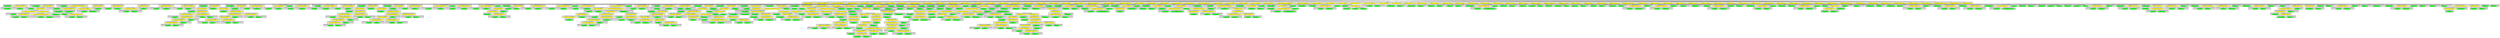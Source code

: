 digraph {

subgraph cluster0 {
 node [style=filled,color=white];
 style=filled;
 color=lightgrey;
 label = "CT_PROG";

"NT_EXPR_CALL_FUNCTION_21040"
 [fillcolor = yellow]
"NT_EXPR_ASSIGNMENT_OPETATORS_21045"
 [fillcolor = yellow]
"NT_EXPR_ASSIGNMENT_OPETATORS_21064"
 [fillcolor = yellow]
"NT_EXPR_INDEXING_BASIC_21071"
 [fillcolor = yellow]
"NT_EXPR_PARENTHESIS_21080"
 [fillcolor = yellow]
"NT_EXPR_CALL_FUNCTION_21086"
 [fillcolor = yellow]
"NT_EXPR_CALL_FUNCTION_21093"
 [fillcolor = yellow]
"NT_EXPR_CALL_FUNCTION_21112"
 [fillcolor = yellow]
"NT_EXPR_CALL_FUNCTION_21131"
 [fillcolor = yellow]
"NT_EXPR_CALL_FUNCTION_21139"
 [fillcolor = yellow]
"NT_EXPR_CALL_FUNCTION_21144"
 [fillcolor = yellow]
"NT_EXPR_CALL_FUNCTION_21151"
 [fillcolor = yellow]
"NT_EXPR_CALL_FUNCTION_21170"
 [fillcolor = yellow]
"NT_EXPR_CALL_FUNCTION_21189"
 [fillcolor = yellow]
"NT_EXPR_CALL_FUNCTION_21197"
 [fillcolor = yellow]
"NT_EXPR_CALL_FUNCTION_21205"
 [fillcolor = yellow]
"NT_EXPR_CALL_FUNCTION_21217"
 [fillcolor = yellow]
"NT_EXPR_CALL_FUNCTION_21225"
 [fillcolor = yellow]
"NT_EXPR_CALL_FUNCTION_21241"
 [fillcolor = yellow]
"NT_EXPR_CALL_FUNCTION_21246"
 [fillcolor = yellow]
"NT_EXPR_CALL_FUNCTION_21253"
 [fillcolor = yellow]
"NT_EXPR_CALL_FUNCTION_21274"
 [fillcolor = yellow]
"NT_EXPR_ASSIGNMENT_OPETATORS_21295"
 [fillcolor = yellow]
"NT_EXPR_ASSIGNMENT_OPETATORS_21319"
 [fillcolor = yellow]
"NT_EXPR_ASSIGNMENT_OPETATORS_21399"
 [fillcolor = yellow]
"NT_EXPR_CALL_FUNCTION_21468"
 [fillcolor = yellow]
"NT_EXPR_CALL_FUNCTION_21479"
 [fillcolor = yellow]
"NT_EXPR_CALL_FUNCTION_21485"
 [fillcolor = yellow]
"NT_EXPR_CALL_FUNCTION_21494"
 [fillcolor = yellow]
"NT_EXPR_CALL_FUNCTION_21497"
 [fillcolor = yellow]
"NT_EXPR_ASSIGNMENT_OPETATORS_21506"
 [fillcolor = yellow]
"NT_EXPR_CALL_FUNCTION_21516"
 [fillcolor = yellow]
"NT_EXPR_CALL_FUNCTION_21522"
 [fillcolor = yellow]
"NT_EXPR_CALL_FUNCTION_21531"
 [fillcolor = yellow]
"NT_EXPR_CALL_FUNCTION_21537"
 [fillcolor = yellow]
"NT_EXPR_CALL_FUNCTION_21543"
 [fillcolor = yellow]
"NT_EXPR_MULTIPLICATION_OR_DIVISION_BINARY_21552"
 [fillcolor = yellow]
"NT_EXPR_ASSIGNMENT_OPETATORS_21562"
 [fillcolor = yellow]
"NT_EXPR_CALL_FUNCTION_21574"
 [fillcolor = yellow]
"NT_EXPR_CALL_FUNCTION_21580"
 [fillcolor = yellow]
"NT_EXPR_CALL_FUNCTION_21589"
 [fillcolor = yellow]
"NT_EXPR_CALL_FUNCTION_21592"
 [fillcolor = yellow]
"NT_EXPR_WRAPPED_WITH_PERCENT_21602"
 [fillcolor = yellow]
"NT_EXPR_CALL_FUNCTION_21605"
 [fillcolor = yellow]
"NT_EXPR_CALL_FUNCTION_21608"
 [fillcolor = yellow]
"NT_EXPR_CALL_FUNCTION_21611"
 [fillcolor = yellow]
"NT_EXPR_CALL_FUNCTION_21614"
 [fillcolor = yellow]
"NT_EXPR_CALL_FUNCTION_21617"
 [fillcolor = yellow]
"NT_EXPR_CALL_FUNCTION_21623"
 [fillcolor = yellow]
"NT_EXPR_CALL_FUNCTION_21626"
 [fillcolor = yellow]
"NT_EXPR_CALL_FUNCTION_21630"
 [fillcolor = yellow]
"NT_EXPR_CALL_FUNCTION_21634"
 [fillcolor = yellow]
"NT_EXPR_CALL_FUNCTION_21637"
 [fillcolor = yellow]
"NT_EXPR_CALL_FUNCTION_21640"
 [fillcolor = yellow]
"NT_EXPR_CALL_FUNCTION_21643"
 [fillcolor = yellow]
"NT_EXPR_CALL_FUNCTION_21648"
 [fillcolor = yellow]
"NT_EXPR_DOLLAR_AT_OPERATORS_21653"
 [fillcolor = yellow]
"NT_EXPR_CALL_FUNCTION_21656"
 [fillcolor = yellow]
"NT_EXPR_CALL_FUNCTION_21661"
 [fillcolor = yellow]
"NT_EXPR_CALL_FUNCTION_21664"
 [fillcolor = yellow]
"NT_EXPR_CALL_FUNCTION_21670"
 [fillcolor = yellow]
"NT_EXPR_CALL_FUNCTION_21673"
 [fillcolor = yellow]
"NT_EXPR_WRAPPED_WITH_PERCENT_21684"
 [fillcolor = yellow]
"NT_EXPR_CALL_FUNCTION_21687"
 [fillcolor = yellow]
"NT_EXPR_CALL_FUNCTION_21690"
 [fillcolor = yellow]
"NT_EXPR_CALL_FUNCTION_21693"
 [fillcolor = yellow]
"NT_EXPR_CALL_FUNCTION_21698"
 [fillcolor = yellow]
"NT_EXPR_CALL_FUNCTION_21703"
 [fillcolor = yellow]
"NT_EXPR_CALL_FUNCTION_21708"
 [fillcolor = yellow]
"NT_EXPR_CALL_FUNCTION_21714"
 [fillcolor = yellow]
"NT_EXPR_CALL_FUNCTION_21717"
 [fillcolor = yellow]
"NT_EXPR_CALL_FUNCTION_21721"
 [fillcolor = yellow]
"NT_EXPR_CALL_FUNCTION_21725"
 [fillcolor = yellow]
"NT_EXPR_CALL_FUNCTION_21730"
 [fillcolor = yellow]
"NT_EXPR_CALL_FUNCTION_21735"
 [fillcolor = yellow]
"NT_EXPR_CALL_FUNCTION_21742"
 [fillcolor = yellow]
"NT_EXPR_CALL_FUNCTION_21747"
 [fillcolor = yellow]
"NT_EXPR_CALL_FUNCTION_21752"
 [fillcolor = yellow]
"NT_EXPR_CALL_FUNCTION_21757"
 [fillcolor = yellow]
"NT_EXPR_ASSIGNMENT_OPETATORS_21762"
 [fillcolor = yellow]
"NT_EXPR_INDEXING_BASIC_21765"
 [fillcolor = yellow]
"NT_EXPR_CALL_FUNCTION_21778"
 [fillcolor = yellow]
"NT_EXPR_CALL_FUNCTION_21781"
 [fillcolor = yellow]
"NT_EXPR_DOLLAR_AT_OPERATORS_21786"
 [fillcolor = yellow]
"NT_EXPR_CALL_FUNCTION_21789"
 [fillcolor = yellow]
"NT_EXPR_CALL_FUNCTION_21794"
 [fillcolor = yellow]
"NT_EXPR_ASSIGNMENT_OPETATORS_21797"
 [fillcolor = yellow]
"NT_EXPR_CALL_FUNCTION_21800"
 [fillcolor = yellow]
"NT_EXPR_CALL_FUNCTION_21808"
 [fillcolor = yellow]
}
"NT_PROG_21039"->"NT_EXPR_CALL_FUNCTION_21040"
subgraph cluster1 {
 node [style=filled,color=white];
 style=filled;
 color=lightgrey;
 label = "CT_EXPR_CALL_FUNCTION_ID";

"NT_ID_21041< options >"
 [fillcolor = green]
}
subgraph cluster2 {
 node [style=filled,color=white];
 style=filled;
 color=lightgrey;
 label = "CT_EXPR_CALL_FUNCTION_PARAMS";

"NT_EXPR_ASSIGNMENT_OPETATORS_21042"
 [fillcolor = yellow]
}
"NT_EXPR_CALL_FUNCTION_21040"->"NT_ID_21041< options >"
"NT_EXPR_CALL_FUNCTION_21040"->"NT_EXPR_ASSIGNMENT_OPETATORS_21042"
subgraph cluster3 {
 node [style=filled,color=white];
 style=filled;
 color=lightgrey;
 label = "CT_EXPR_ASSIGNMENT_OPETATORS_LEFT";

"NT_ID_21043< digits >"
 [fillcolor = green]
}
subgraph cluster4 {
 node [style=filled,color=white];
 style=filled;
 color=lightgrey;
 label = "CT_EXPR_ASSIGNMENT_OPETATORS_RIGHT";

"NT_INT_21044< 4 >"
 [fillcolor = green]
}
"NT_EXPR_ASSIGNMENT_OPETATORS_21042"->"NT_ID_21043< digits >"
"NT_EXPR_ASSIGNMENT_OPETATORS_21042"->"NT_INT_21044< 4 >"
"NT_PROG_21039"->"NT_EXPR_ASSIGNMENT_OPETATORS_21045"
subgraph cluster5 {
 node [style=filled,color=white];
 style=filled;
 color=lightgrey;
 label = "CT_EXPR_ASSIGNMENT_OPETATORS_LEFT";

"NT_ID_21046< hilbert >"
 [fillcolor = green]
}
subgraph cluster6 {
 node [style=filled,color=white];
 style=filled;
 color=lightgrey;
 label = "CT_EXPR_ASSIGNMENT_OPETATORS_RIGHT";

"NT_EXPR_DEFINE_FUNCTION_21047"
 [fillcolor = yellow]
}
"NT_EXPR_ASSIGNMENT_OPETATORS_21045"->"NT_ID_21046< hilbert >"
"NT_EXPR_ASSIGNMENT_OPETATORS_21045"->"NT_EXPR_DEFINE_FUNCTION_21047"
subgraph cluster7 {
 node [style=filled,color=white];
 style=filled;
 color=lightgrey;
 label = "CT_EXPR_DEFINE_FUNCTION_PARAMS";

"NT_ID_21048< n >"
 [fillcolor = green]
}
subgraph cluster8 {
 node [style=filled,color=white];
 style=filled;
 color=lightgrey;
 label = "CT_EXPR_DEFINE_FUNCTION_BODY";

"NT_EXPR_COMPOUND_21049"
 [fillcolor = yellow]
}
"NT_EXPR_DEFINE_FUNCTION_21047"->"NT_ID_21048< n >"
"NT_EXPR_DEFINE_FUNCTION_21047"->"NT_EXPR_COMPOUND_21049"
subgraph cluster9 {
 node [style=filled,color=white];
 style=filled;
 color=lightgrey;
 label = "CT_EXPR_COMPOUND";

"NT_EXPR_ASSIGNMENT_OPETATORS_21050"
 [fillcolor = yellow]
"NT_EXPR_CALL_FUNCTION_21055"
 [fillcolor = yellow]
}
"NT_EXPR_COMPOUND_21049"->"NT_EXPR_ASSIGNMENT_OPETATORS_21050"
subgraph cluster10 {
 node [style=filled,color=white];
 style=filled;
 color=lightgrey;
 label = "CT_EXPR_ASSIGNMENT_OPETATORS_LEFT";

"NT_ID_21051< i >"
 [fillcolor = green]
}
subgraph cluster11 {
 node [style=filled,color=white];
 style=filled;
 color=lightgrey;
 label = "CT_EXPR_ASSIGNMENT_OPETATORS_RIGHT";

"NT_EXPR_COLON_OPERATOR_21052"
 [fillcolor = yellow]
}
"NT_EXPR_ASSIGNMENT_OPETATORS_21050"->"NT_ID_21051< i >"
"NT_EXPR_ASSIGNMENT_OPETATORS_21050"->"NT_EXPR_COLON_OPERATOR_21052"
subgraph cluster12 {
 node [style=filled,color=white];
 style=filled;
 color=lightgrey;
 label = "CT_EXPR_COLON_OPERATOR_LEFT";

"NT_INT_21053< 1 >"
 [fillcolor = green]
}
subgraph cluster13 {
 node [style=filled,color=white];
 style=filled;
 color=lightgrey;
 label = "CT_EXPR_COLON_OPERATOR_RIGHT";

"NT_ID_21054< n >"
 [fillcolor = green]
}
"NT_EXPR_COLON_OPERATOR_21052"->"NT_INT_21053< 1 >"
"NT_EXPR_COLON_OPERATOR_21052"->"NT_ID_21054< n >"
"NT_EXPR_COMPOUND_21049"->"NT_EXPR_CALL_FUNCTION_21055"
subgraph cluster14 {
 node [style=filled,color=white];
 style=filled;
 color=lightgrey;
 label = "CT_EXPR_CALL_FUNCTION_ID";

"NT_EXPR_MULTIPLICATION_OR_DIVISION_BINARY_21056"
 [fillcolor = yellow]
}
subgraph cluster15 {
 node [style=filled,color=white];
 style=filled;
 color=lightgrey;
 label = "CT_EXPR_CALL_FUNCTION_PARAMS";

"NT_EXPR_MINUS_OR_PLUS_BINARY_21059"
 [fillcolor = yellow]
"NT_ID_21062< i >"
 [fillcolor = green]
"NT_STRING_21063< + >"
 [fillcolor = green]
}
"NT_EXPR_CALL_FUNCTION_21055"->"NT_EXPR_MULTIPLICATION_OR_DIVISION_BINARY_21056"
subgraph cluster16 {
 node [style=filled,color=white];
 style=filled;
 color=lightgrey;
 label = "CT_EXPR_MULTIPLICATION_OR_DIVISION_BINARY_LEFT";

"NT_INT_21057< 1 >"
 [fillcolor = green]
}
subgraph cluster17 {
 node [style=filled,color=white];
 style=filled;
 color=lightgrey;
 label = "CT_EXPR_MULTIPLICATION_OR_DIVISION_BINARY_RIGHT";

"NT_ID_21058< outer >"
 [fillcolor = green]
}
"NT_EXPR_MULTIPLICATION_OR_DIVISION_BINARY_21056"->"NT_INT_21057< 1 >"
"NT_EXPR_MULTIPLICATION_OR_DIVISION_BINARY_21056"->"NT_ID_21058< outer >"
"NT_EXPR_CALL_FUNCTION_21055"->"NT_EXPR_MINUS_OR_PLUS_BINARY_21059"
subgraph cluster18 {
 node [style=filled,color=white];
 style=filled;
 color=lightgrey;
 label = "CT_EXPR_MINUS_OR_PLUS_BINARY_LEFT";

"NT_ID_21060< i >"
 [fillcolor = green]
}
subgraph cluster19 {
 node [style=filled,color=white];
 style=filled;
 color=lightgrey;
 label = "CT_EXPR_MINUS_OR_PLUS_BINARY_RIGHT";

"NT_INT_21061< 1 >"
 [fillcolor = green]
}
"NT_EXPR_MINUS_OR_PLUS_BINARY_21059"->"NT_ID_21060< i >"
"NT_EXPR_MINUS_OR_PLUS_BINARY_21059"->"NT_INT_21061< 1 >"
"NT_EXPR_CALL_FUNCTION_21055"->"NT_ID_21062< i >"
"NT_EXPR_CALL_FUNCTION_21055"->"NT_STRING_21063< + >"
"NT_PROG_21039"->"NT_EXPR_ASSIGNMENT_OPETATORS_21064"
subgraph cluster20 {
 node [style=filled,color=white];
 style=filled;
 color=lightgrey;
 label = "CT_EXPR_ASSIGNMENT_OPETATORS_LEFT";

"NT_ID_21065< Eps >"
 [fillcolor = green]
}
subgraph cluster21 {
 node [style=filled,color=white];
 style=filled;
 color=lightgrey;
 label = "CT_EXPR_ASSIGNMENT_OPETATORS_RIGHT";

"NT_EXPR_MULTIPLICATION_OR_DIVISION_BINARY_21066"
 [fillcolor = yellow]
}
"NT_EXPR_ASSIGNMENT_OPETATORS_21064"->"NT_ID_21065< Eps >"
"NT_EXPR_ASSIGNMENT_OPETATORS_21064"->"NT_EXPR_MULTIPLICATION_OR_DIVISION_BINARY_21066"
subgraph cluster22 {
 node [style=filled,color=white];
 style=filled;
 color=lightgrey;
 label = "CT_EXPR_MULTIPLICATION_OR_DIVISION_BINARY_LEFT";

"NT_INT_21067< 100 >"
 [fillcolor = green]
}
subgraph cluster23 {
 node [style=filled,color=white];
 style=filled;
 color=lightgrey;
 label = "CT_EXPR_MULTIPLICATION_OR_DIVISION_BINARY_RIGHT";

"NT_EXPR_DOLLAR_AT_OPERATORS_21068"
 [fillcolor = yellow]
}
"NT_EXPR_MULTIPLICATION_OR_DIVISION_BINARY_21066"->"NT_INT_21067< 100 >"
"NT_EXPR_MULTIPLICATION_OR_DIVISION_BINARY_21066"->"NT_EXPR_DOLLAR_AT_OPERATORS_21068"
subgraph cluster24 {
 node [style=filled,color=white];
 style=filled;
 color=lightgrey;
 label = "CT_EXPR_DOLLAR_AT_OPERATORS_BASE";

"NT_ID_21069< .Machine >"
 [fillcolor = green]
}
subgraph cluster25 {
 node [style=filled,color=white];
 style=filled;
 color=lightgrey;
 label = "CT_EXPR_DOLLAR_AT_OPERATORS_OFFSET";

"NT_ID_21070< double.eps >"
 [fillcolor = green]
}
"NT_EXPR_DOLLAR_AT_OPERATORS_21068"->"NT_ID_21069< .Machine >"
"NT_EXPR_DOLLAR_AT_OPERATORS_21068"->"NT_ID_21070< double.eps >"
"NT_PROG_21039"->"NT_EXPR_INDEXING_BASIC_21071"
subgraph cluster26 {
 node [style=filled,color=white];
 style=filled;
 color=lightgrey;
 label = "CT_EXPR_INDEXING_BASIC_BASE";

"NT_EXPR_CALL_FUNCTION_21072"
 [fillcolor = yellow]}
subgraph cluster27 {
 node [style=filled,color=white];
 style=filled;
 color=lightgrey;
 label = "CT_EXPR_INDEXING_BASIC_OFFSET";

"NT_EXPR_COLON_OPERATOR_21077"
 [fillcolor = yellow]}
"NT_EXPR_INDEXING_BASIC_21071"->"NT_EXPR_CALL_FUNCTION_21072"
subgraph cluster28 {
 node [style=filled,color=white];
 style=filled;
 color=lightgrey;
 label = "CT_EXPR_CALL_FUNCTION_ID";

"NT_EXPR_ASSIGNMENT_OPETATORS_21073"
 [fillcolor = yellow]
}
subgraph cluster29 {
 node [style=filled,color=white];
 style=filled;
 color=lightgrey;
 label = "CT_EXPR_CALL_FUNCTION_PARAMS";

"NT_INT_21076< 9 >"
 [fillcolor = green]
}
"NT_EXPR_CALL_FUNCTION_21072"->"NT_EXPR_ASSIGNMENT_OPETATORS_21073"
subgraph cluster30 {
 node [style=filled,color=white];
 style=filled;
 color=lightgrey;
 label = "CT_EXPR_ASSIGNMENT_OPETATORS_LEFT";

"NT_ID_21074< X >"
 [fillcolor = green]
}
subgraph cluster31 {
 node [style=filled,color=white];
 style=filled;
 color=lightgrey;
 label = "CT_EXPR_ASSIGNMENT_OPETATORS_RIGHT";

"NT_ID_21075< hilbert >"
 [fillcolor = green]
}
"NT_EXPR_ASSIGNMENT_OPETATORS_21073"->"NT_ID_21074< X >"
"NT_EXPR_ASSIGNMENT_OPETATORS_21073"->"NT_ID_21075< hilbert >"
"NT_EXPR_CALL_FUNCTION_21072"->"NT_INT_21076< 9 >"
"NT_EXPR_INDEXING_BASIC_21071"->"NT_EXPR_COLON_OPERATOR_21077"
subgraph cluster32 {
 node [style=filled,color=white];
 style=filled;
 color=lightgrey;
 label = "CT_EXPR_COLON_OPERATOR_LEFT";

"NT_INT_21078< 1 >"
 [fillcolor = green]
}
subgraph cluster33 {
 node [style=filled,color=white];
 style=filled;
 color=lightgrey;
 label = "CT_EXPR_COLON_OPERATOR_RIGHT";

"NT_INT_21079< 6 >"
 [fillcolor = green]
}
"NT_EXPR_COLON_OPERATOR_21077"->"NT_INT_21078< 1 >"
"NT_EXPR_COLON_OPERATOR_21077"->"NT_INT_21079< 6 >"
"NT_PROG_21039"->"NT_EXPR_PARENTHESIS_21080"
subgraph cluster34 {
 node [style=filled,color=white];
 style=filled;
 color=lightgrey;
 label = "CT_EXPR_PARENTHESIS";

"NT_EXPR_CALL_FUNCTION_21081"
 [fillcolor = yellow]
}
"NT_EXPR_PARENTHESIS_21080"->"NT_EXPR_CALL_FUNCTION_21081"
subgraph cluster35 {
 node [style=filled,color=white];
 style=filled;
 color=lightgrey;
 label = "CT_EXPR_CALL_FUNCTION_ID";

"NT_EXPR_ASSIGNMENT_OPETATORS_21082"
 [fillcolor = yellow]
}
subgraph cluster36 {
 node [style=filled,color=white];
 style=filled;
 color=lightgrey;
 label = "CT_EXPR_CALL_FUNCTION_PARAMS";

"NT_ID_21085< X >"
 [fillcolor = green]
}
"NT_EXPR_CALL_FUNCTION_21081"->"NT_EXPR_ASSIGNMENT_OPETATORS_21082"
subgraph cluster37 {
 node [style=filled,color=white];
 style=filled;
 color=lightgrey;
 label = "CT_EXPR_ASSIGNMENT_OPETATORS_LEFT";

"NT_ID_21083< s >"
 [fillcolor = green]
}
subgraph cluster38 {
 node [style=filled,color=white];
 style=filled;
 color=lightgrey;
 label = "CT_EXPR_ASSIGNMENT_OPETATORS_RIGHT";

"NT_ID_21084< svd >"
 [fillcolor = green]
}
"NT_EXPR_ASSIGNMENT_OPETATORS_21082"->"NT_ID_21083< s >"
"NT_EXPR_ASSIGNMENT_OPETATORS_21082"->"NT_ID_21084< svd >"
"NT_EXPR_CALL_FUNCTION_21081"->"NT_ID_21085< X >"
"NT_PROG_21039"->"NT_EXPR_CALL_FUNCTION_21086"
subgraph cluster39 {
 node [style=filled,color=white];
 style=filled;
 color=lightgrey;
 label = "CT_EXPR_CALL_FUNCTION_ID";

"NT_EXPR_ASSIGNMENT_OPETATORS_21087"
 [fillcolor = yellow]
}
subgraph cluster40 {
 node [style=filled,color=white];
 style=filled;
 color=lightgrey;
 label = "CT_EXPR_CALL_FUNCTION_PARAMS";

"NT_EXPR_DOLLAR_AT_OPERATORS_21090"
 [fillcolor = yellow]
}
"NT_EXPR_CALL_FUNCTION_21086"->"NT_EXPR_ASSIGNMENT_OPETATORS_21087"
subgraph cluster41 {
 node [style=filled,color=white];
 style=filled;
 color=lightgrey;
 label = "CT_EXPR_ASSIGNMENT_OPETATORS_LEFT";

"NT_ID_21088< D >"
 [fillcolor = green]
}
subgraph cluster42 {
 node [style=filled,color=white];
 style=filled;
 color=lightgrey;
 label = "CT_EXPR_ASSIGNMENT_OPETATORS_RIGHT";

"NT_ID_21089< diag >"
 [fillcolor = green]
}
"NT_EXPR_ASSIGNMENT_OPETATORS_21087"->"NT_ID_21088< D >"
"NT_EXPR_ASSIGNMENT_OPETATORS_21087"->"NT_ID_21089< diag >"
"NT_EXPR_CALL_FUNCTION_21086"->"NT_EXPR_DOLLAR_AT_OPERATORS_21090"
subgraph cluster43 {
 node [style=filled,color=white];
 style=filled;
 color=lightgrey;
 label = "CT_EXPR_DOLLAR_AT_OPERATORS_BASE";

"NT_ID_21091< s >"
 [fillcolor = green]
}
subgraph cluster44 {
 node [style=filled,color=white];
 style=filled;
 color=lightgrey;
 label = "CT_EXPR_DOLLAR_AT_OPERATORS_OFFSET";

"NT_ID_21092< d >"
 [fillcolor = green]
}
"NT_EXPR_DOLLAR_AT_OPERATORS_21090"->"NT_ID_21091< s >"
"NT_EXPR_DOLLAR_AT_OPERATORS_21090"->"NT_ID_21092< d >"
"NT_PROG_21039"->"NT_EXPR_CALL_FUNCTION_21093"
subgraph cluster45 {
 node [style=filled,color=white];
 style=filled;
 color=lightgrey;
 label = "CT_EXPR_CALL_FUNCTION_ID";

"NT_ID_21094< stopifnot >"
 [fillcolor = green]
}
subgraph cluster46 {
 node [style=filled,color=white];
 style=filled;
 color=lightgrey;
 label = "CT_EXPR_CALL_FUNCTION_PARAMS";

"NT_EXPR_COMPARISONS_21095"
 [fillcolor = yellow]
}
"NT_EXPR_CALL_FUNCTION_21093"->"NT_ID_21094< stopifnot >"
"NT_EXPR_CALL_FUNCTION_21093"->"NT_EXPR_COMPARISONS_21095"
subgraph cluster47 {
 node [style=filled,color=white];
 style=filled;
 color=lightgrey;
 label = "CT_EXPR_COMPARISONS_LEFT";

"NT_EXPR_CALL_FUNCTION_21096"
 [fillcolor = yellow]
}
subgraph cluster48 {
 node [style=filled,color=white];
 style=filled;
 color=lightgrey;
 label = "CT_EXPR_COMPARISONS_RIGHT";

"NT_ID_21111< Eps >"
 [fillcolor = green]
}
"NT_EXPR_COMPARISONS_21095"->"NT_EXPR_CALL_FUNCTION_21096"
subgraph cluster49 {
 node [style=filled,color=white];
 style=filled;
 color=lightgrey;
 label = "CT_EXPR_CALL_FUNCTION_ID";

"NT_ID_21097< abs >"
 [fillcolor = green]
}
subgraph cluster50 {
 node [style=filled,color=white];
 style=filled;
 color=lightgrey;
 label = "CT_EXPR_CALL_FUNCTION_PARAMS";

"NT_EXPR_CALL_FUNCTION_21098"
 [fillcolor = yellow]
}
"NT_EXPR_CALL_FUNCTION_21096"->"NT_ID_21097< abs >"
"NT_EXPR_CALL_FUNCTION_21096"->"NT_EXPR_CALL_FUNCTION_21098"
subgraph cluster51 {
 node [style=filled,color=white];
 style=filled;
 color=lightgrey;
 label = "CT_EXPR_CALL_FUNCTION_ID";

"NT_EXPR_MINUS_OR_PLUS_BINARY_21099"
 [fillcolor = yellow]
}
subgraph cluster52 {
 node [style=filled,color=white];
 style=filled;
 color=lightgrey;
 label = "CT_EXPR_CALL_FUNCTION_PARAMS";

"NT_EXPR_DOLLAR_AT_OPERATORS_21108"
 [fillcolor = yellow]
}
"NT_EXPR_CALL_FUNCTION_21098"->"NT_EXPR_MINUS_OR_PLUS_BINARY_21099"
subgraph cluster53 {
 node [style=filled,color=white];
 style=filled;
 color=lightgrey;
 label = "CT_EXPR_MINUS_OR_PLUS_BINARY_LEFT";

"NT_ID_21100< X >"
 [fillcolor = green]
}
subgraph cluster54 {
 node [style=filled,color=white];
 style=filled;
 color=lightgrey;
 label = "CT_EXPR_MINUS_OR_PLUS_BINARY_RIGHT";

"NT_EXPR_WRAPPED_WITH_PERCENT_21101"
 [fillcolor = yellow]
}
"NT_EXPR_MINUS_OR_PLUS_BINARY_21099"->"NT_ID_21100< X >"
"NT_EXPR_MINUS_OR_PLUS_BINARY_21099"->"NT_EXPR_WRAPPED_WITH_PERCENT_21101"
subgraph cluster55 {
 node [style=filled,color=white];
 style=filled;
 color=lightgrey;
 label = "CT_EXPR_WRAPPED_WITH_PERCENT_LEFT";

"NT_EXPR_WRAPPED_WITH_PERCENT_21102"
 [fillcolor = yellow]
}
subgraph cluster56 {
 node [style=filled,color=white];
 style=filled;
 color=lightgrey;
 label = "CT_EXPR_WRAPPED_WITH_PERCENT_RIGHT";

"NT_ID_21107< t >"
 [fillcolor = green]
}
"NT_EXPR_WRAPPED_WITH_PERCENT_21101"->"NT_EXPR_WRAPPED_WITH_PERCENT_21102"
subgraph cluster57 {
 node [style=filled,color=white];
 style=filled;
 color=lightgrey;
 label = "CT_EXPR_WRAPPED_WITH_PERCENT_LEFT";

"NT_EXPR_DOLLAR_AT_OPERATORS_21103"
 [fillcolor = yellow]
}
subgraph cluster58 {
 node [style=filled,color=white];
 style=filled;
 color=lightgrey;
 label = "CT_EXPR_WRAPPED_WITH_PERCENT_RIGHT";

"NT_ID_21106< D >"
 [fillcolor = green]
}
"NT_EXPR_WRAPPED_WITH_PERCENT_21102"->"NT_EXPR_DOLLAR_AT_OPERATORS_21103"
subgraph cluster59 {
 node [style=filled,color=white];
 style=filled;
 color=lightgrey;
 label = "CT_EXPR_DOLLAR_AT_OPERATORS_BASE";

"NT_ID_21104< s >"
 [fillcolor = green]
}
subgraph cluster60 {
 node [style=filled,color=white];
 style=filled;
 color=lightgrey;
 label = "CT_EXPR_DOLLAR_AT_OPERATORS_OFFSET";

"NT_ID_21105< u >"
 [fillcolor = green]
}
"NT_EXPR_DOLLAR_AT_OPERATORS_21103"->"NT_ID_21104< s >"
"NT_EXPR_DOLLAR_AT_OPERATORS_21103"->"NT_ID_21105< u >"
"NT_EXPR_WRAPPED_WITH_PERCENT_21102"->"NT_ID_21106< D >"
"NT_EXPR_WRAPPED_WITH_PERCENT_21101"->"NT_ID_21107< t >"
"NT_EXPR_CALL_FUNCTION_21098"->"NT_EXPR_DOLLAR_AT_OPERATORS_21108"
subgraph cluster61 {
 node [style=filled,color=white];
 style=filled;
 color=lightgrey;
 label = "CT_EXPR_DOLLAR_AT_OPERATORS_BASE";

"NT_ID_21109< s >"
 [fillcolor = green]
}
subgraph cluster62 {
 node [style=filled,color=white];
 style=filled;
 color=lightgrey;
 label = "CT_EXPR_DOLLAR_AT_OPERATORS_OFFSET";

"NT_ID_21110< v >"
 [fillcolor = green]
}
"NT_EXPR_DOLLAR_AT_OPERATORS_21108"->"NT_ID_21109< s >"
"NT_EXPR_DOLLAR_AT_OPERATORS_21108"->"NT_ID_21110< v >"
"NT_EXPR_COMPARISONS_21095"->"NT_ID_21111< Eps >"
"NT_PROG_21039"->"NT_EXPR_CALL_FUNCTION_21112"
subgraph cluster63 {
 node [style=filled,color=white];
 style=filled;
 color=lightgrey;
 label = "CT_EXPR_CALL_FUNCTION_ID";

"NT_ID_21113< stopifnot >"
 [fillcolor = green]
}
subgraph cluster64 {
 node [style=filled,color=white];
 style=filled;
 color=lightgrey;
 label = "CT_EXPR_CALL_FUNCTION_PARAMS";

"NT_EXPR_COMPARISONS_21114"
 [fillcolor = yellow]
}
"NT_EXPR_CALL_FUNCTION_21112"->"NT_ID_21113< stopifnot >"
"NT_EXPR_CALL_FUNCTION_21112"->"NT_EXPR_COMPARISONS_21114"
subgraph cluster65 {
 node [style=filled,color=white];
 style=filled;
 color=lightgrey;
 label = "CT_EXPR_COMPARISONS_LEFT";

"NT_EXPR_CALL_FUNCTION_21115"
 [fillcolor = yellow]
}
subgraph cluster66 {
 node [style=filled,color=white];
 style=filled;
 color=lightgrey;
 label = "CT_EXPR_COMPARISONS_RIGHT";

"NT_ID_21130< Eps >"
 [fillcolor = green]
}
"NT_EXPR_COMPARISONS_21114"->"NT_EXPR_CALL_FUNCTION_21115"
subgraph cluster67 {
 node [style=filled,color=white];
 style=filled;
 color=lightgrey;
 label = "CT_EXPR_CALL_FUNCTION_ID";

"NT_ID_21116< abs >"
 [fillcolor = green]
}
subgraph cluster68 {
 node [style=filled,color=white];
 style=filled;
 color=lightgrey;
 label = "CT_EXPR_CALL_FUNCTION_PARAMS";

"NT_EXPR_WRAPPED_WITH_PERCENT_21117"
 [fillcolor = yellow]
}
"NT_EXPR_CALL_FUNCTION_21115"->"NT_ID_21116< abs >"
"NT_EXPR_CALL_FUNCTION_21115"->"NT_EXPR_WRAPPED_WITH_PERCENT_21117"
subgraph cluster69 {
 node [style=filled,color=white];
 style=filled;
 color=lightgrey;
 label = "CT_EXPR_WRAPPED_WITH_PERCENT_LEFT";

"NT_EXPR_WRAPPED_WITH_PERCENT_21118"
 [fillcolor = yellow]
}
subgraph cluster70 {
 node [style=filled,color=white];
 style=filled;
 color=lightgrey;
 label = "CT_EXPR_WRAPPED_WITH_PERCENT_RIGHT";

"NT_EXPR_DOLLAR_AT_OPERATORS_21127"
 [fillcolor = yellow]
}
"NT_EXPR_WRAPPED_WITH_PERCENT_21117"->"NT_EXPR_WRAPPED_WITH_PERCENT_21118"
subgraph cluster71 {
 node [style=filled,color=white];
 style=filled;
 color=lightgrey;
 label = "CT_EXPR_WRAPPED_WITH_PERCENT_LEFT";

"NT_EXPR_CALL_FUNCTION_21119"
 [fillcolor = yellow]
}
subgraph cluster72 {
 node [style=filled,color=white];
 style=filled;
 color=lightgrey;
 label = "CT_EXPR_WRAPPED_WITH_PERCENT_RIGHT";

"NT_ID_21126< X >"
 [fillcolor = green]
}
"NT_EXPR_WRAPPED_WITH_PERCENT_21118"->"NT_EXPR_CALL_FUNCTION_21119"
subgraph cluster73 {
 node [style=filled,color=white];
 style=filled;
 color=lightgrey;
 label = "CT_EXPR_CALL_FUNCTION_ID";

"NT_EXPR_MINUS_OR_PLUS_BINARY_21120"
 [fillcolor = yellow]
}
subgraph cluster74 {
 node [style=filled,color=white];
 style=filled;
 color=lightgrey;
 label = "CT_EXPR_CALL_FUNCTION_PARAMS";

"NT_EXPR_DOLLAR_AT_OPERATORS_21123"
 [fillcolor = yellow]
}
"NT_EXPR_CALL_FUNCTION_21119"->"NT_EXPR_MINUS_OR_PLUS_BINARY_21120"
subgraph cluster75 {
 node [style=filled,color=white];
 style=filled;
 color=lightgrey;
 label = "CT_EXPR_MINUS_OR_PLUS_BINARY_LEFT";

"NT_ID_21121< D >"
 [fillcolor = green]
}
subgraph cluster76 {
 node [style=filled,color=white];
 style=filled;
 color=lightgrey;
 label = "CT_EXPR_MINUS_OR_PLUS_BINARY_RIGHT";

"NT_ID_21122< t >"
 [fillcolor = green]
}
"NT_EXPR_MINUS_OR_PLUS_BINARY_21120"->"NT_ID_21121< D >"
"NT_EXPR_MINUS_OR_PLUS_BINARY_21120"->"NT_ID_21122< t >"
"NT_EXPR_CALL_FUNCTION_21119"->"NT_EXPR_DOLLAR_AT_OPERATORS_21123"
subgraph cluster77 {
 node [style=filled,color=white];
 style=filled;
 color=lightgrey;
 label = "CT_EXPR_DOLLAR_AT_OPERATORS_BASE";

"NT_ID_21124< s >"
 [fillcolor = green]
}
subgraph cluster78 {
 node [style=filled,color=white];
 style=filled;
 color=lightgrey;
 label = "CT_EXPR_DOLLAR_AT_OPERATORS_OFFSET";

"NT_ID_21125< u >"
 [fillcolor = green]
}
"NT_EXPR_DOLLAR_AT_OPERATORS_21123"->"NT_ID_21124< s >"
"NT_EXPR_DOLLAR_AT_OPERATORS_21123"->"NT_ID_21125< u >"
"NT_EXPR_WRAPPED_WITH_PERCENT_21118"->"NT_ID_21126< X >"
"NT_EXPR_WRAPPED_WITH_PERCENT_21117"->"NT_EXPR_DOLLAR_AT_OPERATORS_21127"
subgraph cluster79 {
 node [style=filled,color=white];
 style=filled;
 color=lightgrey;
 label = "CT_EXPR_DOLLAR_AT_OPERATORS_BASE";

"NT_ID_21128< s >"
 [fillcolor = green]
}
subgraph cluster80 {
 node [style=filled,color=white];
 style=filled;
 color=lightgrey;
 label = "CT_EXPR_DOLLAR_AT_OPERATORS_OFFSET";

"NT_ID_21129< v >"
 [fillcolor = green]
}
"NT_EXPR_DOLLAR_AT_OPERATORS_21127"->"NT_ID_21128< s >"
"NT_EXPR_DOLLAR_AT_OPERATORS_21127"->"NT_ID_21129< v >"
"NT_EXPR_COMPARISONS_21114"->"NT_ID_21130< Eps >"
"NT_PROG_21039"->"NT_EXPR_CALL_FUNCTION_21131"
subgraph cluster81 {
 node [style=filled,color=white];
 style=filled;
 color=lightgrey;
 label = "CT_EXPR_CALL_FUNCTION_ID";

"NT_EXPR_ASSIGNMENT_OPETATORS_21132"
 [fillcolor = yellow]
}
subgraph cluster82 {
 node [style=filled,color=white];
 style=filled;
 color=lightgrey;
 label = "CT_EXPR_CALL_FUNCTION_PARAMS";

"NT_INT_21135< 1 >"
 [fillcolor = green]
"NT_EXPR_COLON_OPERATOR_21136"
 [fillcolor = yellow]
}
"NT_EXPR_CALL_FUNCTION_21131"->"NT_EXPR_ASSIGNMENT_OPETATORS_21132"
subgraph cluster83 {
 node [style=filled,color=white];
 style=filled;
 color=lightgrey;
 label = "CT_EXPR_ASSIGNMENT_OPETATORS_LEFT";

"NT_ID_21133< X >"
 [fillcolor = green]
}
subgraph cluster84 {
 node [style=filled,color=white];
 style=filled;
 color=lightgrey;
 label = "CT_EXPR_ASSIGNMENT_OPETATORS_RIGHT";

"NT_ID_21134< cbind >"
 [fillcolor = green]
}
"NT_EXPR_ASSIGNMENT_OPETATORS_21132"->"NT_ID_21133< X >"
"NT_EXPR_ASSIGNMENT_OPETATORS_21132"->"NT_ID_21134< cbind >"
"NT_EXPR_CALL_FUNCTION_21131"->"NT_INT_21135< 1 >"
"NT_EXPR_CALL_FUNCTION_21131"->"NT_EXPR_COLON_OPERATOR_21136"
subgraph cluster85 {
 node [style=filled,color=white];
 style=filled;
 color=lightgrey;
 label = "CT_EXPR_COLON_OPERATOR_LEFT";

"NT_INT_21137< 1 >"
 [fillcolor = green]
}
subgraph cluster86 {
 node [style=filled,color=white];
 style=filled;
 color=lightgrey;
 label = "CT_EXPR_COLON_OPERATOR_RIGHT";

"NT_INT_21138< 7 >"
 [fillcolor = green]
}
"NT_EXPR_COLON_OPERATOR_21136"->"NT_INT_21137< 1 >"
"NT_EXPR_COLON_OPERATOR_21136"->"NT_INT_21138< 7 >"
"NT_PROG_21039"->"NT_EXPR_CALL_FUNCTION_21139"
subgraph cluster87 {
 node [style=filled,color=white];
 style=filled;
 color=lightgrey;
 label = "CT_EXPR_CALL_FUNCTION_ID";

"NT_EXPR_ASSIGNMENT_OPETATORS_21140"
 [fillcolor = yellow]
}
subgraph cluster88 {
 node [style=filled,color=white];
 style=filled;
 color=lightgrey;
 label = "CT_EXPR_CALL_FUNCTION_PARAMS";

"NT_ID_21143< X >"
 [fillcolor = green]
}
"NT_EXPR_CALL_FUNCTION_21139"->"NT_EXPR_ASSIGNMENT_OPETATORS_21140"
subgraph cluster89 {
 node [style=filled,color=white];
 style=filled;
 color=lightgrey;
 label = "CT_EXPR_ASSIGNMENT_OPETATORS_LEFT";

"NT_ID_21141< s >"
 [fillcolor = green]
}
subgraph cluster90 {
 node [style=filled,color=white];
 style=filled;
 color=lightgrey;
 label = "CT_EXPR_ASSIGNMENT_OPETATORS_RIGHT";

"NT_ID_21142< svd >"
 [fillcolor = green]
}
"NT_EXPR_ASSIGNMENT_OPETATORS_21140"->"NT_ID_21141< s >"
"NT_EXPR_ASSIGNMENT_OPETATORS_21140"->"NT_ID_21142< svd >"
"NT_EXPR_CALL_FUNCTION_21139"->"NT_ID_21143< X >"
"NT_PROG_21039"->"NT_EXPR_CALL_FUNCTION_21144"
subgraph cluster91 {
 node [style=filled,color=white];
 style=filled;
 color=lightgrey;
 label = "CT_EXPR_CALL_FUNCTION_ID";

"NT_EXPR_ASSIGNMENT_OPETATORS_21145"
 [fillcolor = yellow]
}
subgraph cluster92 {
 node [style=filled,color=white];
 style=filled;
 color=lightgrey;
 label = "CT_EXPR_CALL_FUNCTION_PARAMS";

"NT_EXPR_DOLLAR_AT_OPERATORS_21148"
 [fillcolor = yellow]
}
"NT_EXPR_CALL_FUNCTION_21144"->"NT_EXPR_ASSIGNMENT_OPETATORS_21145"
subgraph cluster93 {
 node [style=filled,color=white];
 style=filled;
 color=lightgrey;
 label = "CT_EXPR_ASSIGNMENT_OPETATORS_LEFT";

"NT_ID_21146< D >"
 [fillcolor = green]
}
subgraph cluster94 {
 node [style=filled,color=white];
 style=filled;
 color=lightgrey;
 label = "CT_EXPR_ASSIGNMENT_OPETATORS_RIGHT";

"NT_ID_21147< diag >"
 [fillcolor = green]
}
"NT_EXPR_ASSIGNMENT_OPETATORS_21145"->"NT_ID_21146< D >"
"NT_EXPR_ASSIGNMENT_OPETATORS_21145"->"NT_ID_21147< diag >"
"NT_EXPR_CALL_FUNCTION_21144"->"NT_EXPR_DOLLAR_AT_OPERATORS_21148"
subgraph cluster95 {
 node [style=filled,color=white];
 style=filled;
 color=lightgrey;
 label = "CT_EXPR_DOLLAR_AT_OPERATORS_BASE";

"NT_ID_21149< s >"
 [fillcolor = green]
}
subgraph cluster96 {
 node [style=filled,color=white];
 style=filled;
 color=lightgrey;
 label = "CT_EXPR_DOLLAR_AT_OPERATORS_OFFSET";

"NT_ID_21150< d >"
 [fillcolor = green]
}
"NT_EXPR_DOLLAR_AT_OPERATORS_21148"->"NT_ID_21149< s >"
"NT_EXPR_DOLLAR_AT_OPERATORS_21148"->"NT_ID_21150< d >"
"NT_PROG_21039"->"NT_EXPR_CALL_FUNCTION_21151"
subgraph cluster97 {
 node [style=filled,color=white];
 style=filled;
 color=lightgrey;
 label = "CT_EXPR_CALL_FUNCTION_ID";

"NT_ID_21152< stopifnot >"
 [fillcolor = green]
}
subgraph cluster98 {
 node [style=filled,color=white];
 style=filled;
 color=lightgrey;
 label = "CT_EXPR_CALL_FUNCTION_PARAMS";

"NT_EXPR_COMPARISONS_21153"
 [fillcolor = yellow]
}
"NT_EXPR_CALL_FUNCTION_21151"->"NT_ID_21152< stopifnot >"
"NT_EXPR_CALL_FUNCTION_21151"->"NT_EXPR_COMPARISONS_21153"
subgraph cluster99 {
 node [style=filled,color=white];
 style=filled;
 color=lightgrey;
 label = "CT_EXPR_COMPARISONS_LEFT";

"NT_EXPR_CALL_FUNCTION_21154"
 [fillcolor = yellow]
}
subgraph cluster100 {
 node [style=filled,color=white];
 style=filled;
 color=lightgrey;
 label = "CT_EXPR_COMPARISONS_RIGHT";

"NT_ID_21169< Eps >"
 [fillcolor = green]
}
"NT_EXPR_COMPARISONS_21153"->"NT_EXPR_CALL_FUNCTION_21154"
subgraph cluster101 {
 node [style=filled,color=white];
 style=filled;
 color=lightgrey;
 label = "CT_EXPR_CALL_FUNCTION_ID";

"NT_ID_21155< abs >"
 [fillcolor = green]
}
subgraph cluster102 {
 node [style=filled,color=white];
 style=filled;
 color=lightgrey;
 label = "CT_EXPR_CALL_FUNCTION_PARAMS";

"NT_EXPR_CALL_FUNCTION_21156"
 [fillcolor = yellow]
}
"NT_EXPR_CALL_FUNCTION_21154"->"NT_ID_21155< abs >"
"NT_EXPR_CALL_FUNCTION_21154"->"NT_EXPR_CALL_FUNCTION_21156"
subgraph cluster103 {
 node [style=filled,color=white];
 style=filled;
 color=lightgrey;
 label = "CT_EXPR_CALL_FUNCTION_ID";

"NT_EXPR_MINUS_OR_PLUS_BINARY_21157"
 [fillcolor = yellow]
}
subgraph cluster104 {
 node [style=filled,color=white];
 style=filled;
 color=lightgrey;
 label = "CT_EXPR_CALL_FUNCTION_PARAMS";

"NT_EXPR_DOLLAR_AT_OPERATORS_21166"
 [fillcolor = yellow]
}
"NT_EXPR_CALL_FUNCTION_21156"->"NT_EXPR_MINUS_OR_PLUS_BINARY_21157"
subgraph cluster105 {
 node [style=filled,color=white];
 style=filled;
 color=lightgrey;
 label = "CT_EXPR_MINUS_OR_PLUS_BINARY_LEFT";

"NT_ID_21158< X >"
 [fillcolor = green]
}
subgraph cluster106 {
 node [style=filled,color=white];
 style=filled;
 color=lightgrey;
 label = "CT_EXPR_MINUS_OR_PLUS_BINARY_RIGHT";

"NT_EXPR_WRAPPED_WITH_PERCENT_21159"
 [fillcolor = yellow]
}
"NT_EXPR_MINUS_OR_PLUS_BINARY_21157"->"NT_ID_21158< X >"
"NT_EXPR_MINUS_OR_PLUS_BINARY_21157"->"NT_EXPR_WRAPPED_WITH_PERCENT_21159"
subgraph cluster107 {
 node [style=filled,color=white];
 style=filled;
 color=lightgrey;
 label = "CT_EXPR_WRAPPED_WITH_PERCENT_LEFT";

"NT_EXPR_WRAPPED_WITH_PERCENT_21160"
 [fillcolor = yellow]
}
subgraph cluster108 {
 node [style=filled,color=white];
 style=filled;
 color=lightgrey;
 label = "CT_EXPR_WRAPPED_WITH_PERCENT_RIGHT";

"NT_ID_21165< t >"
 [fillcolor = green]
}
"NT_EXPR_WRAPPED_WITH_PERCENT_21159"->"NT_EXPR_WRAPPED_WITH_PERCENT_21160"
subgraph cluster109 {
 node [style=filled,color=white];
 style=filled;
 color=lightgrey;
 label = "CT_EXPR_WRAPPED_WITH_PERCENT_LEFT";

"NT_EXPR_DOLLAR_AT_OPERATORS_21161"
 [fillcolor = yellow]
}
subgraph cluster110 {
 node [style=filled,color=white];
 style=filled;
 color=lightgrey;
 label = "CT_EXPR_WRAPPED_WITH_PERCENT_RIGHT";

"NT_ID_21164< D >"
 [fillcolor = green]
}
"NT_EXPR_WRAPPED_WITH_PERCENT_21160"->"NT_EXPR_DOLLAR_AT_OPERATORS_21161"
subgraph cluster111 {
 node [style=filled,color=white];
 style=filled;
 color=lightgrey;
 label = "CT_EXPR_DOLLAR_AT_OPERATORS_BASE";

"NT_ID_21162< s >"
 [fillcolor = green]
}
subgraph cluster112 {
 node [style=filled,color=white];
 style=filled;
 color=lightgrey;
 label = "CT_EXPR_DOLLAR_AT_OPERATORS_OFFSET";

"NT_ID_21163< u >"
 [fillcolor = green]
}
"NT_EXPR_DOLLAR_AT_OPERATORS_21161"->"NT_ID_21162< s >"
"NT_EXPR_DOLLAR_AT_OPERATORS_21161"->"NT_ID_21163< u >"
"NT_EXPR_WRAPPED_WITH_PERCENT_21160"->"NT_ID_21164< D >"
"NT_EXPR_WRAPPED_WITH_PERCENT_21159"->"NT_ID_21165< t >"
"NT_EXPR_CALL_FUNCTION_21156"->"NT_EXPR_DOLLAR_AT_OPERATORS_21166"
subgraph cluster113 {
 node [style=filled,color=white];
 style=filled;
 color=lightgrey;
 label = "CT_EXPR_DOLLAR_AT_OPERATORS_BASE";

"NT_ID_21167< s >"
 [fillcolor = green]
}
subgraph cluster114 {
 node [style=filled,color=white];
 style=filled;
 color=lightgrey;
 label = "CT_EXPR_DOLLAR_AT_OPERATORS_OFFSET";

"NT_ID_21168< v >"
 [fillcolor = green]
}
"NT_EXPR_DOLLAR_AT_OPERATORS_21166"->"NT_ID_21167< s >"
"NT_EXPR_DOLLAR_AT_OPERATORS_21166"->"NT_ID_21168< v >"
"NT_EXPR_COMPARISONS_21153"->"NT_ID_21169< Eps >"
"NT_PROG_21039"->"NT_EXPR_CALL_FUNCTION_21170"
subgraph cluster115 {
 node [style=filled,color=white];
 style=filled;
 color=lightgrey;
 label = "CT_EXPR_CALL_FUNCTION_ID";

"NT_ID_21171< stopifnot >"
 [fillcolor = green]
}
subgraph cluster116 {
 node [style=filled,color=white];
 style=filled;
 color=lightgrey;
 label = "CT_EXPR_CALL_FUNCTION_PARAMS";

"NT_EXPR_COMPARISONS_21172"
 [fillcolor = yellow]
}
"NT_EXPR_CALL_FUNCTION_21170"->"NT_ID_21171< stopifnot >"
"NT_EXPR_CALL_FUNCTION_21170"->"NT_EXPR_COMPARISONS_21172"
subgraph cluster117 {
 node [style=filled,color=white];
 style=filled;
 color=lightgrey;
 label = "CT_EXPR_COMPARISONS_LEFT";

"NT_EXPR_CALL_FUNCTION_21173"
 [fillcolor = yellow]
}
subgraph cluster118 {
 node [style=filled,color=white];
 style=filled;
 color=lightgrey;
 label = "CT_EXPR_COMPARISONS_RIGHT";

"NT_ID_21188< Eps >"
 [fillcolor = green]
}
"NT_EXPR_COMPARISONS_21172"->"NT_EXPR_CALL_FUNCTION_21173"
subgraph cluster119 {
 node [style=filled,color=white];
 style=filled;
 color=lightgrey;
 label = "CT_EXPR_CALL_FUNCTION_ID";

"NT_ID_21174< abs >"
 [fillcolor = green]
}
subgraph cluster120 {
 node [style=filled,color=white];
 style=filled;
 color=lightgrey;
 label = "CT_EXPR_CALL_FUNCTION_PARAMS";

"NT_EXPR_WRAPPED_WITH_PERCENT_21175"
 [fillcolor = yellow]
}
"NT_EXPR_CALL_FUNCTION_21173"->"NT_ID_21174< abs >"
"NT_EXPR_CALL_FUNCTION_21173"->"NT_EXPR_WRAPPED_WITH_PERCENT_21175"
subgraph cluster121 {
 node [style=filled,color=white];
 style=filled;
 color=lightgrey;
 label = "CT_EXPR_WRAPPED_WITH_PERCENT_LEFT";

"NT_EXPR_WRAPPED_WITH_PERCENT_21176"
 [fillcolor = yellow]
}
subgraph cluster122 {
 node [style=filled,color=white];
 style=filled;
 color=lightgrey;
 label = "CT_EXPR_WRAPPED_WITH_PERCENT_RIGHT";

"NT_EXPR_DOLLAR_AT_OPERATORS_21185"
 [fillcolor = yellow]
}
"NT_EXPR_WRAPPED_WITH_PERCENT_21175"->"NT_EXPR_WRAPPED_WITH_PERCENT_21176"
subgraph cluster123 {
 node [style=filled,color=white];
 style=filled;
 color=lightgrey;
 label = "CT_EXPR_WRAPPED_WITH_PERCENT_LEFT";

"NT_EXPR_CALL_FUNCTION_21177"
 [fillcolor = yellow]
}
subgraph cluster124 {
 node [style=filled,color=white];
 style=filled;
 color=lightgrey;
 label = "CT_EXPR_WRAPPED_WITH_PERCENT_RIGHT";

"NT_ID_21184< X >"
 [fillcolor = green]
}
"NT_EXPR_WRAPPED_WITH_PERCENT_21176"->"NT_EXPR_CALL_FUNCTION_21177"
subgraph cluster125 {
 node [style=filled,color=white];
 style=filled;
 color=lightgrey;
 label = "CT_EXPR_CALL_FUNCTION_ID";

"NT_EXPR_MINUS_OR_PLUS_BINARY_21178"
 [fillcolor = yellow]
}
subgraph cluster126 {
 node [style=filled,color=white];
 style=filled;
 color=lightgrey;
 label = "CT_EXPR_CALL_FUNCTION_PARAMS";

"NT_EXPR_DOLLAR_AT_OPERATORS_21181"
 [fillcolor = yellow]
}
"NT_EXPR_CALL_FUNCTION_21177"->"NT_EXPR_MINUS_OR_PLUS_BINARY_21178"
subgraph cluster127 {
 node [style=filled,color=white];
 style=filled;
 color=lightgrey;
 label = "CT_EXPR_MINUS_OR_PLUS_BINARY_LEFT";

"NT_ID_21179< D >"
 [fillcolor = green]
}
subgraph cluster128 {
 node [style=filled,color=white];
 style=filled;
 color=lightgrey;
 label = "CT_EXPR_MINUS_OR_PLUS_BINARY_RIGHT";

"NT_ID_21180< t >"
 [fillcolor = green]
}
"NT_EXPR_MINUS_OR_PLUS_BINARY_21178"->"NT_ID_21179< D >"
"NT_EXPR_MINUS_OR_PLUS_BINARY_21178"->"NT_ID_21180< t >"
"NT_EXPR_CALL_FUNCTION_21177"->"NT_EXPR_DOLLAR_AT_OPERATORS_21181"
subgraph cluster129 {
 node [style=filled,color=white];
 style=filled;
 color=lightgrey;
 label = "CT_EXPR_DOLLAR_AT_OPERATORS_BASE";

"NT_ID_21182< s >"
 [fillcolor = green]
}
subgraph cluster130 {
 node [style=filled,color=white];
 style=filled;
 color=lightgrey;
 label = "CT_EXPR_DOLLAR_AT_OPERATORS_OFFSET";

"NT_ID_21183< u >"
 [fillcolor = green]
}
"NT_EXPR_DOLLAR_AT_OPERATORS_21181"->"NT_ID_21182< s >"
"NT_EXPR_DOLLAR_AT_OPERATORS_21181"->"NT_ID_21183< u >"
"NT_EXPR_WRAPPED_WITH_PERCENT_21176"->"NT_ID_21184< X >"
"NT_EXPR_WRAPPED_WITH_PERCENT_21175"->"NT_EXPR_DOLLAR_AT_OPERATORS_21185"
subgraph cluster131 {
 node [style=filled,color=white];
 style=filled;
 color=lightgrey;
 label = "CT_EXPR_DOLLAR_AT_OPERATORS_BASE";

"NT_ID_21186< s >"
 [fillcolor = green]
}
subgraph cluster132 {
 node [style=filled,color=white];
 style=filled;
 color=lightgrey;
 label = "CT_EXPR_DOLLAR_AT_OPERATORS_OFFSET";

"NT_ID_21187< v >"
 [fillcolor = green]
}
"NT_EXPR_DOLLAR_AT_OPERATORS_21185"->"NT_ID_21186< s >"
"NT_EXPR_DOLLAR_AT_OPERATORS_21185"->"NT_ID_21187< v >"
"NT_EXPR_COMPARISONS_21172"->"NT_ID_21188< Eps >"
"NT_PROG_21039"->"NT_EXPR_CALL_FUNCTION_21189"
subgraph cluster133 {
 node [style=filled,color=white];
 style=filled;
 color=lightgrey;
 label = "CT_EXPR_CALL_FUNCTION_ID";

"NT_EXPR_ASSIGNMENT_OPETATORS_21190"
 [fillcolor = yellow]
}
subgraph cluster134 {
 node [style=filled,color=white];
 style=filled;
 color=lightgrey;
 label = "CT_EXPR_CALL_FUNCTION_PARAMS";

"NT_ID_21193< X >"
 [fillcolor = green]
"NT_EXPR_ASSIGNMENT_OPETATORS_21194"
 [fillcolor = yellow]
}
"NT_EXPR_CALL_FUNCTION_21189"->"NT_EXPR_ASSIGNMENT_OPETATORS_21190"
subgraph cluster135 {
 node [style=filled,color=white];
 style=filled;
 color=lightgrey;
 label = "CT_EXPR_ASSIGNMENT_OPETATORS_LEFT";

"NT_ID_21191< s >"
 [fillcolor = green]
}
subgraph cluster136 {
 node [style=filled,color=white];
 style=filled;
 color=lightgrey;
 label = "CT_EXPR_ASSIGNMENT_OPETATORS_RIGHT";

"NT_ID_21192< svd >"
 [fillcolor = green]
}
"NT_EXPR_ASSIGNMENT_OPETATORS_21190"->"NT_ID_21191< s >"
"NT_EXPR_ASSIGNMENT_OPETATORS_21190"->"NT_ID_21192< svd >"
"NT_EXPR_CALL_FUNCTION_21189"->"NT_ID_21193< X >"
"NT_EXPR_CALL_FUNCTION_21189"->"NT_EXPR_ASSIGNMENT_OPETATORS_21194"
subgraph cluster137 {
 node [style=filled,color=white];
 style=filled;
 color=lightgrey;
 label = "CT_EXPR_ASSIGNMENT_OPETATORS_LEFT";

"NT_ID_21195< nu >"
 [fillcolor = green]
}
subgraph cluster138 {
 node [style=filled,color=white];
 style=filled;
 color=lightgrey;
 label = "CT_EXPR_ASSIGNMENT_OPETATORS_RIGHT";

"NT_INT_21196< 0 >"
 [fillcolor = green]
}
"NT_EXPR_ASSIGNMENT_OPETATORS_21194"->"NT_ID_21195< nu >"
"NT_EXPR_ASSIGNMENT_OPETATORS_21194"->"NT_INT_21196< 0 >"
"NT_PROG_21039"->"NT_EXPR_CALL_FUNCTION_21197"
subgraph cluster139 {
 node [style=filled,color=white];
 style=filled;
 color=lightgrey;
 label = "CT_EXPR_CALL_FUNCTION_ID";

"NT_EXPR_ASSIGNMENT_OPETATORS_21198"
 [fillcolor = yellow]
}
subgraph cluster140 {
 node [style=filled,color=white];
 style=filled;
 color=lightgrey;
 label = "CT_EXPR_CALL_FUNCTION_PARAMS";

"NT_ID_21201< X >"
 [fillcolor = green]
"NT_EXPR_ASSIGNMENT_OPETATORS_21202"
 [fillcolor = yellow]
}
"NT_EXPR_CALL_FUNCTION_21197"->"NT_EXPR_ASSIGNMENT_OPETATORS_21198"
subgraph cluster141 {
 node [style=filled,color=white];
 style=filled;
 color=lightgrey;
 label = "CT_EXPR_ASSIGNMENT_OPETATORS_LEFT";

"NT_ID_21199< s >"
 [fillcolor = green]
}
subgraph cluster142 {
 node [style=filled,color=white];
 style=filled;
 color=lightgrey;
 label = "CT_EXPR_ASSIGNMENT_OPETATORS_RIGHT";

"NT_ID_21200< svd >"
 [fillcolor = green]
}
"NT_EXPR_ASSIGNMENT_OPETATORS_21198"->"NT_ID_21199< s >"
"NT_EXPR_ASSIGNMENT_OPETATORS_21198"->"NT_ID_21200< svd >"
"NT_EXPR_CALL_FUNCTION_21197"->"NT_ID_21201< X >"
"NT_EXPR_CALL_FUNCTION_21197"->"NT_EXPR_ASSIGNMENT_OPETATORS_21202"
subgraph cluster143 {
 node [style=filled,color=white];
 style=filled;
 color=lightgrey;
 label = "CT_EXPR_ASSIGNMENT_OPETATORS_LEFT";

"NT_ID_21203< nu >"
 [fillcolor = green]
}
subgraph cluster144 {
 node [style=filled,color=white];
 style=filled;
 color=lightgrey;
 label = "CT_EXPR_ASSIGNMENT_OPETATORS_RIGHT";

"NT_INT_21204< 7 >"
 [fillcolor = green]
}
"NT_EXPR_ASSIGNMENT_OPETATORS_21202"->"NT_ID_21203< nu >"
"NT_EXPR_ASSIGNMENT_OPETATORS_21202"->"NT_INT_21204< 7 >"
"NT_PROG_21039"->"NT_EXPR_CALL_FUNCTION_21205"
subgraph cluster145 {
 node [style=filled,color=white];
 style=filled;
 color=lightgrey;
 label = "CT_EXPR_CALL_FUNCTION_ID";

"NT_ID_21206< stopifnot >"
 [fillcolor = green]
}
subgraph cluster146 {
 node [style=filled,color=white];
 style=filled;
 color=lightgrey;
 label = "CT_EXPR_CALL_FUNCTION_PARAMS";

"NT_EXPR_CALL_FUNCTION_21207"
 [fillcolor = yellow]
}
"NT_EXPR_CALL_FUNCTION_21205"->"NT_ID_21206< stopifnot >"
"NT_EXPR_CALL_FUNCTION_21205"->"NT_EXPR_CALL_FUNCTION_21207"
subgraph cluster147 {
 node [style=filled,color=white];
 style=filled;
 color=lightgrey;
 label = "CT_EXPR_CALL_FUNCTION_ID";

"NT_EXPR_COMPARISONS_21208"
 [fillcolor = yellow]
}
subgraph cluster148 {
 node [style=filled,color=white];
 style=filled;
 color=lightgrey;
 label = "CT_EXPR_CALL_FUNCTION_PARAMS";

"NT_INT_21215< 7 >"
 [fillcolor = green]
"NT_INT_21216< 7 >"
 [fillcolor = green]
}
"NT_EXPR_CALL_FUNCTION_21207"->"NT_EXPR_COMPARISONS_21208"
subgraph cluster149 {
 node [style=filled,color=white];
 style=filled;
 color=lightgrey;
 label = "CT_EXPR_COMPARISONS_LEFT";

"NT_EXPR_CALL_FUNCTION_21209"
 [fillcolor = yellow]
}
subgraph cluster150 {
 node [style=filled,color=white];
 style=filled;
 color=lightgrey;
 label = "CT_EXPR_COMPARISONS_RIGHT";

"NT_ID_21214< c >"
 [fillcolor = green]
}
"NT_EXPR_COMPARISONS_21208"->"NT_EXPR_CALL_FUNCTION_21209"
subgraph cluster151 {
 node [style=filled,color=white];
 style=filled;
 color=lightgrey;
 label = "CT_EXPR_CALL_FUNCTION_ID";

"NT_ID_21210< dim >"
 [fillcolor = green]
}
subgraph cluster152 {
 node [style=filled,color=white];
 style=filled;
 color=lightgrey;
 label = "CT_EXPR_CALL_FUNCTION_PARAMS";

"NT_EXPR_DOLLAR_AT_OPERATORS_21211"
 [fillcolor = yellow]
}
"NT_EXPR_CALL_FUNCTION_21209"->"NT_ID_21210< dim >"
"NT_EXPR_CALL_FUNCTION_21209"->"NT_EXPR_DOLLAR_AT_OPERATORS_21211"
subgraph cluster153 {
 node [style=filled,color=white];
 style=filled;
 color=lightgrey;
 label = "CT_EXPR_DOLLAR_AT_OPERATORS_BASE";

"NT_ID_21212< s >"
 [fillcolor = green]
}
subgraph cluster154 {
 node [style=filled,color=white];
 style=filled;
 color=lightgrey;
 label = "CT_EXPR_DOLLAR_AT_OPERATORS_OFFSET";

"NT_ID_21213< u >"
 [fillcolor = green]
}
"NT_EXPR_DOLLAR_AT_OPERATORS_21211"->"NT_ID_21212< s >"
"NT_EXPR_DOLLAR_AT_OPERATORS_21211"->"NT_ID_21213< u >"
"NT_EXPR_COMPARISONS_21208"->"NT_ID_21214< c >"
"NT_EXPR_CALL_FUNCTION_21207"->"NT_INT_21215< 7 >"
"NT_EXPR_CALL_FUNCTION_21207"->"NT_INT_21216< 7 >"
"NT_PROG_21039"->"NT_EXPR_CALL_FUNCTION_21217"
subgraph cluster155 {
 node [style=filled,color=white];
 style=filled;
 color=lightgrey;
 label = "CT_EXPR_CALL_FUNCTION_ID";

"NT_EXPR_ASSIGNMENT_OPETATORS_21218"
 [fillcolor = yellow]
}
subgraph cluster156 {
 node [style=filled,color=white];
 style=filled;
 color=lightgrey;
 label = "CT_EXPR_CALL_FUNCTION_PARAMS";

"NT_ID_21221< X >"
 [fillcolor = green]
"NT_EXPR_ASSIGNMENT_OPETATORS_21222"
 [fillcolor = yellow]
}
"NT_EXPR_CALL_FUNCTION_21217"->"NT_EXPR_ASSIGNMENT_OPETATORS_21218"
subgraph cluster157 {
 node [style=filled,color=white];
 style=filled;
 color=lightgrey;
 label = "CT_EXPR_ASSIGNMENT_OPETATORS_LEFT";

"NT_ID_21219< s >"
 [fillcolor = green]
}
subgraph cluster158 {
 node [style=filled,color=white];
 style=filled;
 color=lightgrey;
 label = "CT_EXPR_ASSIGNMENT_OPETATORS_RIGHT";

"NT_ID_21220< svd >"
 [fillcolor = green]
}
"NT_EXPR_ASSIGNMENT_OPETATORS_21218"->"NT_ID_21219< s >"
"NT_EXPR_ASSIGNMENT_OPETATORS_21218"->"NT_ID_21220< svd >"
"NT_EXPR_CALL_FUNCTION_21217"->"NT_ID_21221< X >"
"NT_EXPR_CALL_FUNCTION_21217"->"NT_EXPR_ASSIGNMENT_OPETATORS_21222"
subgraph cluster159 {
 node [style=filled,color=white];
 style=filled;
 color=lightgrey;
 label = "CT_EXPR_ASSIGNMENT_OPETATORS_LEFT";

"NT_ID_21223< nv >"
 [fillcolor = green]
}
subgraph cluster160 {
 node [style=filled,color=white];
 style=filled;
 color=lightgrey;
 label = "CT_EXPR_ASSIGNMENT_OPETATORS_RIGHT";

"NT_INT_21224< 0 >"
 [fillcolor = green]
}
"NT_EXPR_ASSIGNMENT_OPETATORS_21222"->"NT_ID_21223< nv >"
"NT_EXPR_ASSIGNMENT_OPETATORS_21222"->"NT_INT_21224< 0 >"
"NT_PROG_21039"->"NT_EXPR_CALL_FUNCTION_21225"
subgraph cluster161 {
 node [style=filled,color=white];
 style=filled;
 color=lightgrey;
 label = "CT_EXPR_CALL_FUNCTION_ID";

"NT_EXPR_ASSIGNMENT_OPETATORS_21226"
 [fillcolor = yellow]
}
subgraph cluster162 {
 node [style=filled,color=white];
 style=filled;
 color=lightgrey;
 label = "CT_EXPR_CALL_FUNCTION_PARAMS";

"NT_INT_21229< 1 >"
 [fillcolor = green]
"NT_EXPR_MINUS_OR_PLUS_BINARY_21230"
 [fillcolor = yellow]
}
"NT_EXPR_CALL_FUNCTION_21225"->"NT_EXPR_ASSIGNMENT_OPETATORS_21226"
subgraph cluster163 {
 node [style=filled,color=white];
 style=filled;
 color=lightgrey;
 label = "CT_EXPR_ASSIGNMENT_OPETATORS_LEFT";

"NT_ID_21227< X >"
 [fillcolor = green]
}
subgraph cluster164 {
 node [style=filled,color=white];
 style=filled;
 color=lightgrey;
 label = "CT_EXPR_ASSIGNMENT_OPETATORS_RIGHT";

"NT_ID_21228< cbind >"
 [fillcolor = green]
}
"NT_EXPR_ASSIGNMENT_OPETATORS_21226"->"NT_ID_21227< X >"
"NT_EXPR_ASSIGNMENT_OPETATORS_21226"->"NT_ID_21228< cbind >"
"NT_EXPR_CALL_FUNCTION_21225"->"NT_INT_21229< 1 >"
"NT_EXPR_CALL_FUNCTION_21225"->"NT_EXPR_MINUS_OR_PLUS_BINARY_21230"
subgraph cluster165 {
 node [style=filled,color=white];
 style=filled;
 color=lightgrey;
 label = "CT_EXPR_MINUS_OR_PLUS_BINARY_LEFT";

"NT_EXPR_COLON_OPERATOR_21231"
 [fillcolor = yellow]
}
subgraph cluster166 {
 node [style=filled,color=white];
 style=filled;
 color=lightgrey;
 label = "CT_EXPR_MINUS_OR_PLUS_BINARY_RIGHT";

"NT_EXPR_MULTIPLICATION_OR_DIVISION_BINARY_21234"
 [fillcolor = yellow]
}
"NT_EXPR_MINUS_OR_PLUS_BINARY_21230"->"NT_EXPR_COLON_OPERATOR_21231"
subgraph cluster167 {
 node [style=filled,color=white];
 style=filled;
 color=lightgrey;
 label = "CT_EXPR_COLON_OPERATOR_LEFT";

"NT_INT_21232< 1 >"
 [fillcolor = green]
}
subgraph cluster168 {
 node [style=filled,color=white];
 style=filled;
 color=lightgrey;
 label = "CT_EXPR_COLON_OPERATOR_RIGHT";

"NT_INT_21233< 7 >"
 [fillcolor = green]
}
"NT_EXPR_COLON_OPERATOR_21231"->"NT_INT_21232< 1 >"
"NT_EXPR_COLON_OPERATOR_21231"->"NT_INT_21233< 7 >"
"NT_EXPR_MINUS_OR_PLUS_BINARY_21230"->"NT_EXPR_MULTIPLICATION_OR_DIVISION_BINARY_21234"
subgraph cluster169 {
 node [style=filled,color=white];
 style=filled;
 color=lightgrey;
 label = "CT_EXPR_MULTIPLICATION_OR_DIVISION_BINARY_LEFT";

"NT_EXPR_PARENTHESIS_21235"
 [fillcolor = yellow]
}
subgraph cluster170 {
 node [style=filled,color=white];
 style=filled;
 color=lightgrey;
 label = "CT_EXPR_MULTIPLICATION_OR_DIVISION_BINARY_RIGHT";

"NT_COMPLEX_21240< 1i >"
 [fillcolor = green]
}
"NT_EXPR_MULTIPLICATION_OR_DIVISION_BINARY_21234"->"NT_EXPR_PARENTHESIS_21235"
subgraph cluster171 {
 node [style=filled,color=white];
 style=filled;
 color=lightgrey;
 label = "CT_EXPR_PARENTHESIS";

"NT_EXPR_COLON_OPERATOR_21236"
 [fillcolor = yellow]
}
"NT_EXPR_PARENTHESIS_21235"->"NT_EXPR_COLON_OPERATOR_21236"
subgraph cluster172 {
 node [style=filled,color=white];
 style=filled;
 color=lightgrey;
 label = "CT_EXPR_COLON_OPERATOR_LEFT";

"NT_EXPR_MINUS_OR_PLUS_UNARY_21237"
 [fillcolor = yellow]
}
subgraph cluster173 {
 node [style=filled,color=white];
 style=filled;
 color=lightgrey;
 label = "CT_EXPR_COLON_OPERATOR_RIGHT";

"NT_INT_21239< 3 >"
 [fillcolor = green]
}
"NT_EXPR_COLON_OPERATOR_21236"->"NT_EXPR_MINUS_OR_PLUS_UNARY_21237"
subgraph cluster174 {
 node [style=filled,color=white];
 style=filled;
 color=lightgrey;
 label = "CT_EXPR_MINUS_OR_PLUS_UNARY";

"NT_INT_21238< 3 >"
 [fillcolor = green]
}
"NT_EXPR_MINUS_OR_PLUS_UNARY_21237"->"NT_INT_21238< 3 >"
"NT_EXPR_COLON_OPERATOR_21236"->"NT_INT_21239< 3 >"
"NT_EXPR_MULTIPLICATION_OR_DIVISION_BINARY_21234"->"NT_COMPLEX_21240< 1i >"
"NT_PROG_21039"->"NT_EXPR_CALL_FUNCTION_21241"
subgraph cluster175 {
 node [style=filled,color=white];
 style=filled;
 color=lightgrey;
 label = "CT_EXPR_CALL_FUNCTION_ID";

"NT_EXPR_ASSIGNMENT_OPETATORS_21242"
 [fillcolor = yellow]
}
subgraph cluster176 {
 node [style=filled,color=white];
 style=filled;
 color=lightgrey;
 label = "CT_EXPR_CALL_FUNCTION_PARAMS";

"NT_ID_21245< X >"
 [fillcolor = green]
}
"NT_EXPR_CALL_FUNCTION_21241"->"NT_EXPR_ASSIGNMENT_OPETATORS_21242"
subgraph cluster177 {
 node [style=filled,color=white];
 style=filled;
 color=lightgrey;
 label = "CT_EXPR_ASSIGNMENT_OPETATORS_LEFT";

"NT_ID_21243< s >"
 [fillcolor = green]
}
subgraph cluster178 {
 node [style=filled,color=white];
 style=filled;
 color=lightgrey;
 label = "CT_EXPR_ASSIGNMENT_OPETATORS_RIGHT";

"NT_ID_21244< svd >"
 [fillcolor = green]
}
"NT_EXPR_ASSIGNMENT_OPETATORS_21242"->"NT_ID_21243< s >"
"NT_EXPR_ASSIGNMENT_OPETATORS_21242"->"NT_ID_21244< svd >"
"NT_EXPR_CALL_FUNCTION_21241"->"NT_ID_21245< X >"
"NT_PROG_21039"->"NT_EXPR_CALL_FUNCTION_21246"
subgraph cluster179 {
 node [style=filled,color=white];
 style=filled;
 color=lightgrey;
 label = "CT_EXPR_CALL_FUNCTION_ID";

"NT_EXPR_ASSIGNMENT_OPETATORS_21247"
 [fillcolor = yellow]
}
subgraph cluster180 {
 node [style=filled,color=white];
 style=filled;
 color=lightgrey;
 label = "CT_EXPR_CALL_FUNCTION_PARAMS";

"NT_EXPR_DOLLAR_AT_OPERATORS_21250"
 [fillcolor = yellow]
}
"NT_EXPR_CALL_FUNCTION_21246"->"NT_EXPR_ASSIGNMENT_OPETATORS_21247"
subgraph cluster181 {
 node [style=filled,color=white];
 style=filled;
 color=lightgrey;
 label = "CT_EXPR_ASSIGNMENT_OPETATORS_LEFT";

"NT_ID_21248< D >"
 [fillcolor = green]
}
subgraph cluster182 {
 node [style=filled,color=white];
 style=filled;
 color=lightgrey;
 label = "CT_EXPR_ASSIGNMENT_OPETATORS_RIGHT";

"NT_ID_21249< diag >"
 [fillcolor = green]
}
"NT_EXPR_ASSIGNMENT_OPETATORS_21247"->"NT_ID_21248< D >"
"NT_EXPR_ASSIGNMENT_OPETATORS_21247"->"NT_ID_21249< diag >"
"NT_EXPR_CALL_FUNCTION_21246"->"NT_EXPR_DOLLAR_AT_OPERATORS_21250"
subgraph cluster183 {
 node [style=filled,color=white];
 style=filled;
 color=lightgrey;
 label = "CT_EXPR_DOLLAR_AT_OPERATORS_BASE";

"NT_ID_21251< s >"
 [fillcolor = green]
}
subgraph cluster184 {
 node [style=filled,color=white];
 style=filled;
 color=lightgrey;
 label = "CT_EXPR_DOLLAR_AT_OPERATORS_OFFSET";

"NT_ID_21252< d >"
 [fillcolor = green]
}
"NT_EXPR_DOLLAR_AT_OPERATORS_21250"->"NT_ID_21251< s >"
"NT_EXPR_DOLLAR_AT_OPERATORS_21250"->"NT_ID_21252< d >"
"NT_PROG_21039"->"NT_EXPR_CALL_FUNCTION_21253"
subgraph cluster185 {
 node [style=filled,color=white];
 style=filled;
 color=lightgrey;
 label = "CT_EXPR_CALL_FUNCTION_ID";

"NT_ID_21254< stopifnot >"
 [fillcolor = green]
}
subgraph cluster186 {
 node [style=filled,color=white];
 style=filled;
 color=lightgrey;
 label = "CT_EXPR_CALL_FUNCTION_PARAMS";

"NT_EXPR_COMPARISONS_21255"
 [fillcolor = yellow]
}
"NT_EXPR_CALL_FUNCTION_21253"->"NT_ID_21254< stopifnot >"
"NT_EXPR_CALL_FUNCTION_21253"->"NT_EXPR_COMPARISONS_21255"
subgraph cluster187 {
 node [style=filled,color=white];
 style=filled;
 color=lightgrey;
 label = "CT_EXPR_COMPARISONS_LEFT";

"NT_EXPR_CALL_FUNCTION_21256"
 [fillcolor = yellow]
}
subgraph cluster188 {
 node [style=filled,color=white];
 style=filled;
 color=lightgrey;
 label = "CT_EXPR_COMPARISONS_RIGHT";

"NT_ID_21273< Eps >"
 [fillcolor = green]
}
"NT_EXPR_COMPARISONS_21255"->"NT_EXPR_CALL_FUNCTION_21256"
subgraph cluster189 {
 node [style=filled,color=white];
 style=filled;
 color=lightgrey;
 label = "CT_EXPR_CALL_FUNCTION_ID";

"NT_ID_21257< abs >"
 [fillcolor = green]
}
subgraph cluster190 {
 node [style=filled,color=white];
 style=filled;
 color=lightgrey;
 label = "CT_EXPR_CALL_FUNCTION_PARAMS";

"NT_EXPR_CALL_FUNCTION_21258"
 [fillcolor = yellow]
}
"NT_EXPR_CALL_FUNCTION_21256"->"NT_ID_21257< abs >"
"NT_EXPR_CALL_FUNCTION_21256"->"NT_EXPR_CALL_FUNCTION_21258"
subgraph cluster191 {
 node [style=filled,color=white];
 style=filled;
 color=lightgrey;
 label = "CT_EXPR_CALL_FUNCTION_ID";

"NT_EXPR_MINUS_OR_PLUS_BINARY_21259"
 [fillcolor = yellow]
}
subgraph cluster192 {
 node [style=filled,color=white];
 style=filled;
 color=lightgrey;
 label = "CT_EXPR_CALL_FUNCTION_PARAMS";

"NT_EXPR_CALL_FUNCTION_21268"
 [fillcolor = yellow]
}
"NT_EXPR_CALL_FUNCTION_21258"->"NT_EXPR_MINUS_OR_PLUS_BINARY_21259"
subgraph cluster193 {
 node [style=filled,color=white];
 style=filled;
 color=lightgrey;
 label = "CT_EXPR_MINUS_OR_PLUS_BINARY_LEFT";

"NT_ID_21260< X >"
 [fillcolor = green]
}
subgraph cluster194 {
 node [style=filled,color=white];
 style=filled;
 color=lightgrey;
 label = "CT_EXPR_MINUS_OR_PLUS_BINARY_RIGHT";

"NT_EXPR_WRAPPED_WITH_PERCENT_21261"
 [fillcolor = yellow]
}
"NT_EXPR_MINUS_OR_PLUS_BINARY_21259"->"NT_ID_21260< X >"
"NT_EXPR_MINUS_OR_PLUS_BINARY_21259"->"NT_EXPR_WRAPPED_WITH_PERCENT_21261"
subgraph cluster195 {
 node [style=filled,color=white];
 style=filled;
 color=lightgrey;
 label = "CT_EXPR_WRAPPED_WITH_PERCENT_LEFT";

"NT_EXPR_WRAPPED_WITH_PERCENT_21262"
 [fillcolor = yellow]
}
subgraph cluster196 {
 node [style=filled,color=white];
 style=filled;
 color=lightgrey;
 label = "CT_EXPR_WRAPPED_WITH_PERCENT_RIGHT";

"NT_ID_21267< Conj >"
 [fillcolor = green]
}
"NT_EXPR_WRAPPED_WITH_PERCENT_21261"->"NT_EXPR_WRAPPED_WITH_PERCENT_21262"
subgraph cluster197 {
 node [style=filled,color=white];
 style=filled;
 color=lightgrey;
 label = "CT_EXPR_WRAPPED_WITH_PERCENT_LEFT";

"NT_EXPR_DOLLAR_AT_OPERATORS_21263"
 [fillcolor = yellow]
}
subgraph cluster198 {
 node [style=filled,color=white];
 style=filled;
 color=lightgrey;
 label = "CT_EXPR_WRAPPED_WITH_PERCENT_RIGHT";

"NT_ID_21266< D >"
 [fillcolor = green]
}
"NT_EXPR_WRAPPED_WITH_PERCENT_21262"->"NT_EXPR_DOLLAR_AT_OPERATORS_21263"
subgraph cluster199 {
 node [style=filled,color=white];
 style=filled;
 color=lightgrey;
 label = "CT_EXPR_DOLLAR_AT_OPERATORS_BASE";

"NT_ID_21264< s >"
 [fillcolor = green]
}
subgraph cluster200 {
 node [style=filled,color=white];
 style=filled;
 color=lightgrey;
 label = "CT_EXPR_DOLLAR_AT_OPERATORS_OFFSET";

"NT_ID_21265< u >"
 [fillcolor = green]
}
"NT_EXPR_DOLLAR_AT_OPERATORS_21263"->"NT_ID_21264< s >"
"NT_EXPR_DOLLAR_AT_OPERATORS_21263"->"NT_ID_21265< u >"
"NT_EXPR_WRAPPED_WITH_PERCENT_21262"->"NT_ID_21266< D >"
"NT_EXPR_WRAPPED_WITH_PERCENT_21261"->"NT_ID_21267< Conj >"
"NT_EXPR_CALL_FUNCTION_21258"->"NT_EXPR_CALL_FUNCTION_21268"
subgraph cluster201 {
 node [style=filled,color=white];
 style=filled;
 color=lightgrey;
 label = "CT_EXPR_CALL_FUNCTION_ID";

"NT_ID_21269< t >"
 [fillcolor = green]
}
subgraph cluster202 {
 node [style=filled,color=white];
 style=filled;
 color=lightgrey;
 label = "CT_EXPR_CALL_FUNCTION_PARAMS";

"NT_EXPR_DOLLAR_AT_OPERATORS_21270"
 [fillcolor = yellow]
}
"NT_EXPR_CALL_FUNCTION_21268"->"NT_ID_21269< t >"
"NT_EXPR_CALL_FUNCTION_21268"->"NT_EXPR_DOLLAR_AT_OPERATORS_21270"
subgraph cluster203 {
 node [style=filled,color=white];
 style=filled;
 color=lightgrey;
 label = "CT_EXPR_DOLLAR_AT_OPERATORS_BASE";

"NT_ID_21271< s >"
 [fillcolor = green]
}
subgraph cluster204 {
 node [style=filled,color=white];
 style=filled;
 color=lightgrey;
 label = "CT_EXPR_DOLLAR_AT_OPERATORS_OFFSET";

"NT_ID_21272< v >"
 [fillcolor = green]
}
"NT_EXPR_DOLLAR_AT_OPERATORS_21270"->"NT_ID_21271< s >"
"NT_EXPR_DOLLAR_AT_OPERATORS_21270"->"NT_ID_21272< v >"
"NT_EXPR_COMPARISONS_21255"->"NT_ID_21273< Eps >"
"NT_PROG_21039"->"NT_EXPR_CALL_FUNCTION_21274"
subgraph cluster205 {
 node [style=filled,color=white];
 style=filled;
 color=lightgrey;
 label = "CT_EXPR_CALL_FUNCTION_ID";

"NT_ID_21275< stopifnot >"
 [fillcolor = green]
}
subgraph cluster206 {
 node [style=filled,color=white];
 style=filled;
 color=lightgrey;
 label = "CT_EXPR_CALL_FUNCTION_PARAMS";

"NT_EXPR_COMPARISONS_21276"
 [fillcolor = yellow]
}
"NT_EXPR_CALL_FUNCTION_21274"->"NT_ID_21275< stopifnot >"
"NT_EXPR_CALL_FUNCTION_21274"->"NT_EXPR_COMPARISONS_21276"
subgraph cluster207 {
 node [style=filled,color=white];
 style=filled;
 color=lightgrey;
 label = "CT_EXPR_COMPARISONS_LEFT";

"NT_EXPR_CALL_FUNCTION_21277"
 [fillcolor = yellow]
}
subgraph cluster208 {
 node [style=filled,color=white];
 style=filled;
 color=lightgrey;
 label = "CT_EXPR_COMPARISONS_RIGHT";

"NT_ID_21294< Eps >"
 [fillcolor = green]
}
"NT_EXPR_COMPARISONS_21276"->"NT_EXPR_CALL_FUNCTION_21277"
subgraph cluster209 {
 node [style=filled,color=white];
 style=filled;
 color=lightgrey;
 label = "CT_EXPR_CALL_FUNCTION_ID";

"NT_ID_21278< abs >"
 [fillcolor = green]
}
subgraph cluster210 {
 node [style=filled,color=white];
 style=filled;
 color=lightgrey;
 label = "CT_EXPR_CALL_FUNCTION_PARAMS";

"NT_EXPR_WRAPPED_WITH_PERCENT_21279"
 [fillcolor = yellow]
}
"NT_EXPR_CALL_FUNCTION_21277"->"NT_ID_21278< abs >"
"NT_EXPR_CALL_FUNCTION_21277"->"NT_EXPR_WRAPPED_WITH_PERCENT_21279"
subgraph cluster211 {
 node [style=filled,color=white];
 style=filled;
 color=lightgrey;
 label = "CT_EXPR_WRAPPED_WITH_PERCENT_LEFT";

"NT_EXPR_WRAPPED_WITH_PERCENT_21280"
 [fillcolor = yellow]
}
subgraph cluster212 {
 node [style=filled,color=white];
 style=filled;
 color=lightgrey;
 label = "CT_EXPR_WRAPPED_WITH_PERCENT_RIGHT";

"NT_EXPR_DOLLAR_AT_OPERATORS_21291"
 [fillcolor = yellow]
}
"NT_EXPR_WRAPPED_WITH_PERCENT_21279"->"NT_EXPR_WRAPPED_WITH_PERCENT_21280"
subgraph cluster213 {
 node [style=filled,color=white];
 style=filled;
 color=lightgrey;
 label = "CT_EXPR_WRAPPED_WITH_PERCENT_LEFT";

"NT_EXPR_CALL_FUNCTION_21281"
 [fillcolor = yellow]
}
subgraph cluster214 {
 node [style=filled,color=white];
 style=filled;
 color=lightgrey;
 label = "CT_EXPR_WRAPPED_WITH_PERCENT_RIGHT";

"NT_ID_21290< X >"
 [fillcolor = green]
}
"NT_EXPR_WRAPPED_WITH_PERCENT_21280"->"NT_EXPR_CALL_FUNCTION_21281"
subgraph cluster215 {
 node [style=filled,color=white];
 style=filled;
 color=lightgrey;
 label = "CT_EXPR_CALL_FUNCTION_ID";

"NT_EXPR_MINUS_OR_PLUS_BINARY_21282"
 [fillcolor = yellow]
}
subgraph cluster216 {
 node [style=filled,color=white];
 style=filled;
 color=lightgrey;
 label = "CT_EXPR_CALL_FUNCTION_PARAMS";

"NT_EXPR_CALL_FUNCTION_21285"
 [fillcolor = yellow]
}
"NT_EXPR_CALL_FUNCTION_21281"->"NT_EXPR_MINUS_OR_PLUS_BINARY_21282"
subgraph cluster217 {
 node [style=filled,color=white];
 style=filled;
 color=lightgrey;
 label = "CT_EXPR_MINUS_OR_PLUS_BINARY_LEFT";

"NT_ID_21283< D >"
 [fillcolor = green]
}
subgraph cluster218 {
 node [style=filled,color=white];
 style=filled;
 color=lightgrey;
 label = "CT_EXPR_MINUS_OR_PLUS_BINARY_RIGHT";

"NT_ID_21284< Conj >"
 [fillcolor = green]
}
"NT_EXPR_MINUS_OR_PLUS_BINARY_21282"->"NT_ID_21283< D >"
"NT_EXPR_MINUS_OR_PLUS_BINARY_21282"->"NT_ID_21284< Conj >"
"NT_EXPR_CALL_FUNCTION_21281"->"NT_EXPR_CALL_FUNCTION_21285"
subgraph cluster219 {
 node [style=filled,color=white];
 style=filled;
 color=lightgrey;
 label = "CT_EXPR_CALL_FUNCTION_ID";

"NT_ID_21286< t >"
 [fillcolor = green]
}
subgraph cluster220 {
 node [style=filled,color=white];
 style=filled;
 color=lightgrey;
 label = "CT_EXPR_CALL_FUNCTION_PARAMS";

"NT_EXPR_DOLLAR_AT_OPERATORS_21287"
 [fillcolor = yellow]
}
"NT_EXPR_CALL_FUNCTION_21285"->"NT_ID_21286< t >"
"NT_EXPR_CALL_FUNCTION_21285"->"NT_EXPR_DOLLAR_AT_OPERATORS_21287"
subgraph cluster221 {
 node [style=filled,color=white];
 style=filled;
 color=lightgrey;
 label = "CT_EXPR_DOLLAR_AT_OPERATORS_BASE";

"NT_ID_21288< s >"
 [fillcolor = green]
}
subgraph cluster222 {
 node [style=filled,color=white];
 style=filled;
 color=lightgrey;
 label = "CT_EXPR_DOLLAR_AT_OPERATORS_OFFSET";

"NT_ID_21289< u >"
 [fillcolor = green]
}
"NT_EXPR_DOLLAR_AT_OPERATORS_21287"->"NT_ID_21288< s >"
"NT_EXPR_DOLLAR_AT_OPERATORS_21287"->"NT_ID_21289< u >"
"NT_EXPR_WRAPPED_WITH_PERCENT_21280"->"NT_ID_21290< X >"
"NT_EXPR_WRAPPED_WITH_PERCENT_21279"->"NT_EXPR_DOLLAR_AT_OPERATORS_21291"
subgraph cluster223 {
 node [style=filled,color=white];
 style=filled;
 color=lightgrey;
 label = "CT_EXPR_DOLLAR_AT_OPERATORS_BASE";

"NT_ID_21292< s >"
 [fillcolor = green]
}
subgraph cluster224 {
 node [style=filled,color=white];
 style=filled;
 color=lightgrey;
 label = "CT_EXPR_DOLLAR_AT_OPERATORS_OFFSET";

"NT_ID_21293< v >"
 [fillcolor = green]
}
"NT_EXPR_DOLLAR_AT_OPERATORS_21291"->"NT_ID_21292< s >"
"NT_EXPR_DOLLAR_AT_OPERATORS_21291"->"NT_ID_21293< v >"
"NT_EXPR_COMPARISONS_21276"->"NT_ID_21294< Eps >"
"NT_PROG_21039"->"NT_EXPR_ASSIGNMENT_OPETATORS_21295"
subgraph cluster225 {
 node [style=filled,color=white];
 style=filled;
 color=lightgrey;
 label = "CT_EXPR_ASSIGNMENT_OPETATORS_LEFT";

"NT_ID_21296< fixsign >"
 [fillcolor = green]
}
subgraph cluster226 {
 node [style=filled,color=white];
 style=filled;
 color=lightgrey;
 label = "CT_EXPR_ASSIGNMENT_OPETATORS_RIGHT";

"NT_EXPR_DEFINE_FUNCTION_21297"
 [fillcolor = yellow]
}
"NT_EXPR_ASSIGNMENT_OPETATORS_21295"->"NT_ID_21296< fixsign >"
"NT_EXPR_ASSIGNMENT_OPETATORS_21295"->"NT_EXPR_DEFINE_FUNCTION_21297"
subgraph cluster227 {
 node [style=filled,color=white];
 style=filled;
 color=lightgrey;
 label = "CT_EXPR_DEFINE_FUNCTION_PARAMS";

"NT_ID_21298< A >"
 [fillcolor = green]
}
subgraph cluster228 {
 node [style=filled,color=white];
 style=filled;
 color=lightgrey;
 label = "CT_EXPR_DEFINE_FUNCTION_BODY";

"NT_EXPR_COMPOUND_21299"
 [fillcolor = yellow]
}
"NT_EXPR_DEFINE_FUNCTION_21297"->"NT_ID_21298< A >"
"NT_EXPR_DEFINE_FUNCTION_21297"->"NT_EXPR_COMPOUND_21299"
subgraph cluster229 {
 node [style=filled,color=white];
 style=filled;
 color=lightgrey;
 label = "CT_EXPR_COMPOUND";

"NT_EXPR_CALL_FUNCTION_21300"
 [fillcolor = yellow]
"NT_ID_21318< A >"
 [fillcolor = green]
}
"NT_EXPR_COMPOUND_21299"->"NT_EXPR_CALL_FUNCTION_21300"
subgraph cluster230 {
 node [style=filled,color=white];
 style=filled;
 color=lightgrey;
 label = "CT_EXPR_CALL_FUNCTION_ID";

"NT_EXPR_ASSIGNMENT_OPETATORS_21301"
 [fillcolor = yellow]
}
subgraph cluster231 {
 node [style=filled,color=white];
 style=filled;
 color=lightgrey;
 label = "CT_EXPR_CALL_FUNCTION_PARAMS";

"NT_ID_21305< A >"
 [fillcolor = green]
"NT_INT_21306< 2 >"
 [fillcolor = green]
"NT_EXPR_CALL_FUNCTION_21307"
 [fillcolor = yellow]
}
"NT_EXPR_CALL_FUNCTION_21300"->"NT_EXPR_ASSIGNMENT_OPETATORS_21301"
subgraph cluster232 {
 node [style=filled,color=white];
 style=filled;
 color=lightgrey;
 label = "CT_EXPR_ASSIGNMENT_OPETATORS_LEFT";

"NT_EXPR_INDEXING_BASIC_21302"
 [fillcolor = yellow]
}
subgraph cluster233 {
 node [style=filled,color=white];
 style=filled;
 color=lightgrey;
 label = "CT_EXPR_ASSIGNMENT_OPETATORS_RIGHT";

"NT_ID_21304< apply >"
 [fillcolor = green]
}
"NT_EXPR_ASSIGNMENT_OPETATORS_21301"->"NT_EXPR_INDEXING_BASIC_21302"
subgraph cluster234 {
 node [style=filled,color=white];
 style=filled;
 color=lightgrey;
 label = "CT_EXPR_INDEXING_BASIC_BASE";

"NT_ID_21303< A >"
 [fillcolor = green]}
"NT_EXPR_INDEXING_BASIC_21302"->"NT_ID_21303< A >"
"NT_EXPR_ASSIGNMENT_OPETATORS_21301"->"NT_ID_21304< apply >"
"NT_EXPR_CALL_FUNCTION_21300"->"NT_ID_21305< A >"
"NT_EXPR_CALL_FUNCTION_21300"->"NT_INT_21306< 2 >"
"NT_EXPR_CALL_FUNCTION_21300"->"NT_EXPR_CALL_FUNCTION_21307"
subgraph cluster235 {
 node [style=filled,color=white];
 style=filled;
 color=lightgrey;
 label = "CT_EXPR_CALL_FUNCTION_ID";

"NT_EXPR_DEFINE_FUNCTION_21308"
 [fillcolor = yellow]
}
subgraph cluster236 {
 node [style=filled,color=white];
 style=filled;
 color=lightgrey;
 label = "CT_EXPR_CALL_FUNCTION_PARAMS";

"NT_EXPR_CALL_FUNCTION_21313"
 [fillcolor = yellow]
}
"NT_EXPR_CALL_FUNCTION_21307"->"NT_EXPR_DEFINE_FUNCTION_21308"
subgraph cluster237 {
 node [style=filled,color=white];
 style=filled;
 color=lightgrey;
 label = "CT_EXPR_DEFINE_FUNCTION_PARAMS";

"NT_ID_21309< x >"
 [fillcolor = green]
}
subgraph cluster238 {
 node [style=filled,color=white];
 style=filled;
 color=lightgrey;
 label = "CT_EXPR_DEFINE_FUNCTION_BODY";

"NT_EXPR_MULTIPLICATION_OR_DIVISION_BINARY_21310"
 [fillcolor = yellow]
}
"NT_EXPR_DEFINE_FUNCTION_21308"->"NT_ID_21309< x >"
"NT_EXPR_DEFINE_FUNCTION_21308"->"NT_EXPR_MULTIPLICATION_OR_DIVISION_BINARY_21310"
subgraph cluster239 {
 node [style=filled,color=white];
 style=filled;
 color=lightgrey;
 label = "CT_EXPR_MULTIPLICATION_OR_DIVISION_BINARY_LEFT";

"NT_ID_21311< x >"
 [fillcolor = green]
}
subgraph cluster240 {
 node [style=filled,color=white];
 style=filled;
 color=lightgrey;
 label = "CT_EXPR_MULTIPLICATION_OR_DIVISION_BINARY_RIGHT";

"NT_ID_21312< sign >"
 [fillcolor = green]
}
"NT_EXPR_MULTIPLICATION_OR_DIVISION_BINARY_21310"->"NT_ID_21311< x >"
"NT_EXPR_MULTIPLICATION_OR_DIVISION_BINARY_21310"->"NT_ID_21312< sign >"
"NT_EXPR_CALL_FUNCTION_21307"->"NT_EXPR_CALL_FUNCTION_21313"
subgraph cluster241 {
 node [style=filled,color=white];
 style=filled;
 color=lightgrey;
 label = "CT_EXPR_CALL_FUNCTION_ID";

"NT_ID_21314< Re >"
 [fillcolor = green]
}
subgraph cluster242 {
 node [style=filled,color=white];
 style=filled;
 color=lightgrey;
 label = "CT_EXPR_CALL_FUNCTION_PARAMS";

"NT_EXPR_INDEXING_BASIC_21315"
 [fillcolor = yellow]
}
"NT_EXPR_CALL_FUNCTION_21313"->"NT_ID_21314< Re >"
"NT_EXPR_CALL_FUNCTION_21313"->"NT_EXPR_INDEXING_BASIC_21315"
subgraph cluster243 {
 node [style=filled,color=white];
 style=filled;
 color=lightgrey;
 label = "CT_EXPR_INDEXING_BASIC_BASE";

"NT_ID_21316< x >"
 [fillcolor = green]}
subgraph cluster244 {
 node [style=filled,color=white];
 style=filled;
 color=lightgrey;
 label = "CT_EXPR_INDEXING_BASIC_OFFSET";

"NT_INT_21317< 1 >"
 [fillcolor = green]}
"NT_EXPR_INDEXING_BASIC_21315"->"NT_ID_21316< x >"
"NT_EXPR_INDEXING_BASIC_21315"->"NT_INT_21317< 1 >"
"NT_EXPR_COMPOUND_21299"->"NT_ID_21318< A >"
"NT_PROG_21039"->"NT_EXPR_ASSIGNMENT_OPETATORS_21319"
subgraph cluster245 {
 node [style=filled,color=white];
 style=filled;
 color=lightgrey;
 label = "CT_EXPR_ASSIGNMENT_OPETATORS_LEFT";

"NT_ID_21320< eigenok >"
 [fillcolor = green]
}
subgraph cluster246 {
 node [style=filled,color=white];
 style=filled;
 color=lightgrey;
 label = "CT_EXPR_ASSIGNMENT_OPETATORS_RIGHT";

"NT_EXPR_DEFINE_FUNCTION_21321"
 [fillcolor = yellow]
}
"NT_EXPR_ASSIGNMENT_OPETATORS_21319"->"NT_ID_21320< eigenok >"
"NT_EXPR_ASSIGNMENT_OPETATORS_21319"->"NT_EXPR_DEFINE_FUNCTION_21321"
subgraph cluster247 {
 node [style=filled,color=white];
 style=filled;
 color=lightgrey;
 label = "CT_EXPR_DEFINE_FUNCTION_PARAMS";

"NT_ID_21322< A >"
 [fillcolor = green]
"NT_ID_21323< E >"
 [fillcolor = green]
"NT_ID_21324< Eps >"
 [fillcolor = green]
"NT_EXPR_MULTIPLICATION_OR_DIVISION_BINARY_21325"
 [fillcolor = yellow]
}
subgraph cluster248 {
 node [style=filled,color=white];
 style=filled;
 color=lightgrey;
 label = "CT_EXPR_DEFINE_FUNCTION_BODY";

"NT_EXPR_COMPOUND_21330"
 [fillcolor = yellow]
}
"NT_EXPR_DEFINE_FUNCTION_21321"->"NT_ID_21322< A >"
"NT_EXPR_DEFINE_FUNCTION_21321"->"NT_ID_21323< E >"
"NT_EXPR_DEFINE_FUNCTION_21321"->"NT_ID_21324< Eps >"
"NT_EXPR_DEFINE_FUNCTION_21321"->"NT_EXPR_MULTIPLICATION_OR_DIVISION_BINARY_21325"
subgraph cluster249 {
 node [style=filled,color=white];
 style=filled;
 color=lightgrey;
 label = "CT_EXPR_MULTIPLICATION_OR_DIVISION_BINARY_LEFT";

"NT_INT_21326< 1000 >"
 [fillcolor = green]
}
subgraph cluster250 {
 node [style=filled,color=white];
 style=filled;
 color=lightgrey;
 label = "CT_EXPR_MULTIPLICATION_OR_DIVISION_BINARY_RIGHT";

"NT_EXPR_DOLLAR_AT_OPERATORS_21327"
 [fillcolor = yellow]
}
"NT_EXPR_MULTIPLICATION_OR_DIVISION_BINARY_21325"->"NT_INT_21326< 1000 >"
"NT_EXPR_MULTIPLICATION_OR_DIVISION_BINARY_21325"->"NT_EXPR_DOLLAR_AT_OPERATORS_21327"
subgraph cluster251 {
 node [style=filled,color=white];
 style=filled;
 color=lightgrey;
 label = "CT_EXPR_DOLLAR_AT_OPERATORS_BASE";

"NT_ID_21328< .Machine >"
 [fillcolor = green]
}
subgraph cluster252 {
 node [style=filled,color=white];
 style=filled;
 color=lightgrey;
 label = "CT_EXPR_DOLLAR_AT_OPERATORS_OFFSET";

"NT_ID_21329< double.eps >"
 [fillcolor = green]
}
"NT_EXPR_DOLLAR_AT_OPERATORS_21327"->"NT_ID_21328< .Machine >"
"NT_EXPR_DOLLAR_AT_OPERATORS_21327"->"NT_ID_21329< double.eps >"
"NT_EXPR_DEFINE_FUNCTION_21321"->"NT_EXPR_COMPOUND_21330"
subgraph cluster253 {
 node [style=filled,color=white];
 style=filled;
 color=lightgrey;
 label = "CT_EXPR_COMPOUND";

"NT_EXPR_CALL_FUNCTION_21331"
 [fillcolor = yellow]
"NT_EXPR_CALL_FUNCTION_21338"
 [fillcolor = yellow]
"NT_EXPR_ASSIGNMENT_OPETATORS_21345"
 [fillcolor = yellow]
"NT_EXPR_ASSIGNMENT_OPETATORS_21350"
 [fillcolor = yellow]
"NT_EXPR_CALL_FUNCTION_21355"
 [fillcolor = yellow]
}
"NT_EXPR_COMPOUND_21330"->"NT_EXPR_CALL_FUNCTION_21331"
subgraph cluster254 {
 node [style=filled,color=white];
 style=filled;
 color=lightgrey;
 label = "CT_EXPR_CALL_FUNCTION_ID";

"NT_ID_21332< print >"
 [fillcolor = green]
}
subgraph cluster255 {
 node [style=filled,color=white];
 style=filled;
 color=lightgrey;
 label = "CT_EXPR_CALL_FUNCTION_PARAMS";

"NT_EXPR_CALL_FUNCTION_21333"
 [fillcolor = yellow]
}
"NT_EXPR_CALL_FUNCTION_21331"->"NT_ID_21332< print >"
"NT_EXPR_CALL_FUNCTION_21331"->"NT_EXPR_CALL_FUNCTION_21333"
subgraph cluster256 {
 node [style=filled,color=white];
 style=filled;
 color=lightgrey;
 label = "CT_EXPR_CALL_FUNCTION_ID";

"NT_ID_21334< fixsign >"
 [fillcolor = green]
}
subgraph cluster257 {
 node [style=filled,color=white];
 style=filled;
 color=lightgrey;
 label = "CT_EXPR_CALL_FUNCTION_PARAMS";

"NT_EXPR_DOLLAR_AT_OPERATORS_21335"
 [fillcolor = yellow]
}
"NT_EXPR_CALL_FUNCTION_21333"->"NT_ID_21334< fixsign >"
"NT_EXPR_CALL_FUNCTION_21333"->"NT_EXPR_DOLLAR_AT_OPERATORS_21335"
subgraph cluster258 {
 node [style=filled,color=white];
 style=filled;
 color=lightgrey;
 label = "CT_EXPR_DOLLAR_AT_OPERATORS_BASE";

"NT_ID_21336< E >"
 [fillcolor = green]
}
subgraph cluster259 {
 node [style=filled,color=white];
 style=filled;
 color=lightgrey;
 label = "CT_EXPR_DOLLAR_AT_OPERATORS_OFFSET";

"NT_ID_21337< vectors >"
 [fillcolor = green]
}
"NT_EXPR_DOLLAR_AT_OPERATORS_21335"->"NT_ID_21336< E >"
"NT_EXPR_DOLLAR_AT_OPERATORS_21335"->"NT_ID_21337< vectors >"
"NT_EXPR_COMPOUND_21330"->"NT_EXPR_CALL_FUNCTION_21338"
subgraph cluster260 {
 node [style=filled,color=white];
 style=filled;
 color=lightgrey;
 label = "CT_EXPR_CALL_FUNCTION_ID";

"NT_ID_21339< print >"
 [fillcolor = green]
}
subgraph cluster261 {
 node [style=filled,color=white];
 style=filled;
 color=lightgrey;
 label = "CT_EXPR_CALL_FUNCTION_PARAMS";

"NT_EXPR_CALL_FUNCTION_21340"
 [fillcolor = yellow]
}
"NT_EXPR_CALL_FUNCTION_21338"->"NT_ID_21339< print >"
"NT_EXPR_CALL_FUNCTION_21338"->"NT_EXPR_CALL_FUNCTION_21340"
subgraph cluster262 {
 node [style=filled,color=white];
 style=filled;
 color=lightgrey;
 label = "CT_EXPR_CALL_FUNCTION_ID";

"NT_ID_21341< zapsmall >"
 [fillcolor = green]
}
subgraph cluster263 {
 node [style=filled,color=white];
 style=filled;
 color=lightgrey;
 label = "CT_EXPR_CALL_FUNCTION_PARAMS";

"NT_EXPR_DOLLAR_AT_OPERATORS_21342"
 [fillcolor = yellow]
}
"NT_EXPR_CALL_FUNCTION_21340"->"NT_ID_21341< zapsmall >"
"NT_EXPR_CALL_FUNCTION_21340"->"NT_EXPR_DOLLAR_AT_OPERATORS_21342"
subgraph cluster264 {
 node [style=filled,color=white];
 style=filled;
 color=lightgrey;
 label = "CT_EXPR_DOLLAR_AT_OPERATORS_BASE";

"NT_ID_21343< E >"
 [fillcolor = green]
}
subgraph cluster265 {
 node [style=filled,color=white];
 style=filled;
 color=lightgrey;
 label = "CT_EXPR_DOLLAR_AT_OPERATORS_OFFSET";

"NT_ID_21344< values >"
 [fillcolor = green]
}
"NT_EXPR_DOLLAR_AT_OPERATORS_21342"->"NT_ID_21343< E >"
"NT_EXPR_DOLLAR_AT_OPERATORS_21342"->"NT_ID_21344< values >"
"NT_EXPR_COMPOUND_21330"->"NT_EXPR_ASSIGNMENT_OPETATORS_21345"
subgraph cluster266 {
 node [style=filled,color=white];
 style=filled;
 color=lightgrey;
 label = "CT_EXPR_ASSIGNMENT_OPETATORS_LEFT";

"NT_ID_21346< V >"
 [fillcolor = green]
}
subgraph cluster267 {
 node [style=filled,color=white];
 style=filled;
 color=lightgrey;
 label = "CT_EXPR_ASSIGNMENT_OPETATORS_RIGHT";

"NT_EXPR_DOLLAR_AT_OPERATORS_21347"
 [fillcolor = yellow]
}
"NT_EXPR_ASSIGNMENT_OPETATORS_21345"->"NT_ID_21346< V >"
"NT_EXPR_ASSIGNMENT_OPETATORS_21345"->"NT_EXPR_DOLLAR_AT_OPERATORS_21347"
subgraph cluster268 {
 node [style=filled,color=white];
 style=filled;
 color=lightgrey;
 label = "CT_EXPR_DOLLAR_AT_OPERATORS_BASE";

"NT_ID_21348< E >"
 [fillcolor = green]
}
subgraph cluster269 {
 node [style=filled,color=white];
 style=filled;
 color=lightgrey;
 label = "CT_EXPR_DOLLAR_AT_OPERATORS_OFFSET";

"NT_ID_21349< vectors >"
 [fillcolor = green]
}
"NT_EXPR_DOLLAR_AT_OPERATORS_21347"->"NT_ID_21348< E >"
"NT_EXPR_DOLLAR_AT_OPERATORS_21347"->"NT_ID_21349< vectors >"
"NT_EXPR_COMPOUND_21330"->"NT_EXPR_ASSIGNMENT_OPETATORS_21350"
subgraph cluster270 {
 node [style=filled,color=white];
 style=filled;
 color=lightgrey;
 label = "CT_EXPR_ASSIGNMENT_OPETATORS_LEFT";

"NT_ID_21351< lam >"
 [fillcolor = green]
}
subgraph cluster271 {
 node [style=filled,color=white];
 style=filled;
 color=lightgrey;
 label = "CT_EXPR_ASSIGNMENT_OPETATORS_RIGHT";

"NT_EXPR_DOLLAR_AT_OPERATORS_21352"
 [fillcolor = yellow]
}
"NT_EXPR_ASSIGNMENT_OPETATORS_21350"->"NT_ID_21351< lam >"
"NT_EXPR_ASSIGNMENT_OPETATORS_21350"->"NT_EXPR_DOLLAR_AT_OPERATORS_21352"
subgraph cluster272 {
 node [style=filled,color=white];
 style=filled;
 color=lightgrey;
 label = "CT_EXPR_DOLLAR_AT_OPERATORS_BASE";

"NT_ID_21353< E >"
 [fillcolor = green]
}
subgraph cluster273 {
 node [style=filled,color=white];
 style=filled;
 color=lightgrey;
 label = "CT_EXPR_DOLLAR_AT_OPERATORS_OFFSET";

"NT_ID_21354< values >"
 [fillcolor = green]
}
"NT_EXPR_DOLLAR_AT_OPERATORS_21352"->"NT_ID_21353< E >"
"NT_EXPR_DOLLAR_AT_OPERATORS_21352"->"NT_ID_21354< values >"
"NT_EXPR_COMPOUND_21330"->"NT_EXPR_CALL_FUNCTION_21355"
subgraph cluster274 {
 node [style=filled,color=white];
 style=filled;
 color=lightgrey;
 label = "CT_EXPR_CALL_FUNCTION_ID";

"NT_ID_21356< stopifnot >"
 [fillcolor = green]
}
subgraph cluster275 {
 node [style=filled,color=white];
 style=filled;
 color=lightgrey;
 label = "CT_EXPR_CALL_FUNCTION_PARAMS";

"NT_EXPR_COMPARISONS_21357"
 [fillcolor = yellow]
"NT_EXPR_COMPARISONS_21370"
 [fillcolor = yellow]
}
"NT_EXPR_CALL_FUNCTION_21355"->"NT_ID_21356< stopifnot >"
"NT_EXPR_CALL_FUNCTION_21355"->"NT_EXPR_COMPARISONS_21357"
subgraph cluster276 {
 node [style=filled,color=white];
 style=filled;
 color=lightgrey;
 label = "CT_EXPR_COMPARISONS_LEFT";

"NT_EXPR_CALL_FUNCTION_21358"
 [fillcolor = yellow]
}
subgraph cluster277 {
 node [style=filled,color=white];
 style=filled;
 color=lightgrey;
 label = "CT_EXPR_COMPARISONS_RIGHT";

"NT_ID_21369< Eps >"
 [fillcolor = green]
}
"NT_EXPR_COMPARISONS_21357"->"NT_EXPR_CALL_FUNCTION_21358"
subgraph cluster278 {
 node [style=filled,color=white];
 style=filled;
 color=lightgrey;
 label = "CT_EXPR_CALL_FUNCTION_ID";

"NT_ID_21359< abs >"
 [fillcolor = green]
}
subgraph cluster279 {
 node [style=filled,color=white];
 style=filled;
 color=lightgrey;
 label = "CT_EXPR_CALL_FUNCTION_PARAMS";

"NT_EXPR_CALL_FUNCTION_21360"
 [fillcolor = yellow]
}
"NT_EXPR_CALL_FUNCTION_21358"->"NT_ID_21359< abs >"
"NT_EXPR_CALL_FUNCTION_21358"->"NT_EXPR_CALL_FUNCTION_21360"
subgraph cluster280 {
 node [style=filled,color=white];
 style=filled;
 color=lightgrey;
 label = "CT_EXPR_CALL_FUNCTION_ID";

"NT_EXPR_MINUS_OR_PLUS_BINARY_21361"
 [fillcolor = yellow]
}
subgraph cluster281 {
 node [style=filled,color=white];
 style=filled;
 color=lightgrey;
 label = "CT_EXPR_CALL_FUNCTION_PARAMS";

"NT_ID_21368< lam >"
 [fillcolor = green]
}
"NT_EXPR_CALL_FUNCTION_21360"->"NT_EXPR_MINUS_OR_PLUS_BINARY_21361"
subgraph cluster282 {
 node [style=filled,color=white];
 style=filled;
 color=lightgrey;
 label = "CT_EXPR_MINUS_OR_PLUS_BINARY_LEFT";

"NT_EXPR_WRAPPED_WITH_PERCENT_21362"
 [fillcolor = yellow]
}
subgraph cluster283 {
 node [style=filled,color=white];
 style=filled;
 color=lightgrey;
 label = "CT_EXPR_MINUS_OR_PLUS_BINARY_RIGHT";

"NT_EXPR_WRAPPED_WITH_PERCENT_21365"
 [fillcolor = yellow]
}
"NT_EXPR_MINUS_OR_PLUS_BINARY_21361"->"NT_EXPR_WRAPPED_WITH_PERCENT_21362"
subgraph cluster284 {
 node [style=filled,color=white];
 style=filled;
 color=lightgrey;
 label = "CT_EXPR_WRAPPED_WITH_PERCENT_LEFT";

"NT_ID_21363< A >"
 [fillcolor = green]
}
subgraph cluster285 {
 node [style=filled,color=white];
 style=filled;
 color=lightgrey;
 label = "CT_EXPR_WRAPPED_WITH_PERCENT_RIGHT";

"NT_ID_21364< V >"
 [fillcolor = green]
}
"NT_EXPR_WRAPPED_WITH_PERCENT_21362"->"NT_ID_21363< A >"
"NT_EXPR_WRAPPED_WITH_PERCENT_21362"->"NT_ID_21364< V >"
"NT_EXPR_MINUS_OR_PLUS_BINARY_21361"->"NT_EXPR_WRAPPED_WITH_PERCENT_21365"
subgraph cluster286 {
 node [style=filled,color=white];
 style=filled;
 color=lightgrey;
 label = "CT_EXPR_WRAPPED_WITH_PERCENT_LEFT";

"NT_ID_21366< V >"
 [fillcolor = green]
}
subgraph cluster287 {
 node [style=filled,color=white];
 style=filled;
 color=lightgrey;
 label = "CT_EXPR_WRAPPED_WITH_PERCENT_RIGHT";

"NT_ID_21367< diag >"
 [fillcolor = green]
}
"NT_EXPR_WRAPPED_WITH_PERCENT_21365"->"NT_ID_21366< V >"
"NT_EXPR_WRAPPED_WITH_PERCENT_21365"->"NT_ID_21367< diag >"
"NT_EXPR_CALL_FUNCTION_21360"->"NT_ID_21368< lam >"
"NT_EXPR_COMPARISONS_21357"->"NT_ID_21369< Eps >"
"NT_EXPR_CALL_FUNCTION_21355"->"NT_EXPR_COMPARISONS_21370"
subgraph cluster288 {
 node [style=filled,color=white];
 style=filled;
 color=lightgrey;
 label = "CT_EXPR_COMPARISONS_LEFT";

"NT_EXPR_CALL_FUNCTION_21371"
 [fillcolor = yellow]
}
subgraph cluster289 {
 node [style=filled,color=white];
 style=filled;
 color=lightgrey;
 label = "CT_EXPR_COMPARISONS_RIGHT";

"NT_ID_21398< Eps >"
 [fillcolor = green]
}
"NT_EXPR_COMPARISONS_21370"->"NT_EXPR_CALL_FUNCTION_21371"
subgraph cluster290 {
 node [style=filled,color=white];
 style=filled;
 color=lightgrey;
 label = "CT_EXPR_CALL_FUNCTION_ID";

"NT_EXPR_OR_BINARY_21372"
 [fillcolor = yellow]
}
subgraph cluster291 {
 node [style=filled,color=white];
 style=filled;
 color=lightgrey;
 label = "CT_EXPR_CALL_FUNCTION_PARAMS";

"NT_EXPR_CALL_FUNCTION_21387"
 [fillcolor = yellow]
}
"NT_EXPR_CALL_FUNCTION_21371"->"NT_EXPR_OR_BINARY_21372"
subgraph cluster292 {
 node [style=filled,color=white];
 style=filled;
 color=lightgrey;
 label = "CT_EXPR_OR_BINARY_LEFT";

"NT_EXPR_COMPARISONS_21373"
 [fillcolor = yellow]
}
subgraph cluster293 {
 node [style=filled,color=white];
 style=filled;
 color=lightgrey;
 label = "CT_EXPR_OR_BINARY_RIGHT";

"NT_ID_21386< abs >"
 [fillcolor = green]
}
"NT_EXPR_OR_BINARY_21372"->"NT_EXPR_COMPARISONS_21373"
subgraph cluster294 {
 node [style=filled,color=white];
 style=filled;
 color=lightgrey;
 label = "CT_EXPR_COMPARISONS_LEFT";

"NT_EXPR_CALL_FUNCTION_21374"
 [fillcolor = yellow]
}
subgraph cluster295 {
 node [style=filled,color=white];
 style=filled;
 color=lightgrey;
 label = "CT_EXPR_COMPARISONS_RIGHT";

"NT_ID_21385< Eps >"
 [fillcolor = green]
}
"NT_EXPR_COMPARISONS_21373"->"NT_EXPR_CALL_FUNCTION_21374"
subgraph cluster296 {
 node [style=filled,color=white];
 style=filled;
 color=lightgrey;
 label = "CT_EXPR_CALL_FUNCTION_ID";

"NT_ID_21375< abs >"
 [fillcolor = green]
}
subgraph cluster297 {
 node [style=filled,color=white];
 style=filled;
 color=lightgrey;
 label = "CT_EXPR_CALL_FUNCTION_PARAMS";

"NT_EXPR_MULTIPLICATION_OR_DIVISION_BINARY_21376"
 [fillcolor = yellow]
}
"NT_EXPR_CALL_FUNCTION_21374"->"NT_ID_21375< abs >"
"NT_EXPR_CALL_FUNCTION_21374"->"NT_EXPR_MULTIPLICATION_OR_DIVISION_BINARY_21376"
subgraph cluster298 {
 node [style=filled,color=white];
 style=filled;
 color=lightgrey;
 label = "CT_EXPR_MULTIPLICATION_OR_DIVISION_BINARY_LEFT";

"NT_EXPR_INDEXING_BASIC_21377"
 [fillcolor = yellow]
}
subgraph cluster299 {
 node [style=filled,color=white];
 style=filled;
 color=lightgrey;
 label = "CT_EXPR_MULTIPLICATION_OR_DIVISION_BINARY_RIGHT";

"NT_EXPR_INDEXING_BASIC_21382"
 [fillcolor = yellow]
}
"NT_EXPR_MULTIPLICATION_OR_DIVISION_BINARY_21376"->"NT_EXPR_INDEXING_BASIC_21377"
subgraph cluster300 {
 node [style=filled,color=white];
 style=filled;
 color=lightgrey;
 label = "CT_EXPR_INDEXING_BASIC_BASE";

"NT_ID_21378< lam >"
 [fillcolor = green]}
subgraph cluster301 {
 node [style=filled,color=white];
 style=filled;
 color=lightgrey;
 label = "CT_EXPR_INDEXING_BASIC_OFFSET";

"NT_EXPR_CALL_FUNCTION_21379"
 [fillcolor = yellow]}
"NT_EXPR_INDEXING_BASIC_21377"->"NT_ID_21378< lam >"
"NT_EXPR_INDEXING_BASIC_21377"->"NT_EXPR_CALL_FUNCTION_21379"
subgraph cluster302 {
 node [style=filled,color=white];
 style=filled;
 color=lightgrey;
 label = "CT_EXPR_CALL_FUNCTION_ID";

"NT_ID_21380< length >"
 [fillcolor = green]
}
subgraph cluster303 {
 node [style=filled,color=white];
 style=filled;
 color=lightgrey;
 label = "CT_EXPR_CALL_FUNCTION_PARAMS";

"NT_ID_21381< lam >"
 [fillcolor = green]
}
"NT_EXPR_CALL_FUNCTION_21379"->"NT_ID_21380< length >"
"NT_EXPR_CALL_FUNCTION_21379"->"NT_ID_21381< lam >"
"NT_EXPR_MULTIPLICATION_OR_DIVISION_BINARY_21376"->"NT_EXPR_INDEXING_BASIC_21382"
subgraph cluster304 {
 node [style=filled,color=white];
 style=filled;
 color=lightgrey;
 label = "CT_EXPR_INDEXING_BASIC_BASE";

"NT_ID_21383< lam >"
 [fillcolor = green]}
subgraph cluster305 {
 node [style=filled,color=white];
 style=filled;
 color=lightgrey;
 label = "CT_EXPR_INDEXING_BASIC_OFFSET";

"NT_INT_21384< 1 >"
 [fillcolor = green]}
"NT_EXPR_INDEXING_BASIC_21382"->"NT_ID_21383< lam >"
"NT_EXPR_INDEXING_BASIC_21382"->"NT_INT_21384< 1 >"
"NT_EXPR_COMPARISONS_21373"->"NT_ID_21385< Eps >"
"NT_EXPR_OR_BINARY_21372"->"NT_ID_21386< abs >"
"NT_EXPR_CALL_FUNCTION_21371"->"NT_EXPR_CALL_FUNCTION_21387"
subgraph cluster306 {
 node [style=filled,color=white];
 style=filled;
 color=lightgrey;
 label = "CT_EXPR_CALL_FUNCTION_ID";

"NT_EXPR_WRAPPED_WITH_PERCENT_21388"
 [fillcolor = yellow]
}
subgraph cluster307 {
 node [style=filled,color=white];
 style=filled;
 color=lightgrey;
 label = "CT_EXPR_CALL_FUNCTION_PARAMS";

"NT_ID_21397< V >"
 [fillcolor = green]
}
"NT_EXPR_CALL_FUNCTION_21387"->"NT_EXPR_WRAPPED_WITH_PERCENT_21388"
subgraph cluster308 {
 node [style=filled,color=white];
 style=filled;
 color=lightgrey;
 label = "CT_EXPR_WRAPPED_WITH_PERCENT_LEFT";

"NT_EXPR_CALL_FUNCTION_21389"
 [fillcolor = yellow]
}
subgraph cluster309 {
 node [style=filled,color=white];
 style=filled;
 color=lightgrey;
 label = "CT_EXPR_WRAPPED_WITH_PERCENT_RIGHT";

"NT_ID_21396< t >"
 [fillcolor = green]
}
"NT_EXPR_WRAPPED_WITH_PERCENT_21388"->"NT_EXPR_CALL_FUNCTION_21389"
subgraph cluster310 {
 node [style=filled,color=white];
 style=filled;
 color=lightgrey;
 label = "CT_EXPR_CALL_FUNCTION_ID";

"NT_EXPR_MINUS_OR_PLUS_BINARY_21390"
 [fillcolor = yellow]
}
subgraph cluster311 {
 node [style=filled,color=white];
 style=filled;
 color=lightgrey;
 label = "CT_EXPR_CALL_FUNCTION_PARAMS";

"NT_ID_21395< lam >"
 [fillcolor = green]
}
"NT_EXPR_CALL_FUNCTION_21389"->"NT_EXPR_MINUS_OR_PLUS_BINARY_21390"
subgraph cluster312 {
 node [style=filled,color=white];
 style=filled;
 color=lightgrey;
 label = "CT_EXPR_MINUS_OR_PLUS_BINARY_LEFT";

"NT_ID_21391< A >"
 [fillcolor = green]
}
subgraph cluster313 {
 node [style=filled,color=white];
 style=filled;
 color=lightgrey;
 label = "CT_EXPR_MINUS_OR_PLUS_BINARY_RIGHT";

"NT_EXPR_WRAPPED_WITH_PERCENT_21392"
 [fillcolor = yellow]
}
"NT_EXPR_MINUS_OR_PLUS_BINARY_21390"->"NT_ID_21391< A >"
"NT_EXPR_MINUS_OR_PLUS_BINARY_21390"->"NT_EXPR_WRAPPED_WITH_PERCENT_21392"
subgraph cluster314 {
 node [style=filled,color=white];
 style=filled;
 color=lightgrey;
 label = "CT_EXPR_WRAPPED_WITH_PERCENT_LEFT";

"NT_ID_21393< V >"
 [fillcolor = green]
}
subgraph cluster315 {
 node [style=filled,color=white];
 style=filled;
 color=lightgrey;
 label = "CT_EXPR_WRAPPED_WITH_PERCENT_RIGHT";

"NT_ID_21394< diag >"
 [fillcolor = green]
}
"NT_EXPR_WRAPPED_WITH_PERCENT_21392"->"NT_ID_21393< V >"
"NT_EXPR_WRAPPED_WITH_PERCENT_21392"->"NT_ID_21394< diag >"
"NT_EXPR_CALL_FUNCTION_21389"->"NT_ID_21395< lam >"
"NT_EXPR_WRAPPED_WITH_PERCENT_21388"->"NT_ID_21396< t >"
"NT_EXPR_CALL_FUNCTION_21387"->"NT_ID_21397< V >"
"NT_EXPR_COMPARISONS_21370"->"NT_ID_21398< Eps >"
"NT_PROG_21039"->"NT_EXPR_ASSIGNMENT_OPETATORS_21399"
subgraph cluster316 {
 node [style=filled,color=white];
 style=filled;
 color=lightgrey;
 label = "CT_EXPR_ASSIGNMENT_OPETATORS_LEFT";

"NT_ID_21400< Ceigenok >"
 [fillcolor = green]
}
subgraph cluster317 {
 node [style=filled,color=white];
 style=filled;
 color=lightgrey;
 label = "CT_EXPR_ASSIGNMENT_OPETATORS_RIGHT";

"NT_EXPR_DEFINE_FUNCTION_21401"
 [fillcolor = yellow]
}
"NT_EXPR_ASSIGNMENT_OPETATORS_21399"->"NT_ID_21400< Ceigenok >"
"NT_EXPR_ASSIGNMENT_OPETATORS_21399"->"NT_EXPR_DEFINE_FUNCTION_21401"
subgraph cluster318 {
 node [style=filled,color=white];
 style=filled;
 color=lightgrey;
 label = "CT_EXPR_DEFINE_FUNCTION_PARAMS";

"NT_ID_21402< A >"
 [fillcolor = green]
"NT_ID_21403< E >"
 [fillcolor = green]
"NT_ID_21404< Eps >"
 [fillcolor = green]
"NT_EXPR_MULTIPLICATION_OR_DIVISION_BINARY_21405"
 [fillcolor = yellow]
}
subgraph cluster319 {
 node [style=filled,color=white];
 style=filled;
 color=lightgrey;
 label = "CT_EXPR_DEFINE_FUNCTION_BODY";

"NT_EXPR_COMPOUND_21410"
 [fillcolor = yellow]
}
"NT_EXPR_DEFINE_FUNCTION_21401"->"NT_ID_21402< A >"
"NT_EXPR_DEFINE_FUNCTION_21401"->"NT_ID_21403< E >"
"NT_EXPR_DEFINE_FUNCTION_21401"->"NT_ID_21404< Eps >"
"NT_EXPR_DEFINE_FUNCTION_21401"->"NT_EXPR_MULTIPLICATION_OR_DIVISION_BINARY_21405"
subgraph cluster320 {
 node [style=filled,color=white];
 style=filled;
 color=lightgrey;
 label = "CT_EXPR_MULTIPLICATION_OR_DIVISION_BINARY_LEFT";

"NT_INT_21406< 1000 >"
 [fillcolor = green]
}
subgraph cluster321 {
 node [style=filled,color=white];
 style=filled;
 color=lightgrey;
 label = "CT_EXPR_MULTIPLICATION_OR_DIVISION_BINARY_RIGHT";

"NT_EXPR_DOLLAR_AT_OPERATORS_21407"
 [fillcolor = yellow]
}
"NT_EXPR_MULTIPLICATION_OR_DIVISION_BINARY_21405"->"NT_INT_21406< 1000 >"
"NT_EXPR_MULTIPLICATION_OR_DIVISION_BINARY_21405"->"NT_EXPR_DOLLAR_AT_OPERATORS_21407"
subgraph cluster322 {
 node [style=filled,color=white];
 style=filled;
 color=lightgrey;
 label = "CT_EXPR_DOLLAR_AT_OPERATORS_BASE";

"NT_ID_21408< .Machine >"
 [fillcolor = green]
}
subgraph cluster323 {
 node [style=filled,color=white];
 style=filled;
 color=lightgrey;
 label = "CT_EXPR_DOLLAR_AT_OPERATORS_OFFSET";

"NT_ID_21409< double.eps >"
 [fillcolor = green]
}
"NT_EXPR_DOLLAR_AT_OPERATORS_21407"->"NT_ID_21408< .Machine >"
"NT_EXPR_DOLLAR_AT_OPERATORS_21407"->"NT_ID_21409< double.eps >"
"NT_EXPR_DEFINE_FUNCTION_21401"->"NT_EXPR_COMPOUND_21410"
subgraph cluster324 {
 node [style=filled,color=white];
 style=filled;
 color=lightgrey;
 label = "CT_EXPR_COMPOUND";

"NT_EXPR_CALL_FUNCTION_21411"
 [fillcolor = yellow]
"NT_EXPR_CALL_FUNCTION_21418"
 [fillcolor = yellow]
"NT_EXPR_ASSIGNMENT_OPETATORS_21426"
 [fillcolor = yellow]
"NT_EXPR_ASSIGNMENT_OPETATORS_21431"
 [fillcolor = yellow]
"NT_EXPR_CALL_FUNCTION_21436"
 [fillcolor = yellow]
}
"NT_EXPR_COMPOUND_21410"->"NT_EXPR_CALL_FUNCTION_21411"
subgraph cluster325 {
 node [style=filled,color=white];
 style=filled;
 color=lightgrey;
 label = "CT_EXPR_CALL_FUNCTION_ID";

"NT_ID_21412< print >"
 [fillcolor = green]
}
subgraph cluster326 {
 node [style=filled,color=white];
 style=filled;
 color=lightgrey;
 label = "CT_EXPR_CALL_FUNCTION_PARAMS";

"NT_EXPR_CALL_FUNCTION_21413"
 [fillcolor = yellow]
}
"NT_EXPR_CALL_FUNCTION_21411"->"NT_ID_21412< print >"
"NT_EXPR_CALL_FUNCTION_21411"->"NT_EXPR_CALL_FUNCTION_21413"
subgraph cluster327 {
 node [style=filled,color=white];
 style=filled;
 color=lightgrey;
 label = "CT_EXPR_CALL_FUNCTION_ID";

"NT_ID_21414< fixsign >"
 [fillcolor = green]
}
subgraph cluster328 {
 node [style=filled,color=white];
 style=filled;
 color=lightgrey;
 label = "CT_EXPR_CALL_FUNCTION_PARAMS";

"NT_EXPR_DOLLAR_AT_OPERATORS_21415"
 [fillcolor = yellow]
}
"NT_EXPR_CALL_FUNCTION_21413"->"NT_ID_21414< fixsign >"
"NT_EXPR_CALL_FUNCTION_21413"->"NT_EXPR_DOLLAR_AT_OPERATORS_21415"
subgraph cluster329 {
 node [style=filled,color=white];
 style=filled;
 color=lightgrey;
 label = "CT_EXPR_DOLLAR_AT_OPERATORS_BASE";

"NT_ID_21416< E >"
 [fillcolor = green]
}
subgraph cluster330 {
 node [style=filled,color=white];
 style=filled;
 color=lightgrey;
 label = "CT_EXPR_DOLLAR_AT_OPERATORS_OFFSET";

"NT_ID_21417< vectors >"
 [fillcolor = green]
}
"NT_EXPR_DOLLAR_AT_OPERATORS_21415"->"NT_ID_21416< E >"
"NT_EXPR_DOLLAR_AT_OPERATORS_21415"->"NT_ID_21417< vectors >"
"NT_EXPR_COMPOUND_21410"->"NT_EXPR_CALL_FUNCTION_21418"
subgraph cluster331 {
 node [style=filled,color=white];
 style=filled;
 color=lightgrey;
 label = "CT_EXPR_CALL_FUNCTION_ID";

"NT_ID_21419< print >"
 [fillcolor = green]
}
subgraph cluster332 {
 node [style=filled,color=white];
 style=filled;
 color=lightgrey;
 label = "CT_EXPR_CALL_FUNCTION_PARAMS";

"NT_EXPR_CALL_FUNCTION_21420"
 [fillcolor = yellow]
}
"NT_EXPR_CALL_FUNCTION_21418"->"NT_ID_21419< print >"
"NT_EXPR_CALL_FUNCTION_21418"->"NT_EXPR_CALL_FUNCTION_21420"
subgraph cluster333 {
 node [style=filled,color=white];
 style=filled;
 color=lightgrey;
 label = "CT_EXPR_CALL_FUNCTION_ID";

"NT_ID_21421< signif >"
 [fillcolor = green]
}
subgraph cluster334 {
 node [style=filled,color=white];
 style=filled;
 color=lightgrey;
 label = "CT_EXPR_CALL_FUNCTION_PARAMS";

"NT_EXPR_DOLLAR_AT_OPERATORS_21422"
 [fillcolor = yellow]
"NT_INT_21425< 5 >"
 [fillcolor = green]
}
"NT_EXPR_CALL_FUNCTION_21420"->"NT_ID_21421< signif >"
"NT_EXPR_CALL_FUNCTION_21420"->"NT_EXPR_DOLLAR_AT_OPERATORS_21422"
subgraph cluster335 {
 node [style=filled,color=white];
 style=filled;
 color=lightgrey;
 label = "CT_EXPR_DOLLAR_AT_OPERATORS_BASE";

"NT_ID_21423< E >"
 [fillcolor = green]
}
subgraph cluster336 {
 node [style=filled,color=white];
 style=filled;
 color=lightgrey;
 label = "CT_EXPR_DOLLAR_AT_OPERATORS_OFFSET";

"NT_ID_21424< values >"
 [fillcolor = green]
}
"NT_EXPR_DOLLAR_AT_OPERATORS_21422"->"NT_ID_21423< E >"
"NT_EXPR_DOLLAR_AT_OPERATORS_21422"->"NT_ID_21424< values >"
"NT_EXPR_CALL_FUNCTION_21420"->"NT_INT_21425< 5 >"
"NT_EXPR_COMPOUND_21410"->"NT_EXPR_ASSIGNMENT_OPETATORS_21426"
subgraph cluster337 {
 node [style=filled,color=white];
 style=filled;
 color=lightgrey;
 label = "CT_EXPR_ASSIGNMENT_OPETATORS_LEFT";

"NT_ID_21427< V >"
 [fillcolor = green]
}
subgraph cluster338 {
 node [style=filled,color=white];
 style=filled;
 color=lightgrey;
 label = "CT_EXPR_ASSIGNMENT_OPETATORS_RIGHT";

"NT_EXPR_DOLLAR_AT_OPERATORS_21428"
 [fillcolor = yellow]
}
"NT_EXPR_ASSIGNMENT_OPETATORS_21426"->"NT_ID_21427< V >"
"NT_EXPR_ASSIGNMENT_OPETATORS_21426"->"NT_EXPR_DOLLAR_AT_OPERATORS_21428"
subgraph cluster339 {
 node [style=filled,color=white];
 style=filled;
 color=lightgrey;
 label = "CT_EXPR_DOLLAR_AT_OPERATORS_BASE";

"NT_ID_21429< E >"
 [fillcolor = green]
}
subgraph cluster340 {
 node [style=filled,color=white];
 style=filled;
 color=lightgrey;
 label = "CT_EXPR_DOLLAR_AT_OPERATORS_OFFSET";

"NT_ID_21430< vectors >"
 [fillcolor = green]
}
"NT_EXPR_DOLLAR_AT_OPERATORS_21428"->"NT_ID_21429< E >"
"NT_EXPR_DOLLAR_AT_OPERATORS_21428"->"NT_ID_21430< vectors >"
"NT_EXPR_COMPOUND_21410"->"NT_EXPR_ASSIGNMENT_OPETATORS_21431"
subgraph cluster341 {
 node [style=filled,color=white];
 style=filled;
 color=lightgrey;
 label = "CT_EXPR_ASSIGNMENT_OPETATORS_LEFT";

"NT_ID_21432< lam >"
 [fillcolor = green]
}
subgraph cluster342 {
 node [style=filled,color=white];
 style=filled;
 color=lightgrey;
 label = "CT_EXPR_ASSIGNMENT_OPETATORS_RIGHT";

"NT_EXPR_DOLLAR_AT_OPERATORS_21433"
 [fillcolor = yellow]
}
"NT_EXPR_ASSIGNMENT_OPETATORS_21431"->"NT_ID_21432< lam >"
"NT_EXPR_ASSIGNMENT_OPETATORS_21431"->"NT_EXPR_DOLLAR_AT_OPERATORS_21433"
subgraph cluster343 {
 node [style=filled,color=white];
 style=filled;
 color=lightgrey;
 label = "CT_EXPR_DOLLAR_AT_OPERATORS_BASE";

"NT_ID_21434< E >"
 [fillcolor = green]
}
subgraph cluster344 {
 node [style=filled,color=white];
 style=filled;
 color=lightgrey;
 label = "CT_EXPR_DOLLAR_AT_OPERATORS_OFFSET";

"NT_ID_21435< values >"
 [fillcolor = green]
}
"NT_EXPR_DOLLAR_AT_OPERATORS_21433"->"NT_ID_21434< E >"
"NT_EXPR_DOLLAR_AT_OPERATORS_21433"->"NT_ID_21435< values >"
"NT_EXPR_COMPOUND_21410"->"NT_EXPR_CALL_FUNCTION_21436"
subgraph cluster345 {
 node [style=filled,color=white];
 style=filled;
 color=lightgrey;
 label = "CT_EXPR_CALL_FUNCTION_ID";

"NT_ID_21437< stopifnot >"
 [fillcolor = green]
}
subgraph cluster346 {
 node [style=filled,color=white];
 style=filled;
 color=lightgrey;
 label = "CT_EXPR_CALL_FUNCTION_PARAMS";

"NT_EXPR_COMPARISONS_21438"
 [fillcolor = yellow]
"NT_EXPR_COMPARISONS_21451"
 [fillcolor = yellow]
}
"NT_EXPR_CALL_FUNCTION_21436"->"NT_ID_21437< stopifnot >"
"NT_EXPR_CALL_FUNCTION_21436"->"NT_EXPR_COMPARISONS_21438"
subgraph cluster347 {
 node [style=filled,color=white];
 style=filled;
 color=lightgrey;
 label = "CT_EXPR_COMPARISONS_LEFT";

"NT_EXPR_CALL_FUNCTION_21439"
 [fillcolor = yellow]
}
subgraph cluster348 {
 node [style=filled,color=white];
 style=filled;
 color=lightgrey;
 label = "CT_EXPR_COMPARISONS_RIGHT";

"NT_ID_21450< Eps >"
 [fillcolor = green]
}
"NT_EXPR_COMPARISONS_21438"->"NT_EXPR_CALL_FUNCTION_21439"
subgraph cluster349 {
 node [style=filled,color=white];
 style=filled;
 color=lightgrey;
 label = "CT_EXPR_CALL_FUNCTION_ID";

"NT_ID_21440< Mod >"
 [fillcolor = green]
}
subgraph cluster350 {
 node [style=filled,color=white];
 style=filled;
 color=lightgrey;
 label = "CT_EXPR_CALL_FUNCTION_PARAMS";

"NT_EXPR_CALL_FUNCTION_21441"
 [fillcolor = yellow]
}
"NT_EXPR_CALL_FUNCTION_21439"->"NT_ID_21440< Mod >"
"NT_EXPR_CALL_FUNCTION_21439"->"NT_EXPR_CALL_FUNCTION_21441"
subgraph cluster351 {
 node [style=filled,color=white];
 style=filled;
 color=lightgrey;
 label = "CT_EXPR_CALL_FUNCTION_ID";

"NT_EXPR_MINUS_OR_PLUS_BINARY_21442"
 [fillcolor = yellow]
}
subgraph cluster352 {
 node [style=filled,color=white];
 style=filled;
 color=lightgrey;
 label = "CT_EXPR_CALL_FUNCTION_PARAMS";

"NT_ID_21449< lam >"
 [fillcolor = green]
}
"NT_EXPR_CALL_FUNCTION_21441"->"NT_EXPR_MINUS_OR_PLUS_BINARY_21442"
subgraph cluster353 {
 node [style=filled,color=white];
 style=filled;
 color=lightgrey;
 label = "CT_EXPR_MINUS_OR_PLUS_BINARY_LEFT";

"NT_EXPR_WRAPPED_WITH_PERCENT_21443"
 [fillcolor = yellow]
}
subgraph cluster354 {
 node [style=filled,color=white];
 style=filled;
 color=lightgrey;
 label = "CT_EXPR_MINUS_OR_PLUS_BINARY_RIGHT";

"NT_EXPR_WRAPPED_WITH_PERCENT_21446"
 [fillcolor = yellow]
}
"NT_EXPR_MINUS_OR_PLUS_BINARY_21442"->"NT_EXPR_WRAPPED_WITH_PERCENT_21443"
subgraph cluster355 {
 node [style=filled,color=white];
 style=filled;
 color=lightgrey;
 label = "CT_EXPR_WRAPPED_WITH_PERCENT_LEFT";

"NT_ID_21444< A >"
 [fillcolor = green]
}
subgraph cluster356 {
 node [style=filled,color=white];
 style=filled;
 color=lightgrey;
 label = "CT_EXPR_WRAPPED_WITH_PERCENT_RIGHT";

"NT_ID_21445< V >"
 [fillcolor = green]
}
"NT_EXPR_WRAPPED_WITH_PERCENT_21443"->"NT_ID_21444< A >"
"NT_EXPR_WRAPPED_WITH_PERCENT_21443"->"NT_ID_21445< V >"
"NT_EXPR_MINUS_OR_PLUS_BINARY_21442"->"NT_EXPR_WRAPPED_WITH_PERCENT_21446"
subgraph cluster357 {
 node [style=filled,color=white];
 style=filled;
 color=lightgrey;
 label = "CT_EXPR_WRAPPED_WITH_PERCENT_LEFT";

"NT_ID_21447< V >"
 [fillcolor = green]
}
subgraph cluster358 {
 node [style=filled,color=white];
 style=filled;
 color=lightgrey;
 label = "CT_EXPR_WRAPPED_WITH_PERCENT_RIGHT";

"NT_ID_21448< diag >"
 [fillcolor = green]
}
"NT_EXPR_WRAPPED_WITH_PERCENT_21446"->"NT_ID_21447< V >"
"NT_EXPR_WRAPPED_WITH_PERCENT_21446"->"NT_ID_21448< diag >"
"NT_EXPR_CALL_FUNCTION_21441"->"NT_ID_21449< lam >"
"NT_EXPR_COMPARISONS_21438"->"NT_ID_21450< Eps >"
"NT_EXPR_CALL_FUNCTION_21436"->"NT_EXPR_COMPARISONS_21451"
subgraph cluster359 {
 node [style=filled,color=white];
 style=filled;
 color=lightgrey;
 label = "CT_EXPR_COMPARISONS_LEFT";

"NT_EXPR_CALL_FUNCTION_21452"
 [fillcolor = yellow]
}
subgraph cluster360 {
 node [style=filled,color=white];
 style=filled;
 color=lightgrey;
 label = "CT_EXPR_COMPARISONS_RIGHT";

"NT_ID_21467< Eps >"
 [fillcolor = green]
}
"NT_EXPR_COMPARISONS_21451"->"NT_EXPR_CALL_FUNCTION_21452"
subgraph cluster361 {
 node [style=filled,color=white];
 style=filled;
 color=lightgrey;
 label = "CT_EXPR_CALL_FUNCTION_ID";

"NT_ID_21453< Mod >"
 [fillcolor = green]
}
subgraph cluster362 {
 node [style=filled,color=white];
 style=filled;
 color=lightgrey;
 label = "CT_EXPR_CALL_FUNCTION_PARAMS";

"NT_EXPR_CALL_FUNCTION_21454"
 [fillcolor = yellow]
}
"NT_EXPR_CALL_FUNCTION_21452"->"NT_ID_21453< Mod >"
"NT_EXPR_CALL_FUNCTION_21452"->"NT_EXPR_CALL_FUNCTION_21454"
subgraph cluster363 {
 node [style=filled,color=white];
 style=filled;
 color=lightgrey;
 label = "CT_EXPR_CALL_FUNCTION_ID";

"NT_EXPR_WRAPPED_WITH_PERCENT_21455"
 [fillcolor = yellow]
}
subgraph cluster364 {
 node [style=filled,color=white];
 style=filled;
 color=lightgrey;
 label = "CT_EXPR_CALL_FUNCTION_PARAMS";

"NT_EXPR_CALL_FUNCTION_21464"
 [fillcolor = yellow]
}
"NT_EXPR_CALL_FUNCTION_21454"->"NT_EXPR_WRAPPED_WITH_PERCENT_21455"
subgraph cluster365 {
 node [style=filled,color=white];
 style=filled;
 color=lightgrey;
 label = "CT_EXPR_WRAPPED_WITH_PERCENT_LEFT";

"NT_EXPR_CALL_FUNCTION_21456"
 [fillcolor = yellow]
}
subgraph cluster366 {
 node [style=filled,color=white];
 style=filled;
 color=lightgrey;
 label = "CT_EXPR_WRAPPED_WITH_PERCENT_RIGHT";

"NT_ID_21463< Conj >"
 [fillcolor = green]
}
"NT_EXPR_WRAPPED_WITH_PERCENT_21455"->"NT_EXPR_CALL_FUNCTION_21456"
subgraph cluster367 {
 node [style=filled,color=white];
 style=filled;
 color=lightgrey;
 label = "CT_EXPR_CALL_FUNCTION_ID";

"NT_EXPR_MINUS_OR_PLUS_BINARY_21457"
 [fillcolor = yellow]
}
subgraph cluster368 {
 node [style=filled,color=white];
 style=filled;
 color=lightgrey;
 label = "CT_EXPR_CALL_FUNCTION_PARAMS";

"NT_ID_21462< lam >"
 [fillcolor = green]
}
"NT_EXPR_CALL_FUNCTION_21456"->"NT_EXPR_MINUS_OR_PLUS_BINARY_21457"
subgraph cluster369 {
 node [style=filled,color=white];
 style=filled;
 color=lightgrey;
 label = "CT_EXPR_MINUS_OR_PLUS_BINARY_LEFT";

"NT_ID_21458< A >"
 [fillcolor = green]
}
subgraph cluster370 {
 node [style=filled,color=white];
 style=filled;
 color=lightgrey;
 label = "CT_EXPR_MINUS_OR_PLUS_BINARY_RIGHT";

"NT_EXPR_WRAPPED_WITH_PERCENT_21459"
 [fillcolor = yellow]
}
"NT_EXPR_MINUS_OR_PLUS_BINARY_21457"->"NT_ID_21458< A >"
"NT_EXPR_MINUS_OR_PLUS_BINARY_21457"->"NT_EXPR_WRAPPED_WITH_PERCENT_21459"
subgraph cluster371 {
 node [style=filled,color=white];
 style=filled;
 color=lightgrey;
 label = "CT_EXPR_WRAPPED_WITH_PERCENT_LEFT";

"NT_ID_21460< V >"
 [fillcolor = green]
}
subgraph cluster372 {
 node [style=filled,color=white];
 style=filled;
 color=lightgrey;
 label = "CT_EXPR_WRAPPED_WITH_PERCENT_RIGHT";

"NT_ID_21461< diag >"
 [fillcolor = green]
}
"NT_EXPR_WRAPPED_WITH_PERCENT_21459"->"NT_ID_21460< V >"
"NT_EXPR_WRAPPED_WITH_PERCENT_21459"->"NT_ID_21461< diag >"
"NT_EXPR_CALL_FUNCTION_21456"->"NT_ID_21462< lam >"
"NT_EXPR_WRAPPED_WITH_PERCENT_21455"->"NT_ID_21463< Conj >"
"NT_EXPR_CALL_FUNCTION_21454"->"NT_EXPR_CALL_FUNCTION_21464"
subgraph cluster373 {
 node [style=filled,color=white];
 style=filled;
 color=lightgrey;
 label = "CT_EXPR_CALL_FUNCTION_ID";

"NT_ID_21465< t >"
 [fillcolor = green]
}
subgraph cluster374 {
 node [style=filled,color=white];
 style=filled;
 color=lightgrey;
 label = "CT_EXPR_CALL_FUNCTION_PARAMS";

"NT_ID_21466< V >"
 [fillcolor = green]
}
"NT_EXPR_CALL_FUNCTION_21464"->"NT_ID_21465< t >"
"NT_EXPR_CALL_FUNCTION_21464"->"NT_ID_21466< V >"
"NT_EXPR_COMPARISONS_21451"->"NT_ID_21467< Eps >"
"NT_PROG_21039"->"NT_EXPR_CALL_FUNCTION_21468"
subgraph cluster375 {
 node [style=filled,color=white];
 style=filled;
 color=lightgrey;
 label = "CT_EXPR_CALL_FUNCTION_ID";

"NT_EXPR_ASSIGNMENT_OPETATORS_21469"
 [fillcolor = yellow]
}
subgraph cluster376 {
 node [style=filled,color=white];
 style=filled;
 color=lightgrey;
 label = "CT_EXPR_CALL_FUNCTION_PARAMS";

"NT_INT_21472< 1 >"
 [fillcolor = green]
"NT_EXPR_COLON_OPERATOR_21473"
 [fillcolor = yellow]
"NT_EXPR_COLON_OPERATOR_21476"
 [fillcolor = yellow]
}
"NT_EXPR_CALL_FUNCTION_21468"->"NT_EXPR_ASSIGNMENT_OPETATORS_21469"
subgraph cluster377 {
 node [style=filled,color=white];
 style=filled;
 color=lightgrey;
 label = "CT_EXPR_ASSIGNMENT_OPETATORS_LEFT";

"NT_ID_21470< sm >"
 [fillcolor = green]
}
subgraph cluster378 {
 node [style=filled,color=white];
 style=filled;
 color=lightgrey;
 label = "CT_EXPR_ASSIGNMENT_OPETATORS_RIGHT";

"NT_ID_21471< cbind >"
 [fillcolor = green]
}
"NT_EXPR_ASSIGNMENT_OPETATORS_21469"->"NT_ID_21470< sm >"
"NT_EXPR_ASSIGNMENT_OPETATORS_21469"->"NT_ID_21471< cbind >"
"NT_EXPR_CALL_FUNCTION_21468"->"NT_INT_21472< 1 >"
"NT_EXPR_CALL_FUNCTION_21468"->"NT_EXPR_COLON_OPERATOR_21473"
subgraph cluster379 {
 node [style=filled,color=white];
 style=filled;
 color=lightgrey;
 label = "CT_EXPR_COLON_OPERATOR_LEFT";

"NT_INT_21474< 3 >"
 [fillcolor = green]
}
subgraph cluster380 {
 node [style=filled,color=white];
 style=filled;
 color=lightgrey;
 label = "CT_EXPR_COLON_OPERATOR_RIGHT";

"NT_INT_21475< 1 >"
 [fillcolor = green]
}
"NT_EXPR_COLON_OPERATOR_21473"->"NT_INT_21474< 3 >"
"NT_EXPR_COLON_OPERATOR_21473"->"NT_INT_21475< 1 >"
"NT_EXPR_CALL_FUNCTION_21468"->"NT_EXPR_COLON_OPERATOR_21476"
subgraph cluster381 {
 node [style=filled,color=white];
 style=filled;
 color=lightgrey;
 label = "CT_EXPR_COLON_OPERATOR_LEFT";

"NT_INT_21477< 1 >"
 [fillcolor = green]
}
subgraph cluster382 {
 node [style=filled,color=white];
 style=filled;
 color=lightgrey;
 label = "CT_EXPR_COLON_OPERATOR_RIGHT";

"NT_INT_21478< 3 >"
 [fillcolor = green]
}
"NT_EXPR_COLON_OPERATOR_21476"->"NT_INT_21477< 1 >"
"NT_EXPR_COLON_OPERATOR_21476"->"NT_INT_21478< 3 >"
"NT_PROG_21039"->"NT_EXPR_CALL_FUNCTION_21479"
subgraph cluster383 {
 node [style=filled,color=white];
 style=filled;
 color=lightgrey;
 label = "CT_EXPR_CALL_FUNCTION_ID";

"NT_ID_21480< eigenok >"
 [fillcolor = green]
}
subgraph cluster384 {
 node [style=filled,color=white];
 style=filled;
 color=lightgrey;
 label = "CT_EXPR_CALL_FUNCTION_PARAMS";

"NT_ID_21481< sm >"
 [fillcolor = green]
"NT_EXPR_CALL_FUNCTION_21482"
 [fillcolor = yellow]
}
"NT_EXPR_CALL_FUNCTION_21479"->"NT_ID_21480< eigenok >"
"NT_EXPR_CALL_FUNCTION_21479"->"NT_ID_21481< sm >"
"NT_EXPR_CALL_FUNCTION_21479"->"NT_EXPR_CALL_FUNCTION_21482"
subgraph cluster385 {
 node [style=filled,color=white];
 style=filled;
 color=lightgrey;
 label = "CT_EXPR_CALL_FUNCTION_ID";

"NT_ID_21483< eigen >"
 [fillcolor = green]
}
subgraph cluster386 {
 node [style=filled,color=white];
 style=filled;
 color=lightgrey;
 label = "CT_EXPR_CALL_FUNCTION_PARAMS";

"NT_ID_21484< sm >"
 [fillcolor = green]
}
"NT_EXPR_CALL_FUNCTION_21482"->"NT_ID_21483< eigen >"
"NT_EXPR_CALL_FUNCTION_21482"->"NT_ID_21484< sm >"
"NT_PROG_21039"->"NT_EXPR_CALL_FUNCTION_21485"
subgraph cluster387 {
 node [style=filled,color=white];
 style=filled;
 color=lightgrey;
 label = "CT_EXPR_CALL_FUNCTION_ID";

"NT_ID_21486< eigenok >"
 [fillcolor = green]
}
subgraph cluster388 {
 node [style=filled,color=white];
 style=filled;
 color=lightgrey;
 label = "CT_EXPR_CALL_FUNCTION_PARAMS";

"NT_ID_21487< sm >"
 [fillcolor = green]
"NT_EXPR_CALL_FUNCTION_21488"
 [fillcolor = yellow]
}
"NT_EXPR_CALL_FUNCTION_21485"->"NT_ID_21486< eigenok >"
"NT_EXPR_CALL_FUNCTION_21485"->"NT_ID_21487< sm >"
"NT_EXPR_CALL_FUNCTION_21485"->"NT_EXPR_CALL_FUNCTION_21488"
subgraph cluster389 {
 node [style=filled,color=white];
 style=filled;
 color=lightgrey;
 label = "CT_EXPR_CALL_FUNCTION_ID";

"NT_ID_21489< eigen >"
 [fillcolor = green]
}
subgraph cluster390 {
 node [style=filled,color=white];
 style=filled;
 color=lightgrey;
 label = "CT_EXPR_CALL_FUNCTION_PARAMS";

"NT_ID_21490< sm >"
 [fillcolor = green]
"NT_EXPR_ASSIGNMENT_OPETATORS_21491"
 [fillcolor = yellow]
}
"NT_EXPR_CALL_FUNCTION_21488"->"NT_ID_21489< eigen >"
"NT_EXPR_CALL_FUNCTION_21488"->"NT_ID_21490< sm >"
"NT_EXPR_CALL_FUNCTION_21488"->"NT_EXPR_ASSIGNMENT_OPETATORS_21491"
subgraph cluster391 {
 node [style=filled,color=white];
 style=filled;
 color=lightgrey;
 label = "CT_EXPR_ASSIGNMENT_OPETATORS_LEFT";

"NT_ID_21492< sym >"
 [fillcolor = green]
}
subgraph cluster392 {
 node [style=filled,color=white];
 style=filled;
 color=lightgrey;
 label = "CT_EXPR_ASSIGNMENT_OPETATORS_RIGHT";

"NT_LITERALSPECIFIER_21493< FALSE >"
 [fillcolor = green]
}
"NT_EXPR_ASSIGNMENT_OPETATORS_21491"->"NT_ID_21492< sym >"
"NT_EXPR_ASSIGNMENT_OPETATORS_21491"->"NT_LITERALSPECIFIER_21493< FALSE >"
"NT_PROG_21039"->"NT_EXPR_CALL_FUNCTION_21494"
subgraph cluster393 {
 node [style=filled,color=white];
 style=filled;
 color=lightgrey;
 label = "CT_EXPR_CALL_FUNCTION_ID";

"NT_ID_21495< set.seed >"
 [fillcolor = green]
}
subgraph cluster394 {
 node [style=filled,color=white];
 style=filled;
 color=lightgrey;
 label = "CT_EXPR_CALL_FUNCTION_PARAMS";

"NT_INT_21496< 123 >"
 [fillcolor = green]
}
"NT_EXPR_CALL_FUNCTION_21494"->"NT_ID_21495< set.seed >"
"NT_EXPR_CALL_FUNCTION_21494"->"NT_INT_21496< 123 >"
"NT_PROG_21039"->"NT_EXPR_CALL_FUNCTION_21497"
subgraph cluster395 {
 node [style=filled,color=white];
 style=filled;
 color=lightgrey;
 label = "CT_EXPR_CALL_FUNCTION_ID";

"NT_EXPR_ASSIGNMENT_OPETATORS_21498"
 [fillcolor = yellow]
}
subgraph cluster396 {
 node [style=filled,color=white];
 style=filled;
 color=lightgrey;
 label = "CT_EXPR_CALL_FUNCTION_PARAMS";

"NT_EXPR_CALL_FUNCTION_21501"
 [fillcolor = yellow]
"NT_INT_21504< 5 >"
 [fillcolor = green]
"NT_INT_21505< 5 >"
 [fillcolor = green]
}
"NT_EXPR_CALL_FUNCTION_21497"->"NT_EXPR_ASSIGNMENT_OPETATORS_21498"
subgraph cluster397 {
 node [style=filled,color=white];
 style=filled;
 color=lightgrey;
 label = "CT_EXPR_ASSIGNMENT_OPETATORS_LEFT";

"NT_ID_21499< sm >"
 [fillcolor = green]
}
subgraph cluster398 {
 node [style=filled,color=white];
 style=filled;
 color=lightgrey;
 label = "CT_EXPR_ASSIGNMENT_OPETATORS_RIGHT";

"NT_ID_21500< matrix >"
 [fillcolor = green]
}
"NT_EXPR_ASSIGNMENT_OPETATORS_21498"->"NT_ID_21499< sm >"
"NT_EXPR_ASSIGNMENT_OPETATORS_21498"->"NT_ID_21500< matrix >"
"NT_EXPR_CALL_FUNCTION_21497"->"NT_EXPR_CALL_FUNCTION_21501"
subgraph cluster399 {
 node [style=filled,color=white];
 style=filled;
 color=lightgrey;
 label = "CT_EXPR_CALL_FUNCTION_ID";

"NT_ID_21502< rnorm >"
 [fillcolor = green]
}
subgraph cluster400 {
 node [style=filled,color=white];
 style=filled;
 color=lightgrey;
 label = "CT_EXPR_CALL_FUNCTION_PARAMS";

"NT_INT_21503< 25 >"
 [fillcolor = green]
}
"NT_EXPR_CALL_FUNCTION_21501"->"NT_ID_21502< rnorm >"
"NT_EXPR_CALL_FUNCTION_21501"->"NT_INT_21503< 25 >"
"NT_EXPR_CALL_FUNCTION_21497"->"NT_INT_21504< 5 >"
"NT_EXPR_CALL_FUNCTION_21497"->"NT_INT_21505< 5 >"
"NT_PROG_21039"->"NT_EXPR_ASSIGNMENT_OPETATORS_21506"
subgraph cluster401 {
 node [style=filled,color=white];
 style=filled;
 color=lightgrey;
 label = "CT_EXPR_ASSIGNMENT_OPETATORS_LEFT";

"NT_ID_21507< sm >"
 [fillcolor = green]
}
subgraph cluster402 {
 node [style=filled,color=white];
 style=filled;
 color=lightgrey;
 label = "CT_EXPR_ASSIGNMENT_OPETATORS_RIGHT";

"NT_EXPR_MULTIPLICATION_OR_DIVISION_BINARY_21508"
 [fillcolor = yellow]
}
"NT_EXPR_ASSIGNMENT_OPETATORS_21506"->"NT_ID_21507< sm >"
"NT_EXPR_ASSIGNMENT_OPETATORS_21506"->"NT_EXPR_MULTIPLICATION_OR_DIVISION_BINARY_21508"
subgraph cluster403 {
 node [style=filled,color=white];
 style=filled;
 color=lightgrey;
 label = "CT_EXPR_MULTIPLICATION_OR_DIVISION_BINARY_LEFT";

"NT_FLOAT_21509< 0.5 >"
 [fillcolor = green]
}
subgraph cluster404 {
 node [style=filled,color=white];
 style=filled;
 color=lightgrey;
 label = "CT_EXPR_MULTIPLICATION_OR_DIVISION_BINARY_RIGHT";

"NT_EXPR_PARENTHESIS_21510"
 [fillcolor = yellow]
}
"NT_EXPR_MULTIPLICATION_OR_DIVISION_BINARY_21508"->"NT_FLOAT_21509< 0.5 >"
"NT_EXPR_MULTIPLICATION_OR_DIVISION_BINARY_21508"->"NT_EXPR_PARENTHESIS_21510"
subgraph cluster405 {
 node [style=filled,color=white];
 style=filled;
 color=lightgrey;
 label = "CT_EXPR_PARENTHESIS";

"NT_EXPR_CALL_FUNCTION_21511"
 [fillcolor = yellow]
}
"NT_EXPR_PARENTHESIS_21510"->"NT_EXPR_CALL_FUNCTION_21511"
subgraph cluster406 {
 node [style=filled,color=white];
 style=filled;
 color=lightgrey;
 label = "CT_EXPR_CALL_FUNCTION_ID";

"NT_EXPR_MINUS_OR_PLUS_BINARY_21512"
 [fillcolor = yellow]
}
subgraph cluster407 {
 node [style=filled,color=white];
 style=filled;
 color=lightgrey;
 label = "CT_EXPR_CALL_FUNCTION_PARAMS";

"NT_ID_21515< sm >"
 [fillcolor = green]
}
"NT_EXPR_CALL_FUNCTION_21511"->"NT_EXPR_MINUS_OR_PLUS_BINARY_21512"
subgraph cluster408 {
 node [style=filled,color=white];
 style=filled;
 color=lightgrey;
 label = "CT_EXPR_MINUS_OR_PLUS_BINARY_LEFT";

"NT_ID_21513< sm >"
 [fillcolor = green]
}
subgraph cluster409 {
 node [style=filled,color=white];
 style=filled;
 color=lightgrey;
 label = "CT_EXPR_MINUS_OR_PLUS_BINARY_RIGHT";

"NT_ID_21514< t >"
 [fillcolor = green]
}
"NT_EXPR_MINUS_OR_PLUS_BINARY_21512"->"NT_ID_21513< sm >"
"NT_EXPR_MINUS_OR_PLUS_BINARY_21512"->"NT_ID_21514< t >"
"NT_EXPR_CALL_FUNCTION_21511"->"NT_ID_21515< sm >"
"NT_PROG_21039"->"NT_EXPR_CALL_FUNCTION_21516"
subgraph cluster410 {
 node [style=filled,color=white];
 style=filled;
 color=lightgrey;
 label = "CT_EXPR_CALL_FUNCTION_ID";

"NT_ID_21517< eigenok >"
 [fillcolor = green]
}
subgraph cluster411 {
 node [style=filled,color=white];
 style=filled;
 color=lightgrey;
 label = "CT_EXPR_CALL_FUNCTION_PARAMS";

"NT_ID_21518< sm >"
 [fillcolor = green]
"NT_EXPR_CALL_FUNCTION_21519"
 [fillcolor = yellow]
}
"NT_EXPR_CALL_FUNCTION_21516"->"NT_ID_21517< eigenok >"
"NT_EXPR_CALL_FUNCTION_21516"->"NT_ID_21518< sm >"
"NT_EXPR_CALL_FUNCTION_21516"->"NT_EXPR_CALL_FUNCTION_21519"
subgraph cluster412 {
 node [style=filled,color=white];
 style=filled;
 color=lightgrey;
 label = "CT_EXPR_CALL_FUNCTION_ID";

"NT_ID_21520< eigen >"
 [fillcolor = green]
}
subgraph cluster413 {
 node [style=filled,color=white];
 style=filled;
 color=lightgrey;
 label = "CT_EXPR_CALL_FUNCTION_PARAMS";

"NT_ID_21521< sm >"
 [fillcolor = green]
}
"NT_EXPR_CALL_FUNCTION_21519"->"NT_ID_21520< eigen >"
"NT_EXPR_CALL_FUNCTION_21519"->"NT_ID_21521< sm >"
"NT_PROG_21039"->"NT_EXPR_CALL_FUNCTION_21522"
subgraph cluster414 {
 node [style=filled,color=white];
 style=filled;
 color=lightgrey;
 label = "CT_EXPR_CALL_FUNCTION_ID";

"NT_ID_21523< eigenok >"
 [fillcolor = green]
}
subgraph cluster415 {
 node [style=filled,color=white];
 style=filled;
 color=lightgrey;
 label = "CT_EXPR_CALL_FUNCTION_PARAMS";

"NT_ID_21524< sm >"
 [fillcolor = green]
"NT_EXPR_CALL_FUNCTION_21525"
 [fillcolor = yellow]
}
"NT_EXPR_CALL_FUNCTION_21522"->"NT_ID_21523< eigenok >"
"NT_EXPR_CALL_FUNCTION_21522"->"NT_ID_21524< sm >"
"NT_EXPR_CALL_FUNCTION_21522"->"NT_EXPR_CALL_FUNCTION_21525"
subgraph cluster416 {
 node [style=filled,color=white];
 style=filled;
 color=lightgrey;
 label = "CT_EXPR_CALL_FUNCTION_ID";

"NT_ID_21526< eigen >"
 [fillcolor = green]
}
subgraph cluster417 {
 node [style=filled,color=white];
 style=filled;
 color=lightgrey;
 label = "CT_EXPR_CALL_FUNCTION_PARAMS";

"NT_ID_21527< sm >"
 [fillcolor = green]
"NT_EXPR_ASSIGNMENT_OPETATORS_21528"
 [fillcolor = yellow]
}
"NT_EXPR_CALL_FUNCTION_21525"->"NT_ID_21526< eigen >"
"NT_EXPR_CALL_FUNCTION_21525"->"NT_ID_21527< sm >"
"NT_EXPR_CALL_FUNCTION_21525"->"NT_EXPR_ASSIGNMENT_OPETATORS_21528"
subgraph cluster418 {
 node [style=filled,color=white];
 style=filled;
 color=lightgrey;
 label = "CT_EXPR_ASSIGNMENT_OPETATORS_LEFT";

"NT_ID_21529< sym >"
 [fillcolor = green]
}
subgraph cluster419 {
 node [style=filled,color=white];
 style=filled;
 color=lightgrey;
 label = "CT_EXPR_ASSIGNMENT_OPETATORS_RIGHT";

"NT_LITERALSPECIFIER_21530< FALSE >"
 [fillcolor = green]
}
"NT_EXPR_ASSIGNMENT_OPETATORS_21528"->"NT_ID_21529< sym >"
"NT_EXPR_ASSIGNMENT_OPETATORS_21528"->"NT_LITERALSPECIFIER_21530< FALSE >"
"NT_PROG_21039"->"NT_EXPR_CALL_FUNCTION_21531"
subgraph cluster420 {
 node [style=filled,color=white];
 style=filled;
 color=lightgrey;
 label = "CT_EXPR_CALL_FUNCTION_ID";

"NT_EXPR_ASSIGNMENT_OPETATORS_21532"
 [fillcolor = yellow]
}
subgraph cluster421 {
 node [style=filled,color=white];
 style=filled;
 color=lightgrey;
 label = "CT_EXPR_CALL_FUNCTION_PARAMS";

"NT_ID_21536< sm >"
 [fillcolor = green]
}
"NT_EXPR_CALL_FUNCTION_21531"->"NT_EXPR_ASSIGNMENT_OPETATORS_21532"
subgraph cluster422 {
 node [style=filled,color=white];
 style=filled;
 color=lightgrey;
 label = "CT_EXPR_ASSIGNMENT_OPETATORS_LEFT";

"NT_EXPR_INDEXING_BASIC_21533"
 [fillcolor = yellow]
}
subgraph cluster423 {
 node [style=filled,color=white];
 style=filled;
 color=lightgrey;
 label = "CT_EXPR_ASSIGNMENT_OPETATORS_RIGHT";

"NT_ID_21535< as.complex >"
 [fillcolor = green]
}
"NT_EXPR_ASSIGNMENT_OPETATORS_21532"->"NT_EXPR_INDEXING_BASIC_21533"
subgraph cluster424 {
 node [style=filled,color=white];
 style=filled;
 color=lightgrey;
 label = "CT_EXPR_INDEXING_BASIC_BASE";

"NT_ID_21534< sm >"
 [fillcolor = green]}
"NT_EXPR_INDEXING_BASIC_21533"->"NT_ID_21534< sm >"
"NT_EXPR_ASSIGNMENT_OPETATORS_21532"->"NT_ID_21535< as.complex >"
"NT_EXPR_CALL_FUNCTION_21531"->"NT_ID_21536< sm >"
"NT_PROG_21039"->"NT_EXPR_CALL_FUNCTION_21537"
subgraph cluster425 {
 node [style=filled,color=white];
 style=filled;
 color=lightgrey;
 label = "CT_EXPR_CALL_FUNCTION_ID";

"NT_ID_21538< Ceigenok >"
 [fillcolor = green]
}
subgraph cluster426 {
 node [style=filled,color=white];
 style=filled;
 color=lightgrey;
 label = "CT_EXPR_CALL_FUNCTION_PARAMS";

"NT_ID_21539< sm >"
 [fillcolor = green]
"NT_EXPR_CALL_FUNCTION_21540"
 [fillcolor = yellow]
}
"NT_EXPR_CALL_FUNCTION_21537"->"NT_ID_21538< Ceigenok >"
"NT_EXPR_CALL_FUNCTION_21537"->"NT_ID_21539< sm >"
"NT_EXPR_CALL_FUNCTION_21537"->"NT_EXPR_CALL_FUNCTION_21540"
subgraph cluster427 {
 node [style=filled,color=white];
 style=filled;
 color=lightgrey;
 label = "CT_EXPR_CALL_FUNCTION_ID";

"NT_ID_21541< eigen >"
 [fillcolor = green]
}
subgraph cluster428 {
 node [style=filled,color=white];
 style=filled;
 color=lightgrey;
 label = "CT_EXPR_CALL_FUNCTION_PARAMS";

"NT_ID_21542< sm >"
 [fillcolor = green]
}
"NT_EXPR_CALL_FUNCTION_21540"->"NT_ID_21541< eigen >"
"NT_EXPR_CALL_FUNCTION_21540"->"NT_ID_21542< sm >"
"NT_PROG_21039"->"NT_EXPR_CALL_FUNCTION_21543"
subgraph cluster429 {
 node [style=filled,color=white];
 style=filled;
 color=lightgrey;
 label = "CT_EXPR_CALL_FUNCTION_ID";

"NT_ID_21544< Ceigenok >"
 [fillcolor = green]
}
subgraph cluster430 {
 node [style=filled,color=white];
 style=filled;
 color=lightgrey;
 label = "CT_EXPR_CALL_FUNCTION_PARAMS";

"NT_ID_21545< sm >"
 [fillcolor = green]
"NT_EXPR_CALL_FUNCTION_21546"
 [fillcolor = yellow]
}
"NT_EXPR_CALL_FUNCTION_21543"->"NT_ID_21544< Ceigenok >"
"NT_EXPR_CALL_FUNCTION_21543"->"NT_ID_21545< sm >"
"NT_EXPR_CALL_FUNCTION_21543"->"NT_EXPR_CALL_FUNCTION_21546"
subgraph cluster431 {
 node [style=filled,color=white];
 style=filled;
 color=lightgrey;
 label = "CT_EXPR_CALL_FUNCTION_ID";

"NT_ID_21547< eigen >"
 [fillcolor = green]
}
subgraph cluster432 {
 node [style=filled,color=white];
 style=filled;
 color=lightgrey;
 label = "CT_EXPR_CALL_FUNCTION_PARAMS";

"NT_ID_21548< sm >"
 [fillcolor = green]
"NT_EXPR_ASSIGNMENT_OPETATORS_21549"
 [fillcolor = yellow]
}
"NT_EXPR_CALL_FUNCTION_21546"->"NT_ID_21547< eigen >"
"NT_EXPR_CALL_FUNCTION_21546"->"NT_ID_21548< sm >"
"NT_EXPR_CALL_FUNCTION_21546"->"NT_EXPR_ASSIGNMENT_OPETATORS_21549"
subgraph cluster433 {
 node [style=filled,color=white];
 style=filled;
 color=lightgrey;
 label = "CT_EXPR_ASSIGNMENT_OPETATORS_LEFT";

"NT_ID_21550< sym >"
 [fillcolor = green]
}
subgraph cluster434 {
 node [style=filled,color=white];
 style=filled;
 color=lightgrey;
 label = "CT_EXPR_ASSIGNMENT_OPETATORS_RIGHT";

"NT_LITERALSPECIFIER_21551< FALSE >"
 [fillcolor = green]
}
"NT_EXPR_ASSIGNMENT_OPETATORS_21549"->"NT_ID_21550< sym >"
"NT_EXPR_ASSIGNMENT_OPETATORS_21549"->"NT_LITERALSPECIFIER_21551< FALSE >"
"NT_PROG_21039"->"NT_EXPR_MULTIPLICATION_OR_DIVISION_BINARY_21552"
subgraph cluster435 {
 node [style=filled,color=white];
 style=filled;
 color=lightgrey;
 label = "CT_EXPR_MULTIPLICATION_OR_DIVISION_BINARY_LEFT";

"NT_EXPR_CALL_FUNCTION_21553"
 [fillcolor = yellow]
}
subgraph cluster436 {
 node [style=filled,color=white];
 style=filled;
 color=lightgrey;
 label = "CT_EXPR_MULTIPLICATION_OR_DIVISION_BINARY_RIGHT";

"NT_COMPLEX_21561< 1i >"
 [fillcolor = green]
}
"NT_EXPR_MULTIPLICATION_OR_DIVISION_BINARY_21552"->"NT_EXPR_CALL_FUNCTION_21553"
subgraph cluster437 {
 node [style=filled,color=white];
 style=filled;
 color=lightgrey;
 label = "CT_EXPR_CALL_FUNCTION_ID";

"NT_EXPR_ASSIGNMENT_OPETATORS_21554"
 [fillcolor = yellow]
}
subgraph cluster438 {
 node [style=filled,color=white];
 style=filled;
 color=lightgrey;
 label = "CT_EXPR_CALL_FUNCTION_PARAMS";

"NT_INT_21560< 25 >"
 [fillcolor = green]
}
"NT_EXPR_CALL_FUNCTION_21553"->"NT_EXPR_ASSIGNMENT_OPETATORS_21554"
subgraph cluster439 {
 node [style=filled,color=white];
 style=filled;
 color=lightgrey;
 label = "CT_EXPR_ASSIGNMENT_OPETATORS_LEFT";

"NT_EXPR_INDEXING_BASIC_21555"
 [fillcolor = yellow]
}
subgraph cluster440 {
 node [style=filled,color=white];
 style=filled;
 color=lightgrey;
 label = "CT_EXPR_ASSIGNMENT_OPETATORS_RIGHT";

"NT_EXPR_MINUS_OR_PLUS_BINARY_21557"
 [fillcolor = yellow]
}
"NT_EXPR_ASSIGNMENT_OPETATORS_21554"->"NT_EXPR_INDEXING_BASIC_21555"
subgraph cluster441 {
 node [style=filled,color=white];
 style=filled;
 color=lightgrey;
 label = "CT_EXPR_INDEXING_BASIC_BASE";

"NT_ID_21556< sm >"
 [fillcolor = green]}
"NT_EXPR_INDEXING_BASIC_21555"->"NT_ID_21556< sm >"
"NT_EXPR_ASSIGNMENT_OPETATORS_21554"->"NT_EXPR_MINUS_OR_PLUS_BINARY_21557"
subgraph cluster442 {
 node [style=filled,color=white];
 style=filled;
 color=lightgrey;
 label = "CT_EXPR_MINUS_OR_PLUS_BINARY_LEFT";

"NT_ID_21558< sm >"
 [fillcolor = green]
}
subgraph cluster443 {
 node [style=filled,color=white];
 style=filled;
 color=lightgrey;
 label = "CT_EXPR_MINUS_OR_PLUS_BINARY_RIGHT";

"NT_ID_21559< rnorm >"
 [fillcolor = green]
}
"NT_EXPR_MINUS_OR_PLUS_BINARY_21557"->"NT_ID_21558< sm >"
"NT_EXPR_MINUS_OR_PLUS_BINARY_21557"->"NT_ID_21559< rnorm >"
"NT_EXPR_CALL_FUNCTION_21553"->"NT_INT_21560< 25 >"
"NT_EXPR_MULTIPLICATION_OR_DIVISION_BINARY_21552"->"NT_COMPLEX_21561< 1i >"
"NT_PROG_21039"->"NT_EXPR_ASSIGNMENT_OPETATORS_21562"
subgraph cluster444 {
 node [style=filled,color=white];
 style=filled;
 color=lightgrey;
 label = "CT_EXPR_ASSIGNMENT_OPETATORS_LEFT";

"NT_ID_21563< sm >"
 [fillcolor = green]
}
subgraph cluster445 {
 node [style=filled,color=white];
 style=filled;
 color=lightgrey;
 label = "CT_EXPR_ASSIGNMENT_OPETATORS_RIGHT";

"NT_EXPR_MULTIPLICATION_OR_DIVISION_BINARY_21564"
 [fillcolor = yellow]
}
"NT_EXPR_ASSIGNMENT_OPETATORS_21562"->"NT_ID_21563< sm >"
"NT_EXPR_ASSIGNMENT_OPETATORS_21562"->"NT_EXPR_MULTIPLICATION_OR_DIVISION_BINARY_21564"
subgraph cluster446 {
 node [style=filled,color=white];
 style=filled;
 color=lightgrey;
 label = "CT_EXPR_MULTIPLICATION_OR_DIVISION_BINARY_LEFT";

"NT_FLOAT_21565< 0.5 >"
 [fillcolor = green]
}
subgraph cluster447 {
 node [style=filled,color=white];
 style=filled;
 color=lightgrey;
 label = "CT_EXPR_MULTIPLICATION_OR_DIVISION_BINARY_RIGHT";

"NT_EXPR_PARENTHESIS_21566"
 [fillcolor = yellow]
}
"NT_EXPR_MULTIPLICATION_OR_DIVISION_BINARY_21564"->"NT_FLOAT_21565< 0.5 >"
"NT_EXPR_MULTIPLICATION_OR_DIVISION_BINARY_21564"->"NT_EXPR_PARENTHESIS_21566"
subgraph cluster448 {
 node [style=filled,color=white];
 style=filled;
 color=lightgrey;
 label = "CT_EXPR_PARENTHESIS";

"NT_EXPR_CALL_FUNCTION_21567"
 [fillcolor = yellow]
}
"NT_EXPR_PARENTHESIS_21566"->"NT_EXPR_CALL_FUNCTION_21567"
subgraph cluster449 {
 node [style=filled,color=white];
 style=filled;
 color=lightgrey;
 label = "CT_EXPR_CALL_FUNCTION_ID";

"NT_EXPR_MINUS_OR_PLUS_BINARY_21568"
 [fillcolor = yellow]
}
subgraph cluster450 {
 node [style=filled,color=white];
 style=filled;
 color=lightgrey;
 label = "CT_EXPR_CALL_FUNCTION_PARAMS";

"NT_EXPR_CALL_FUNCTION_21571"
 [fillcolor = yellow]
}
"NT_EXPR_CALL_FUNCTION_21567"->"NT_EXPR_MINUS_OR_PLUS_BINARY_21568"
subgraph cluster451 {
 node [style=filled,color=white];
 style=filled;
 color=lightgrey;
 label = "CT_EXPR_MINUS_OR_PLUS_BINARY_LEFT";

"NT_ID_21569< sm >"
 [fillcolor = green]
}
subgraph cluster452 {
 node [style=filled,color=white];
 style=filled;
 color=lightgrey;
 label = "CT_EXPR_MINUS_OR_PLUS_BINARY_RIGHT";

"NT_ID_21570< Conj >"
 [fillcolor = green]
}
"NT_EXPR_MINUS_OR_PLUS_BINARY_21568"->"NT_ID_21569< sm >"
"NT_EXPR_MINUS_OR_PLUS_BINARY_21568"->"NT_ID_21570< Conj >"
"NT_EXPR_CALL_FUNCTION_21567"->"NT_EXPR_CALL_FUNCTION_21571"
subgraph cluster453 {
 node [style=filled,color=white];
 style=filled;
 color=lightgrey;
 label = "CT_EXPR_CALL_FUNCTION_ID";

"NT_ID_21572< t >"
 [fillcolor = green]
}
subgraph cluster454 {
 node [style=filled,color=white];
 style=filled;
 color=lightgrey;
 label = "CT_EXPR_CALL_FUNCTION_PARAMS";

"NT_ID_21573< sm >"
 [fillcolor = green]
}
"NT_EXPR_CALL_FUNCTION_21571"->"NT_ID_21572< t >"
"NT_EXPR_CALL_FUNCTION_21571"->"NT_ID_21573< sm >"
"NT_PROG_21039"->"NT_EXPR_CALL_FUNCTION_21574"
subgraph cluster455 {
 node [style=filled,color=white];
 style=filled;
 color=lightgrey;
 label = "CT_EXPR_CALL_FUNCTION_ID";

"NT_ID_21575< Ceigenok >"
 [fillcolor = green]
}
subgraph cluster456 {
 node [style=filled,color=white];
 style=filled;
 color=lightgrey;
 label = "CT_EXPR_CALL_FUNCTION_PARAMS";

"NT_ID_21576< sm >"
 [fillcolor = green]
"NT_EXPR_CALL_FUNCTION_21577"
 [fillcolor = yellow]
}
"NT_EXPR_CALL_FUNCTION_21574"->"NT_ID_21575< Ceigenok >"
"NT_EXPR_CALL_FUNCTION_21574"->"NT_ID_21576< sm >"
"NT_EXPR_CALL_FUNCTION_21574"->"NT_EXPR_CALL_FUNCTION_21577"
subgraph cluster457 {
 node [style=filled,color=white];
 style=filled;
 color=lightgrey;
 label = "CT_EXPR_CALL_FUNCTION_ID";

"NT_ID_21578< eigen >"
 [fillcolor = green]
}
subgraph cluster458 {
 node [style=filled,color=white];
 style=filled;
 color=lightgrey;
 label = "CT_EXPR_CALL_FUNCTION_PARAMS";

"NT_ID_21579< sm >"
 [fillcolor = green]
}
"NT_EXPR_CALL_FUNCTION_21577"->"NT_ID_21578< eigen >"
"NT_EXPR_CALL_FUNCTION_21577"->"NT_ID_21579< sm >"
"NT_PROG_21039"->"NT_EXPR_CALL_FUNCTION_21580"
subgraph cluster459 {
 node [style=filled,color=white];
 style=filled;
 color=lightgrey;
 label = "CT_EXPR_CALL_FUNCTION_ID";

"NT_ID_21581< Ceigenok >"
 [fillcolor = green]
}
subgraph cluster460 {
 node [style=filled,color=white];
 style=filled;
 color=lightgrey;
 label = "CT_EXPR_CALL_FUNCTION_PARAMS";

"NT_ID_21582< sm >"
 [fillcolor = green]
"NT_EXPR_CALL_FUNCTION_21583"
 [fillcolor = yellow]
}
"NT_EXPR_CALL_FUNCTION_21580"->"NT_ID_21581< Ceigenok >"
"NT_EXPR_CALL_FUNCTION_21580"->"NT_ID_21582< sm >"
"NT_EXPR_CALL_FUNCTION_21580"->"NT_EXPR_CALL_FUNCTION_21583"
subgraph cluster461 {
 node [style=filled,color=white];
 style=filled;
 color=lightgrey;
 label = "CT_EXPR_CALL_FUNCTION_ID";

"NT_ID_21584< eigen >"
 [fillcolor = green]
}
subgraph cluster462 {
 node [style=filled,color=white];
 style=filled;
 color=lightgrey;
 label = "CT_EXPR_CALL_FUNCTION_PARAMS";

"NT_ID_21585< sm >"
 [fillcolor = green]
"NT_EXPR_ASSIGNMENT_OPETATORS_21586"
 [fillcolor = yellow]
}
"NT_EXPR_CALL_FUNCTION_21583"->"NT_ID_21584< eigen >"
"NT_EXPR_CALL_FUNCTION_21583"->"NT_ID_21585< sm >"
"NT_EXPR_CALL_FUNCTION_21583"->"NT_EXPR_ASSIGNMENT_OPETATORS_21586"
subgraph cluster463 {
 node [style=filled,color=white];
 style=filled;
 color=lightgrey;
 label = "CT_EXPR_ASSIGNMENT_OPETATORS_LEFT";

"NT_ID_21587< sym >"
 [fillcolor = green]
}
subgraph cluster464 {
 node [style=filled,color=white];
 style=filled;
 color=lightgrey;
 label = "CT_EXPR_ASSIGNMENT_OPETATORS_RIGHT";

"NT_LITERALSPECIFIER_21588< FALSE >"
 [fillcolor = green]
}
"NT_EXPR_ASSIGNMENT_OPETATORS_21586"->"NT_ID_21587< sym >"
"NT_EXPR_ASSIGNMENT_OPETATORS_21586"->"NT_LITERALSPECIFIER_21588< FALSE >"
"NT_PROG_21039"->"NT_EXPR_CALL_FUNCTION_21589"
subgraph cluster465 {
 node [style=filled,color=white];
 style=filled;
 color=lightgrey;
 label = "CT_EXPR_CALL_FUNCTION_ID";

"NT_ID_21590< set.seed >"
 [fillcolor = green]
}
subgraph cluster466 {
 node [style=filled,color=white];
 style=filled;
 color=lightgrey;
 label = "CT_EXPR_CALL_FUNCTION_PARAMS";

"NT_INT_21591< 123 >"
 [fillcolor = green]
}
"NT_EXPR_CALL_FUNCTION_21589"->"NT_ID_21590< set.seed >"
"NT_EXPR_CALL_FUNCTION_21589"->"NT_INT_21591< 123 >"
"NT_PROG_21039"->"NT_EXPR_CALL_FUNCTION_21592"
subgraph cluster467 {
 node [style=filled,color=white];
 style=filled;
 color=lightgrey;
 label = "CT_EXPR_CALL_FUNCTION_ID";

"NT_EXPR_ASSIGNMENT_OPETATORS_21593"
 [fillcolor = yellow]
}
subgraph cluster468 {
 node [style=filled,color=white];
 style=filled;
 color=lightgrey;
 label = "CT_EXPR_CALL_FUNCTION_PARAMS";

"NT_EXPR_CALL_FUNCTION_21596"
 [fillcolor = yellow]
"NT_INT_21600< 5 >"
 [fillcolor = green]
"NT_INT_21601< 5 >"
 [fillcolor = green]
}
"NT_EXPR_CALL_FUNCTION_21592"->"NT_EXPR_ASSIGNMENT_OPETATORS_21593"
subgraph cluster469 {
 node [style=filled,color=white];
 style=filled;
 color=lightgrey;
 label = "CT_EXPR_ASSIGNMENT_OPETATORS_LEFT";

"NT_ID_21594< A >"
 [fillcolor = green]
}
subgraph cluster470 {
 node [style=filled,color=white];
 style=filled;
 color=lightgrey;
 label = "CT_EXPR_ASSIGNMENT_OPETATORS_RIGHT";

"NT_ID_21595< matrix >"
 [fillcolor = green]
}
"NT_EXPR_ASSIGNMENT_OPETATORS_21593"->"NT_ID_21594< A >"
"NT_EXPR_ASSIGNMENT_OPETATORS_21593"->"NT_ID_21595< matrix >"
"NT_EXPR_CALL_FUNCTION_21592"->"NT_EXPR_CALL_FUNCTION_21596"
subgraph cluster471 {
 node [style=filled,color=white];
 style=filled;
 color=lightgrey;
 label = "CT_EXPR_CALL_FUNCTION_ID";

"NT_ID_21597< rpois >"
 [fillcolor = green]
}
subgraph cluster472 {
 node [style=filled,color=white];
 style=filled;
 color=lightgrey;
 label = "CT_EXPR_CALL_FUNCTION_PARAMS";

"NT_INT_21598< 25 >"
 [fillcolor = green]
"NT_INT_21599< 5 >"
 [fillcolor = green]
}
"NT_EXPR_CALL_FUNCTION_21596"->"NT_ID_21597< rpois >"
"NT_EXPR_CALL_FUNCTION_21596"->"NT_INT_21598< 25 >"
"NT_EXPR_CALL_FUNCTION_21596"->"NT_INT_21599< 5 >"
"NT_EXPR_CALL_FUNCTION_21592"->"NT_INT_21600< 5 >"
"NT_EXPR_CALL_FUNCTION_21592"->"NT_INT_21601< 5 >"
"NT_PROG_21039"->"NT_EXPR_WRAPPED_WITH_PERCENT_21602"
subgraph cluster473 {
 node [style=filled,color=white];
 style=filled;
 color=lightgrey;
 label = "CT_EXPR_WRAPPED_WITH_PERCENT_LEFT";

"NT_ID_21603< A >"
 [fillcolor = green]
}
subgraph cluster474 {
 node [style=filled,color=white];
 style=filled;
 color=lightgrey;
 label = "CT_EXPR_WRAPPED_WITH_PERCENT_RIGHT";

"NT_ID_21604< A >"
 [fillcolor = green]
}
"NT_EXPR_WRAPPED_WITH_PERCENT_21602"->"NT_ID_21603< A >"
"NT_EXPR_WRAPPED_WITH_PERCENT_21602"->"NT_ID_21604< A >"
"NT_PROG_21039"->"NT_EXPR_CALL_FUNCTION_21605"
subgraph cluster475 {
 node [style=filled,color=white];
 style=filled;
 color=lightgrey;
 label = "CT_EXPR_CALL_FUNCTION_ID";

"NT_ID_21606< crossprod >"
 [fillcolor = green]
}
subgraph cluster476 {
 node [style=filled,color=white];
 style=filled;
 color=lightgrey;
 label = "CT_EXPR_CALL_FUNCTION_PARAMS";

"NT_ID_21607< A >"
 [fillcolor = green]
}
"NT_EXPR_CALL_FUNCTION_21605"->"NT_ID_21606< crossprod >"
"NT_EXPR_CALL_FUNCTION_21605"->"NT_ID_21607< A >"
"NT_PROG_21039"->"NT_EXPR_CALL_FUNCTION_21608"
subgraph cluster477 {
 node [style=filled,color=white];
 style=filled;
 color=lightgrey;
 label = "CT_EXPR_CALL_FUNCTION_ID";

"NT_ID_21609< tcrossprod >"
 [fillcolor = green]
}
subgraph cluster478 {
 node [style=filled,color=white];
 style=filled;
 color=lightgrey;
 label = "CT_EXPR_CALL_FUNCTION_PARAMS";

"NT_ID_21610< A >"
 [fillcolor = green]
}
"NT_EXPR_CALL_FUNCTION_21608"->"NT_ID_21609< tcrossprod >"
"NT_EXPR_CALL_FUNCTION_21608"->"NT_ID_21610< A >"
"NT_PROG_21039"->"NT_EXPR_CALL_FUNCTION_21611"
subgraph cluster479 {
 node [style=filled,color=white];
 style=filled;
 color=lightgrey;
 label = "CT_EXPR_CALL_FUNCTION_ID";

"NT_ID_21612< solve >"
 [fillcolor = green]
}
subgraph cluster480 {
 node [style=filled,color=white];
 style=filled;
 color=lightgrey;
 label = "CT_EXPR_CALL_FUNCTION_PARAMS";

"NT_ID_21613< A >"
 [fillcolor = green]
}
"NT_EXPR_CALL_FUNCTION_21611"->"NT_ID_21612< solve >"
"NT_EXPR_CALL_FUNCTION_21611"->"NT_ID_21613< A >"
"NT_PROG_21039"->"NT_EXPR_CALL_FUNCTION_21614"
subgraph cluster481 {
 node [style=filled,color=white];
 style=filled;
 color=lightgrey;
 label = "CT_EXPR_CALL_FUNCTION_ID";

"NT_ID_21615< qr >"
 [fillcolor = green]
}
subgraph cluster482 {
 node [style=filled,color=white];
 style=filled;
 color=lightgrey;
 label = "CT_EXPR_CALL_FUNCTION_PARAMS";

"NT_ID_21616< A >"
 [fillcolor = green]
}
"NT_EXPR_CALL_FUNCTION_21614"->"NT_ID_21615< qr >"
"NT_EXPR_CALL_FUNCTION_21614"->"NT_ID_21616< A >"
"NT_PROG_21039"->"NT_EXPR_CALL_FUNCTION_21617"
subgraph cluster483 {
 node [style=filled,color=white];
 style=filled;
 color=lightgrey;
 label = "CT_EXPR_CALL_FUNCTION_ID";

"NT_ID_21618< determinant >"
 [fillcolor = green]
}
subgraph cluster484 {
 node [style=filled,color=white];
 style=filled;
 color=lightgrey;
 label = "CT_EXPR_CALL_FUNCTION_PARAMS";

"NT_ID_21619< A >"
 [fillcolor = green]
"NT_EXPR_ASSIGNMENT_OPETATORS_21620"
 [fillcolor = yellow]
}
"NT_EXPR_CALL_FUNCTION_21617"->"NT_ID_21618< determinant >"
"NT_EXPR_CALL_FUNCTION_21617"->"NT_ID_21619< A >"
"NT_EXPR_CALL_FUNCTION_21617"->"NT_EXPR_ASSIGNMENT_OPETATORS_21620"
subgraph cluster485 {
 node [style=filled,color=white];
 style=filled;
 color=lightgrey;
 label = "CT_EXPR_ASSIGNMENT_OPETATORS_LEFT";

"NT_ID_21621< log >"
 [fillcolor = green]
}
subgraph cluster486 {
 node [style=filled,color=white];
 style=filled;
 color=lightgrey;
 label = "CT_EXPR_ASSIGNMENT_OPETATORS_RIGHT";

"NT_LITERALSPECIFIER_21622< FALSE >"
 [fillcolor = green]
}
"NT_EXPR_ASSIGNMENT_OPETATORS_21620"->"NT_ID_21621< log >"
"NT_EXPR_ASSIGNMENT_OPETATORS_21620"->"NT_LITERALSPECIFIER_21622< FALSE >"
"NT_PROG_21039"->"NT_EXPR_CALL_FUNCTION_21623"
subgraph cluster487 {
 node [style=filled,color=white];
 style=filled;
 color=lightgrey;
 label = "CT_EXPR_CALL_FUNCTION_ID";

"NT_ID_21624< rcond >"
 [fillcolor = green]
}
subgraph cluster488 {
 node [style=filled,color=white];
 style=filled;
 color=lightgrey;
 label = "CT_EXPR_CALL_FUNCTION_PARAMS";

"NT_ID_21625< A >"
 [fillcolor = green]
}
"NT_EXPR_CALL_FUNCTION_21623"->"NT_ID_21624< rcond >"
"NT_EXPR_CALL_FUNCTION_21623"->"NT_ID_21625< A >"
"NT_PROG_21039"->"NT_EXPR_CALL_FUNCTION_21626"
subgraph cluster489 {
 node [style=filled,color=white];
 style=filled;
 color=lightgrey;
 label = "CT_EXPR_CALL_FUNCTION_ID";

"NT_ID_21627< rcond >"
 [fillcolor = green]
}
subgraph cluster490 {
 node [style=filled,color=white];
 style=filled;
 color=lightgrey;
 label = "CT_EXPR_CALL_FUNCTION_PARAMS";

"NT_ID_21628< A >"
 [fillcolor = green]
"NT_STRING_21629< I >"
 [fillcolor = green]
}
"NT_EXPR_CALL_FUNCTION_21626"->"NT_ID_21627< rcond >"
"NT_EXPR_CALL_FUNCTION_21626"->"NT_ID_21628< A >"
"NT_EXPR_CALL_FUNCTION_21626"->"NT_STRING_21629< I >"
"NT_PROG_21039"->"NT_EXPR_CALL_FUNCTION_21630"
subgraph cluster491 {
 node [style=filled,color=white];
 style=filled;
 color=lightgrey;
 label = "CT_EXPR_CALL_FUNCTION_ID";

"NT_ID_21631< rcond >"
 [fillcolor = green]
}
subgraph cluster492 {
 node [style=filled,color=white];
 style=filled;
 color=lightgrey;
 label = "CT_EXPR_CALL_FUNCTION_PARAMS";

"NT_ID_21632< A >"
 [fillcolor = green]
"NT_STRING_21633< 1 >"
 [fillcolor = green]
}
"NT_EXPR_CALL_FUNCTION_21630"->"NT_ID_21631< rcond >"
"NT_EXPR_CALL_FUNCTION_21630"->"NT_ID_21632< A >"
"NT_EXPR_CALL_FUNCTION_21630"->"NT_STRING_21633< 1 >"
"NT_PROG_21039"->"NT_EXPR_CALL_FUNCTION_21634"
subgraph cluster493 {
 node [style=filled,color=white];
 style=filled;
 color=lightgrey;
 label = "CT_EXPR_CALL_FUNCTION_ID";

"NT_ID_21635< eigen >"
 [fillcolor = green]
}
subgraph cluster494 {
 node [style=filled,color=white];
 style=filled;
 color=lightgrey;
 label = "CT_EXPR_CALL_FUNCTION_PARAMS";

"NT_ID_21636< A >"
 [fillcolor = green]
}
"NT_EXPR_CALL_FUNCTION_21634"->"NT_ID_21635< eigen >"
"NT_EXPR_CALL_FUNCTION_21634"->"NT_ID_21636< A >"
"NT_PROG_21039"->"NT_EXPR_CALL_FUNCTION_21637"
subgraph cluster495 {
 node [style=filled,color=white];
 style=filled;
 color=lightgrey;
 label = "CT_EXPR_CALL_FUNCTION_ID";

"NT_ID_21638< svd >"
 [fillcolor = green]
}
subgraph cluster496 {
 node [style=filled,color=white];
 style=filled;
 color=lightgrey;
 label = "CT_EXPR_CALL_FUNCTION_PARAMS";

"NT_ID_21639< A >"
 [fillcolor = green]
}
"NT_EXPR_CALL_FUNCTION_21637"->"NT_ID_21638< svd >"
"NT_EXPR_CALL_FUNCTION_21637"->"NT_ID_21639< A >"
"NT_PROG_21039"->"NT_EXPR_CALL_FUNCTION_21640"
subgraph cluster497 {
 node [style=filled,color=white];
 style=filled;
 color=lightgrey;
 label = "CT_EXPR_CALL_FUNCTION_ID";

"NT_ID_21641< La.svd >"
 [fillcolor = green]
}
subgraph cluster498 {
 node [style=filled,color=white];
 style=filled;
 color=lightgrey;
 label = "CT_EXPR_CALL_FUNCTION_PARAMS";

"NT_ID_21642< A >"
 [fillcolor = green]
}
"NT_EXPR_CALL_FUNCTION_21640"->"NT_ID_21641< La.svd >"
"NT_EXPR_CALL_FUNCTION_21640"->"NT_ID_21642< A >"
"NT_PROG_21039"->"NT_EXPR_CALL_FUNCTION_21643"
subgraph cluster499 {
 node [style=filled,color=white];
 style=filled;
 color=lightgrey;
 label = "CT_EXPR_CALL_FUNCTION_ID";

"NT_EXPR_ASSIGNMENT_OPETATORS_21644"
 [fillcolor = yellow]
}
subgraph cluster500 {
 node [style=filled,color=white];
 style=filled;
 color=lightgrey;
 label = "CT_EXPR_CALL_FUNCTION_PARAMS";

"NT_ID_21647< A >"
 [fillcolor = green]
}
"NT_EXPR_CALL_FUNCTION_21643"->"NT_EXPR_ASSIGNMENT_OPETATORS_21644"
subgraph cluster501 {
 node [style=filled,color=white];
 style=filled;
 color=lightgrey;
 label = "CT_EXPR_ASSIGNMENT_OPETATORS_LEFT";

"NT_ID_21645< As >"
 [fillcolor = green]
}
subgraph cluster502 {
 node [style=filled,color=white];
 style=filled;
 color=lightgrey;
 label = "CT_EXPR_ASSIGNMENT_OPETATORS_RIGHT";

"NT_ID_21646< crossprod >"
 [fillcolor = green]
}
"NT_EXPR_ASSIGNMENT_OPETATORS_21644"->"NT_ID_21645< As >"
"NT_EXPR_ASSIGNMENT_OPETATORS_21644"->"NT_ID_21646< crossprod >"
"NT_EXPR_CALL_FUNCTION_21643"->"NT_ID_21647< A >"
"NT_PROG_21039"->"NT_EXPR_CALL_FUNCTION_21648"
subgraph cluster503 {
 node [style=filled,color=white];
 style=filled;
 color=lightgrey;
 label = "CT_EXPR_CALL_FUNCTION_ID";

"NT_EXPR_ASSIGNMENT_OPETATORS_21649"
 [fillcolor = yellow]
}
subgraph cluster504 {
 node [style=filled,color=white];
 style=filled;
 color=lightgrey;
 label = "CT_EXPR_CALL_FUNCTION_PARAMS";

"NT_ID_21652< As >"
 [fillcolor = green]
}
"NT_EXPR_CALL_FUNCTION_21648"->"NT_EXPR_ASSIGNMENT_OPETATORS_21649"
subgraph cluster505 {
 node [style=filled,color=white];
 style=filled;
 color=lightgrey;
 label = "CT_EXPR_ASSIGNMENT_OPETATORS_LEFT";

"NT_ID_21650< E >"
 [fillcolor = green]
}
subgraph cluster506 {
 node [style=filled,color=white];
 style=filled;
 color=lightgrey;
 label = "CT_EXPR_ASSIGNMENT_OPETATORS_RIGHT";

"NT_ID_21651< eigen >"
 [fillcolor = green]
}
"NT_EXPR_ASSIGNMENT_OPETATORS_21649"->"NT_ID_21650< E >"
"NT_EXPR_ASSIGNMENT_OPETATORS_21649"->"NT_ID_21651< eigen >"
"NT_EXPR_CALL_FUNCTION_21648"->"NT_ID_21652< As >"
"NT_PROG_21039"->"NT_EXPR_DOLLAR_AT_OPERATORS_21653"
subgraph cluster507 {
 node [style=filled,color=white];
 style=filled;
 color=lightgrey;
 label = "CT_EXPR_DOLLAR_AT_OPERATORS_BASE";

"NT_ID_21654< E >"
 [fillcolor = green]
}
subgraph cluster508 {
 node [style=filled,color=white];
 style=filled;
 color=lightgrey;
 label = "CT_EXPR_DOLLAR_AT_OPERATORS_OFFSET";

"NT_ID_21655< values >"
 [fillcolor = green]
}
"NT_EXPR_DOLLAR_AT_OPERATORS_21653"->"NT_ID_21654< E >"
"NT_EXPR_DOLLAR_AT_OPERATORS_21653"->"NT_ID_21655< values >"
"NT_PROG_21039"->"NT_EXPR_CALL_FUNCTION_21656"
subgraph cluster509 {
 node [style=filled,color=white];
 style=filled;
 color=lightgrey;
 label = "CT_EXPR_CALL_FUNCTION_ID";

"NT_ID_21657< abs >"
 [fillcolor = green]
}
subgraph cluster510 {
 node [style=filled,color=white];
 style=filled;
 color=lightgrey;
 label = "CT_EXPR_CALL_FUNCTION_PARAMS";

"NT_EXPR_DOLLAR_AT_OPERATORS_21658"
 [fillcolor = yellow]
}
"NT_EXPR_CALL_FUNCTION_21656"->"NT_ID_21657< abs >"
"NT_EXPR_CALL_FUNCTION_21656"->"NT_EXPR_DOLLAR_AT_OPERATORS_21658"
subgraph cluster511 {
 node [style=filled,color=white];
 style=filled;
 color=lightgrey;
 label = "CT_EXPR_DOLLAR_AT_OPERATORS_BASE";

"NT_ID_21659< E >"
 [fillcolor = green]
}
subgraph cluster512 {
 node [style=filled,color=white];
 style=filled;
 color=lightgrey;
 label = "CT_EXPR_DOLLAR_AT_OPERATORS_OFFSET";

"NT_ID_21660< vectors >"
 [fillcolor = green]
}
"NT_EXPR_DOLLAR_AT_OPERATORS_21658"->"NT_ID_21659< E >"
"NT_EXPR_DOLLAR_AT_OPERATORS_21658"->"NT_ID_21660< vectors >"
"NT_PROG_21039"->"NT_EXPR_CALL_FUNCTION_21661"
subgraph cluster513 {
 node [style=filled,color=white];
 style=filled;
 color=lightgrey;
 label = "CT_EXPR_CALL_FUNCTION_ID";

"NT_ID_21662< chol >"
 [fillcolor = green]
}
subgraph cluster514 {
 node [style=filled,color=white];
 style=filled;
 color=lightgrey;
 label = "CT_EXPR_CALL_FUNCTION_PARAMS";

"NT_ID_21663< As >"
 [fillcolor = green]
}
"NT_EXPR_CALL_FUNCTION_21661"->"NT_ID_21662< chol >"
"NT_EXPR_CALL_FUNCTION_21661"->"NT_ID_21663< As >"
"NT_PROG_21039"->"NT_EXPR_CALL_FUNCTION_21664"
subgraph cluster515 {
 node [style=filled,color=white];
 style=filled;
 color=lightgrey;
 label = "CT_EXPR_CALL_FUNCTION_ID";

"NT_ID_21665< backsolve >"
 [fillcolor = green]
}
subgraph cluster516 {
 node [style=filled,color=white];
 style=filled;
 color=lightgrey;
 label = "CT_EXPR_CALL_FUNCTION_PARAMS";

"NT_ID_21666< As >"
 [fillcolor = green]
"NT_EXPR_COLON_OPERATOR_21667"
 [fillcolor = yellow]
}
"NT_EXPR_CALL_FUNCTION_21664"->"NT_ID_21665< backsolve >"
"NT_EXPR_CALL_FUNCTION_21664"->"NT_ID_21666< As >"
"NT_EXPR_CALL_FUNCTION_21664"->"NT_EXPR_COLON_OPERATOR_21667"
subgraph cluster517 {
 node [style=filled,color=white];
 style=filled;
 color=lightgrey;
 label = "CT_EXPR_COLON_OPERATOR_LEFT";

"NT_INT_21668< 1 >"
 [fillcolor = green]
}
subgraph cluster518 {
 node [style=filled,color=white];
 style=filled;
 color=lightgrey;
 label = "CT_EXPR_COLON_OPERATOR_RIGHT";

"NT_INT_21669< 5 >"
 [fillcolor = green]
}
"NT_EXPR_COLON_OPERATOR_21667"->"NT_INT_21668< 1 >"
"NT_EXPR_COLON_OPERATOR_21667"->"NT_INT_21669< 5 >"
"NT_PROG_21039"->"NT_EXPR_CALL_FUNCTION_21670"
subgraph cluster519 {
 node [style=filled,color=white];
 style=filled;
 color=lightgrey;
 label = "CT_EXPR_CALL_FUNCTION_ID";

"NT_ID_21671< set.seed >"
 [fillcolor = green]
}
subgraph cluster520 {
 node [style=filled,color=white];
 style=filled;
 color=lightgrey;
 label = "CT_EXPR_CALL_FUNCTION_PARAMS";

"NT_INT_21672< 123 >"
 [fillcolor = green]
}
"NT_EXPR_CALL_FUNCTION_21670"->"NT_ID_21671< set.seed >"
"NT_EXPR_CALL_FUNCTION_21670"->"NT_INT_21672< 123 >"
"NT_PROG_21039"->"NT_EXPR_CALL_FUNCTION_21673"
subgraph cluster521 {
 node [style=filled,color=white];
 style=filled;
 color=lightgrey;
 label = "CT_EXPR_CALL_FUNCTION_ID";

"NT_EXPR_ASSIGNMENT_OPETATORS_21674"
 [fillcolor = yellow]
}
subgraph cluster522 {
 node [style=filled,color=white];
 style=filled;
 color=lightgrey;
 label = "CT_EXPR_CALL_FUNCTION_PARAMS";

"NT_EXPR_COMPARISONS_21677"
 [fillcolor = yellow]
"NT_INT_21682< 5 >"
 [fillcolor = green]
"NT_INT_21683< 5 >"
 [fillcolor = green]
}
"NT_EXPR_CALL_FUNCTION_21673"->"NT_EXPR_ASSIGNMENT_OPETATORS_21674"
subgraph cluster523 {
 node [style=filled,color=white];
 style=filled;
 color=lightgrey;
 label = "CT_EXPR_ASSIGNMENT_OPETATORS_LEFT";

"NT_ID_21675< A >"
 [fillcolor = green]
}
subgraph cluster524 {
 node [style=filled,color=white];
 style=filled;
 color=lightgrey;
 label = "CT_EXPR_ASSIGNMENT_OPETATORS_RIGHT";

"NT_ID_21676< matrix >"
 [fillcolor = green]
}
"NT_EXPR_ASSIGNMENT_OPETATORS_21674"->"NT_ID_21675< A >"
"NT_EXPR_ASSIGNMENT_OPETATORS_21674"->"NT_ID_21676< matrix >"
"NT_EXPR_CALL_FUNCTION_21673"->"NT_EXPR_COMPARISONS_21677"
subgraph cluster525 {
 node [style=filled,color=white];
 style=filled;
 color=lightgrey;
 label = "CT_EXPR_COMPARISONS_LEFT";

"NT_EXPR_CALL_FUNCTION_21678"
 [fillcolor = yellow]
}
subgraph cluster526 {
 node [style=filled,color=white];
 style=filled;
 color=lightgrey;
 label = "CT_EXPR_COMPARISONS_RIGHT";

"NT_FLOAT_21681< 0.5 >"
 [fillcolor = green]
}
"NT_EXPR_COMPARISONS_21677"->"NT_EXPR_CALL_FUNCTION_21678"
subgraph cluster527 {
 node [style=filled,color=white];
 style=filled;
 color=lightgrey;
 label = "CT_EXPR_CALL_FUNCTION_ID";

"NT_ID_21679< runif >"
 [fillcolor = green]
}
subgraph cluster528 {
 node [style=filled,color=white];
 style=filled;
 color=lightgrey;
 label = "CT_EXPR_CALL_FUNCTION_PARAMS";

"NT_INT_21680< 25 >"
 [fillcolor = green]
}
"NT_EXPR_CALL_FUNCTION_21678"->"NT_ID_21679< runif >"
"NT_EXPR_CALL_FUNCTION_21678"->"NT_INT_21680< 25 >"
"NT_EXPR_COMPARISONS_21677"->"NT_FLOAT_21681< 0.5 >"
"NT_EXPR_CALL_FUNCTION_21673"->"NT_INT_21682< 5 >"
"NT_EXPR_CALL_FUNCTION_21673"->"NT_INT_21683< 5 >"
"NT_PROG_21039"->"NT_EXPR_WRAPPED_WITH_PERCENT_21684"
subgraph cluster529 {
 node [style=filled,color=white];
 style=filled;
 color=lightgrey;
 label = "CT_EXPR_WRAPPED_WITH_PERCENT_LEFT";

"NT_ID_21685< A >"
 [fillcolor = green]
}
subgraph cluster530 {
 node [style=filled,color=white];
 style=filled;
 color=lightgrey;
 label = "CT_EXPR_WRAPPED_WITH_PERCENT_RIGHT";

"NT_ID_21686< A >"
 [fillcolor = green]
}
"NT_EXPR_WRAPPED_WITH_PERCENT_21684"->"NT_ID_21685< A >"
"NT_EXPR_WRAPPED_WITH_PERCENT_21684"->"NT_ID_21686< A >"
"NT_PROG_21039"->"NT_EXPR_CALL_FUNCTION_21687"
subgraph cluster531 {
 node [style=filled,color=white];
 style=filled;
 color=lightgrey;
 label = "CT_EXPR_CALL_FUNCTION_ID";

"NT_ID_21688< crossprod >"
 [fillcolor = green]
}
subgraph cluster532 {
 node [style=filled,color=white];
 style=filled;
 color=lightgrey;
 label = "CT_EXPR_CALL_FUNCTION_PARAMS";

"NT_ID_21689< A >"
 [fillcolor = green]
}
"NT_EXPR_CALL_FUNCTION_21687"->"NT_ID_21688< crossprod >"
"NT_EXPR_CALL_FUNCTION_21687"->"NT_ID_21689< A >"
"NT_PROG_21039"->"NT_EXPR_CALL_FUNCTION_21690"
subgraph cluster533 {
 node [style=filled,color=white];
 style=filled;
 color=lightgrey;
 label = "CT_EXPR_CALL_FUNCTION_ID";

"NT_ID_21691< tcrossprod >"
 [fillcolor = green]
}
subgraph cluster534 {
 node [style=filled,color=white];
 style=filled;
 color=lightgrey;
 label = "CT_EXPR_CALL_FUNCTION_PARAMS";

"NT_ID_21692< A >"
 [fillcolor = green]
}
"NT_EXPR_CALL_FUNCTION_21690"->"NT_ID_21691< tcrossprod >"
"NT_EXPR_CALL_FUNCTION_21690"->"NT_ID_21692< A >"
"NT_PROG_21039"->"NT_EXPR_CALL_FUNCTION_21693"
subgraph cluster535 {
 node [style=filled,color=white];
 style=filled;
 color=lightgrey;
 label = "CT_EXPR_CALL_FUNCTION_ID";

"NT_EXPR_ASSIGNMENT_OPETATORS_21694"
 [fillcolor = yellow]
}
subgraph cluster536 {
 node [style=filled,color=white];
 style=filled;
 color=lightgrey;
 label = "CT_EXPR_CALL_FUNCTION_PARAMS";

"NT_ID_21697< A >"
 [fillcolor = green]
}
"NT_EXPR_CALL_FUNCTION_21693"->"NT_EXPR_ASSIGNMENT_OPETATORS_21694"
subgraph cluster537 {
 node [style=filled,color=white];
 style=filled;
 color=lightgrey;
 label = "CT_EXPR_ASSIGNMENT_OPETATORS_LEFT";

"NT_ID_21695< Q >"
 [fillcolor = green]
}
subgraph cluster538 {
 node [style=filled,color=white];
 style=filled;
 color=lightgrey;
 label = "CT_EXPR_ASSIGNMENT_OPETATORS_RIGHT";

"NT_ID_21696< qr >"
 [fillcolor = green]
}
"NT_EXPR_ASSIGNMENT_OPETATORS_21694"->"NT_ID_21695< Q >"
"NT_EXPR_ASSIGNMENT_OPETATORS_21694"->"NT_ID_21696< qr >"
"NT_EXPR_CALL_FUNCTION_21693"->"NT_ID_21697< A >"
"NT_PROG_21039"->"NT_EXPR_CALL_FUNCTION_21698"
subgraph cluster539 {
 node [style=filled,color=white];
 style=filled;
 color=lightgrey;
 label = "CT_EXPR_CALL_FUNCTION_ID";

"NT_ID_21699< zapsmall >"
 [fillcolor = green]
}
subgraph cluster540 {
 node [style=filled,color=white];
 style=filled;
 color=lightgrey;
 label = "CT_EXPR_CALL_FUNCTION_PARAMS";

"NT_EXPR_DOLLAR_AT_OPERATORS_21700"
 [fillcolor = yellow]
}
"NT_EXPR_CALL_FUNCTION_21698"->"NT_ID_21699< zapsmall >"
"NT_EXPR_CALL_FUNCTION_21698"->"NT_EXPR_DOLLAR_AT_OPERATORS_21700"
subgraph cluster541 {
 node [style=filled,color=white];
 style=filled;
 color=lightgrey;
 label = "CT_EXPR_DOLLAR_AT_OPERATORS_BASE";

"NT_ID_21701< Q >"
 [fillcolor = green]
}
subgraph cluster542 {
 node [style=filled,color=white];
 style=filled;
 color=lightgrey;
 label = "CT_EXPR_DOLLAR_AT_OPERATORS_OFFSET";

"NT_ID_21702< qr >"
 [fillcolor = green]
}
"NT_EXPR_DOLLAR_AT_OPERATORS_21700"->"NT_ID_21701< Q >"
"NT_EXPR_DOLLAR_AT_OPERATORS_21700"->"NT_ID_21702< qr >"
"NT_PROG_21039"->"NT_EXPR_CALL_FUNCTION_21703"
subgraph cluster543 {
 node [style=filled,color=white];
 style=filled;
 color=lightgrey;
 label = "CT_EXPR_CALL_FUNCTION_ID";

"NT_ID_21704< zapsmall >"
 [fillcolor = green]
}
subgraph cluster544 {
 node [style=filled,color=white];
 style=filled;
 color=lightgrey;
 label = "CT_EXPR_CALL_FUNCTION_PARAMS";

"NT_EXPR_DOLLAR_AT_OPERATORS_21705"
 [fillcolor = yellow]
}
"NT_EXPR_CALL_FUNCTION_21703"->"NT_ID_21704< zapsmall >"
"NT_EXPR_CALL_FUNCTION_21703"->"NT_EXPR_DOLLAR_AT_OPERATORS_21705"
subgraph cluster545 {
 node [style=filled,color=white];
 style=filled;
 color=lightgrey;
 label = "CT_EXPR_DOLLAR_AT_OPERATORS_BASE";

"NT_ID_21706< Q >"
 [fillcolor = green]
}
subgraph cluster546 {
 node [style=filled,color=white];
 style=filled;
 color=lightgrey;
 label = "CT_EXPR_DOLLAR_AT_OPERATORS_OFFSET";

"NT_ID_21707< qraux >"
 [fillcolor = green]
}
"NT_EXPR_DOLLAR_AT_OPERATORS_21705"->"NT_ID_21706< Q >"
"NT_EXPR_DOLLAR_AT_OPERATORS_21705"->"NT_ID_21707< qraux >"
"NT_PROG_21039"->"NT_EXPR_CALL_FUNCTION_21708"
subgraph cluster547 {
 node [style=filled,color=white];
 style=filled;
 color=lightgrey;
 label = "CT_EXPR_CALL_FUNCTION_ID";

"NT_ID_21709< determinant >"
 [fillcolor = green]
}
subgraph cluster548 {
 node [style=filled,color=white];
 style=filled;
 color=lightgrey;
 label = "CT_EXPR_CALL_FUNCTION_PARAMS";

"NT_ID_21710< A >"
 [fillcolor = green]
"NT_EXPR_ASSIGNMENT_OPETATORS_21711"
 [fillcolor = yellow]
}
"NT_EXPR_CALL_FUNCTION_21708"->"NT_ID_21709< determinant >"
"NT_EXPR_CALL_FUNCTION_21708"->"NT_ID_21710< A >"
"NT_EXPR_CALL_FUNCTION_21708"->"NT_EXPR_ASSIGNMENT_OPETATORS_21711"
subgraph cluster549 {
 node [style=filled,color=white];
 style=filled;
 color=lightgrey;
 label = "CT_EXPR_ASSIGNMENT_OPETATORS_LEFT";

"NT_ID_21712< log >"
 [fillcolor = green]
}
subgraph cluster550 {
 node [style=filled,color=white];
 style=filled;
 color=lightgrey;
 label = "CT_EXPR_ASSIGNMENT_OPETATORS_RIGHT";

"NT_LITERALSPECIFIER_21713< FALSE >"
 [fillcolor = green]
}
"NT_EXPR_ASSIGNMENT_OPETATORS_21711"->"NT_ID_21712< log >"
"NT_EXPR_ASSIGNMENT_OPETATORS_21711"->"NT_LITERALSPECIFIER_21713< FALSE >"
"NT_PROG_21039"->"NT_EXPR_CALL_FUNCTION_21714"
subgraph cluster551 {
 node [style=filled,color=white];
 style=filled;
 color=lightgrey;
 label = "CT_EXPR_CALL_FUNCTION_ID";

"NT_ID_21715< rcond >"
 [fillcolor = green]
}
subgraph cluster552 {
 node [style=filled,color=white];
 style=filled;
 color=lightgrey;
 label = "CT_EXPR_CALL_FUNCTION_PARAMS";

"NT_ID_21716< A >"
 [fillcolor = green]
}
"NT_EXPR_CALL_FUNCTION_21714"->"NT_ID_21715< rcond >"
"NT_EXPR_CALL_FUNCTION_21714"->"NT_ID_21716< A >"
"NT_PROG_21039"->"NT_EXPR_CALL_FUNCTION_21717"
subgraph cluster553 {
 node [style=filled,color=white];
 style=filled;
 color=lightgrey;
 label = "CT_EXPR_CALL_FUNCTION_ID";

"NT_ID_21718< rcond >"
 [fillcolor = green]
}
subgraph cluster554 {
 node [style=filled,color=white];
 style=filled;
 color=lightgrey;
 label = "CT_EXPR_CALL_FUNCTION_PARAMS";

"NT_ID_21719< A >"
 [fillcolor = green]
"NT_STRING_21720< I >"
 [fillcolor = green]
}
"NT_EXPR_CALL_FUNCTION_21717"->"NT_ID_21718< rcond >"
"NT_EXPR_CALL_FUNCTION_21717"->"NT_ID_21719< A >"
"NT_EXPR_CALL_FUNCTION_21717"->"NT_STRING_21720< I >"
"NT_PROG_21039"->"NT_EXPR_CALL_FUNCTION_21721"
subgraph cluster555 {
 node [style=filled,color=white];
 style=filled;
 color=lightgrey;
 label = "CT_EXPR_CALL_FUNCTION_ID";

"NT_ID_21722< rcond >"
 [fillcolor = green]
}
subgraph cluster556 {
 node [style=filled,color=white];
 style=filled;
 color=lightgrey;
 label = "CT_EXPR_CALL_FUNCTION_PARAMS";

"NT_ID_21723< A >"
 [fillcolor = green]
"NT_STRING_21724< 1 >"
 [fillcolor = green]
}
"NT_EXPR_CALL_FUNCTION_21721"->"NT_ID_21722< rcond >"
"NT_EXPR_CALL_FUNCTION_21721"->"NT_ID_21723< A >"
"NT_EXPR_CALL_FUNCTION_21721"->"NT_STRING_21724< 1 >"
"NT_PROG_21039"->"NT_EXPR_CALL_FUNCTION_21725"
subgraph cluster557 {
 node [style=filled,color=white];
 style=filled;
 color=lightgrey;
 label = "CT_EXPR_CALL_FUNCTION_ID";

"NT_EXPR_ASSIGNMENT_OPETATORS_21726"
 [fillcolor = yellow]
}
subgraph cluster558 {
 node [style=filled,color=white];
 style=filled;
 color=lightgrey;
 label = "CT_EXPR_CALL_FUNCTION_PARAMS";

"NT_ID_21729< A >"
 [fillcolor = green]
}
"NT_EXPR_CALL_FUNCTION_21725"->"NT_EXPR_ASSIGNMENT_OPETATORS_21726"
subgraph cluster559 {
 node [style=filled,color=white];
 style=filled;
 color=lightgrey;
 label = "CT_EXPR_ASSIGNMENT_OPETATORS_LEFT";

"NT_ID_21727< E >"
 [fillcolor = green]
}
subgraph cluster560 {
 node [style=filled,color=white];
 style=filled;
 color=lightgrey;
 label = "CT_EXPR_ASSIGNMENT_OPETATORS_RIGHT";

"NT_ID_21728< eigen >"
 [fillcolor = green]
}
"NT_EXPR_ASSIGNMENT_OPETATORS_21726"->"NT_ID_21727< E >"
"NT_EXPR_ASSIGNMENT_OPETATORS_21726"->"NT_ID_21728< eigen >"
"NT_EXPR_CALL_FUNCTION_21725"->"NT_ID_21729< A >"
"NT_PROG_21039"->"NT_EXPR_CALL_FUNCTION_21730"
subgraph cluster561 {
 node [style=filled,color=white];
 style=filled;
 color=lightgrey;
 label = "CT_EXPR_CALL_FUNCTION_ID";

"NT_ID_21731< zapsmall >"
 [fillcolor = green]
}
subgraph cluster562 {
 node [style=filled,color=white];
 style=filled;
 color=lightgrey;
 label = "CT_EXPR_CALL_FUNCTION_PARAMS";

"NT_EXPR_DOLLAR_AT_OPERATORS_21732"
 [fillcolor = yellow]
}
"NT_EXPR_CALL_FUNCTION_21730"->"NT_ID_21731< zapsmall >"
"NT_EXPR_CALL_FUNCTION_21730"->"NT_EXPR_DOLLAR_AT_OPERATORS_21732"
subgraph cluster563 {
 node [style=filled,color=white];
 style=filled;
 color=lightgrey;
 label = "CT_EXPR_DOLLAR_AT_OPERATORS_BASE";

"NT_ID_21733< E >"
 [fillcolor = green]
}
subgraph cluster564 {
 node [style=filled,color=white];
 style=filled;
 color=lightgrey;
 label = "CT_EXPR_DOLLAR_AT_OPERATORS_OFFSET";

"NT_ID_21734< values >"
 [fillcolor = green]
}
"NT_EXPR_DOLLAR_AT_OPERATORS_21732"->"NT_ID_21733< E >"
"NT_EXPR_DOLLAR_AT_OPERATORS_21732"->"NT_ID_21734< values >"
"NT_PROG_21039"->"NT_EXPR_CALL_FUNCTION_21735"
subgraph cluster565 {
 node [style=filled,color=white];
 style=filled;
 color=lightgrey;
 label = "CT_EXPR_CALL_FUNCTION_ID";

"NT_ID_21736< zapsmall >"
 [fillcolor = green]
}
subgraph cluster566 {
 node [style=filled,color=white];
 style=filled;
 color=lightgrey;
 label = "CT_EXPR_CALL_FUNCTION_PARAMS";

"NT_EXPR_CALL_FUNCTION_21737"
 [fillcolor = yellow]
}
"NT_EXPR_CALL_FUNCTION_21735"->"NT_ID_21736< zapsmall >"
"NT_EXPR_CALL_FUNCTION_21735"->"NT_EXPR_CALL_FUNCTION_21737"
subgraph cluster567 {
 node [style=filled,color=white];
 style=filled;
 color=lightgrey;
 label = "CT_EXPR_CALL_FUNCTION_ID";

"NT_ID_21738< Mod >"
 [fillcolor = green]
}
subgraph cluster568 {
 node [style=filled,color=white];
 style=filled;
 color=lightgrey;
 label = "CT_EXPR_CALL_FUNCTION_PARAMS";

"NT_EXPR_DOLLAR_AT_OPERATORS_21739"
 [fillcolor = yellow]
}
"NT_EXPR_CALL_FUNCTION_21737"->"NT_ID_21738< Mod >"
"NT_EXPR_CALL_FUNCTION_21737"->"NT_EXPR_DOLLAR_AT_OPERATORS_21739"
subgraph cluster569 {
 node [style=filled,color=white];
 style=filled;
 color=lightgrey;
 label = "CT_EXPR_DOLLAR_AT_OPERATORS_BASE";

"NT_ID_21740< E >"
 [fillcolor = green]
}
subgraph cluster570 {
 node [style=filled,color=white];
 style=filled;
 color=lightgrey;
 label = "CT_EXPR_DOLLAR_AT_OPERATORS_OFFSET";

"NT_ID_21741< vectors >"
 [fillcolor = green]
}
"NT_EXPR_DOLLAR_AT_OPERATORS_21739"->"NT_ID_21740< E >"
"NT_EXPR_DOLLAR_AT_OPERATORS_21739"->"NT_ID_21741< vectors >"
"NT_PROG_21039"->"NT_EXPR_CALL_FUNCTION_21742"
subgraph cluster571 {
 node [style=filled,color=white];
 style=filled;
 color=lightgrey;
 label = "CT_EXPR_CALL_FUNCTION_ID";

"NT_EXPR_ASSIGNMENT_OPETATORS_21743"
 [fillcolor = yellow]
}
subgraph cluster572 {
 node [style=filled,color=white];
 style=filled;
 color=lightgrey;
 label = "CT_EXPR_CALL_FUNCTION_PARAMS";

"NT_ID_21746< A >"
 [fillcolor = green]
}
"NT_EXPR_CALL_FUNCTION_21742"->"NT_EXPR_ASSIGNMENT_OPETATORS_21743"
subgraph cluster573 {
 node [style=filled,color=white];
 style=filled;
 color=lightgrey;
 label = "CT_EXPR_ASSIGNMENT_OPETATORS_LEFT";

"NT_ID_21744< S >"
 [fillcolor = green]
}
subgraph cluster574 {
 node [style=filled,color=white];
 style=filled;
 color=lightgrey;
 label = "CT_EXPR_ASSIGNMENT_OPETATORS_RIGHT";

"NT_ID_21745< svd >"
 [fillcolor = green]
}
"NT_EXPR_ASSIGNMENT_OPETATORS_21743"->"NT_ID_21744< S >"
"NT_EXPR_ASSIGNMENT_OPETATORS_21743"->"NT_ID_21745< svd >"
"NT_EXPR_CALL_FUNCTION_21742"->"NT_ID_21746< A >"
"NT_PROG_21039"->"NT_EXPR_CALL_FUNCTION_21747"
subgraph cluster575 {
 node [style=filled,color=white];
 style=filled;
 color=lightgrey;
 label = "CT_EXPR_CALL_FUNCTION_ID";

"NT_ID_21748< zapsmall >"
 [fillcolor = green]
}
subgraph cluster576 {
 node [style=filled,color=white];
 style=filled;
 color=lightgrey;
 label = "CT_EXPR_CALL_FUNCTION_PARAMS";

"NT_EXPR_DOLLAR_AT_OPERATORS_21749"
 [fillcolor = yellow]
}
"NT_EXPR_CALL_FUNCTION_21747"->"NT_ID_21748< zapsmall >"
"NT_EXPR_CALL_FUNCTION_21747"->"NT_EXPR_DOLLAR_AT_OPERATORS_21749"
subgraph cluster577 {
 node [style=filled,color=white];
 style=filled;
 color=lightgrey;
 label = "CT_EXPR_DOLLAR_AT_OPERATORS_BASE";

"NT_ID_21750< S >"
 [fillcolor = green]
}
subgraph cluster578 {
 node [style=filled,color=white];
 style=filled;
 color=lightgrey;
 label = "CT_EXPR_DOLLAR_AT_OPERATORS_OFFSET";

"NT_ID_21751< d >"
 [fillcolor = green]
}
"NT_EXPR_DOLLAR_AT_OPERATORS_21749"->"NT_ID_21750< S >"
"NT_EXPR_DOLLAR_AT_OPERATORS_21749"->"NT_ID_21751< d >"
"NT_PROG_21039"->"NT_EXPR_CALL_FUNCTION_21752"
subgraph cluster579 {
 node [style=filled,color=white];
 style=filled;
 color=lightgrey;
 label = "CT_EXPR_CALL_FUNCTION_ID";

"NT_EXPR_ASSIGNMENT_OPETATORS_21753"
 [fillcolor = yellow]
}
subgraph cluster580 {
 node [style=filled,color=white];
 style=filled;
 color=lightgrey;
 label = "CT_EXPR_CALL_FUNCTION_PARAMS";

"NT_ID_21756< A >"
 [fillcolor = green]
}
"NT_EXPR_CALL_FUNCTION_21752"->"NT_EXPR_ASSIGNMENT_OPETATORS_21753"
subgraph cluster581 {
 node [style=filled,color=white];
 style=filled;
 color=lightgrey;
 label = "CT_EXPR_ASSIGNMENT_OPETATORS_LEFT";

"NT_ID_21754< S >"
 [fillcolor = green]
}
subgraph cluster582 {
 node [style=filled,color=white];
 style=filled;
 color=lightgrey;
 label = "CT_EXPR_ASSIGNMENT_OPETATORS_RIGHT";

"NT_ID_21755< La.svd >"
 [fillcolor = green]
}
"NT_EXPR_ASSIGNMENT_OPETATORS_21753"->"NT_ID_21754< S >"
"NT_EXPR_ASSIGNMENT_OPETATORS_21753"->"NT_ID_21755< La.svd >"
"NT_EXPR_CALL_FUNCTION_21752"->"NT_ID_21756< A >"
"NT_PROG_21039"->"NT_EXPR_CALL_FUNCTION_21757"
subgraph cluster583 {
 node [style=filled,color=white];
 style=filled;
 color=lightgrey;
 label = "CT_EXPR_CALL_FUNCTION_ID";

"NT_ID_21758< zapsmall >"
 [fillcolor = green]
}
subgraph cluster584 {
 node [style=filled,color=white];
 style=filled;
 color=lightgrey;
 label = "CT_EXPR_CALL_FUNCTION_PARAMS";

"NT_EXPR_DOLLAR_AT_OPERATORS_21759"
 [fillcolor = yellow]
}
"NT_EXPR_CALL_FUNCTION_21757"->"NT_ID_21758< zapsmall >"
"NT_EXPR_CALL_FUNCTION_21757"->"NT_EXPR_DOLLAR_AT_OPERATORS_21759"
subgraph cluster585 {
 node [style=filled,color=white];
 style=filled;
 color=lightgrey;
 label = "CT_EXPR_DOLLAR_AT_OPERATORS_BASE";

"NT_ID_21760< S >"
 [fillcolor = green]
}
subgraph cluster586 {
 node [style=filled,color=white];
 style=filled;
 color=lightgrey;
 label = "CT_EXPR_DOLLAR_AT_OPERATORS_OFFSET";

"NT_ID_21761< d >"
 [fillcolor = green]
}
"NT_EXPR_DOLLAR_AT_OPERATORS_21759"->"NT_ID_21760< S >"
"NT_EXPR_DOLLAR_AT_OPERATORS_21759"->"NT_ID_21761< d >"
"NT_PROG_21039"->"NT_EXPR_ASSIGNMENT_OPETATORS_21762"
subgraph cluster587 {
 node [style=filled,color=white];
 style=filled;
 color=lightgrey;
 label = "CT_EXPR_ASSIGNMENT_OPETATORS_LEFT";

"NT_ID_21763< As >"
 [fillcolor = green]
}
subgraph cluster588 {
 node [style=filled,color=white];
 style=filled;
 color=lightgrey;
 label = "CT_EXPR_ASSIGNMENT_OPETATORS_RIGHT";

"NT_ID_21764< A >"
 [fillcolor = green]
}
"NT_EXPR_ASSIGNMENT_OPETATORS_21762"->"NT_ID_21763< As >"
"NT_EXPR_ASSIGNMENT_OPETATORS_21762"->"NT_ID_21764< A >"
"NT_PROG_21039"->"NT_EXPR_INDEXING_BASIC_21765"
subgraph cluster589 {
 node [style=filled,color=white];
 style=filled;
 color=lightgrey;
 label = "CT_EXPR_INDEXING_BASIC_BASE";

"NT_EXPR_CALL_FUNCTION_21766"
 [fillcolor = yellow]}
subgraph cluster590 {
 node [style=filled,color=white];
 style=filled;
 color=lightgrey;
 label = "CT_EXPR_INDEXING_BASIC_OFFSET";

"NT_EXPR_CALL_FUNCTION_21775"
 [fillcolor = yellow]}
"NT_EXPR_INDEXING_BASIC_21765"->"NT_EXPR_CALL_FUNCTION_21766"
subgraph cluster591 {
 node [style=filled,color=white];
 style=filled;
 color=lightgrey;
 label = "CT_EXPR_CALL_FUNCTION_ID";

"NT_EXPR_ASSIGNMENT_OPETATORS_21767"
 [fillcolor = yellow]
}
subgraph cluster592 {
 node [style=filled,color=white];
 style=filled;
 color=lightgrey;
 label = "CT_EXPR_CALL_FUNCTION_PARAMS";

"NT_ID_21774< A >"
 [fillcolor = green]
}
"NT_EXPR_CALL_FUNCTION_21766"->"NT_EXPR_ASSIGNMENT_OPETATORS_21767"
subgraph cluster593 {
 node [style=filled,color=white];
 style=filled;
 color=lightgrey;
 label = "CT_EXPR_ASSIGNMENT_OPETATORS_LEFT";

"NT_EXPR_INDEXING_BASIC_21768"
 [fillcolor = yellow]
}
subgraph cluster594 {
 node [style=filled,color=white];
 style=filled;
 color=lightgrey;
 label = "CT_EXPR_ASSIGNMENT_OPETATORS_RIGHT";

"NT_ID_21773< t >"
 [fillcolor = green]
}
"NT_EXPR_ASSIGNMENT_OPETATORS_21767"->"NT_EXPR_INDEXING_BASIC_21768"
subgraph cluster595 {
 node [style=filled,color=white];
 style=filled;
 color=lightgrey;
 label = "CT_EXPR_INDEXING_BASIC_BASE";

"NT_ID_21769< As >"
 [fillcolor = green]}
subgraph cluster596 {
 node [style=filled,color=white];
 style=filled;
 color=lightgrey;
 label = "CT_EXPR_INDEXING_BASIC_OFFSET";

"NT_EXPR_CALL_FUNCTION_21770"
 [fillcolor = yellow]}
"NT_EXPR_INDEXING_BASIC_21768"->"NT_ID_21769< As >"
"NT_EXPR_INDEXING_BASIC_21768"->"NT_EXPR_CALL_FUNCTION_21770"
subgraph cluster597 {
 node [style=filled,color=white];
 style=filled;
 color=lightgrey;
 label = "CT_EXPR_CALL_FUNCTION_ID";

"NT_ID_21771< upper.tri >"
 [fillcolor = green]
}
subgraph cluster598 {
 node [style=filled,color=white];
 style=filled;
 color=lightgrey;
 label = "CT_EXPR_CALL_FUNCTION_PARAMS";

"NT_ID_21772< A >"
 [fillcolor = green]
}
"NT_EXPR_CALL_FUNCTION_21770"->"NT_ID_21771< upper.tri >"
"NT_EXPR_CALL_FUNCTION_21770"->"NT_ID_21772< A >"
"NT_EXPR_ASSIGNMENT_OPETATORS_21767"->"NT_ID_21773< t >"
"NT_EXPR_CALL_FUNCTION_21766"->"NT_ID_21774< A >"
"NT_EXPR_INDEXING_BASIC_21765"->"NT_EXPR_CALL_FUNCTION_21775"
subgraph cluster599 {
 node [style=filled,color=white];
 style=filled;
 color=lightgrey;
 label = "CT_EXPR_CALL_FUNCTION_ID";

"NT_ID_21776< upper.tri >"
 [fillcolor = green]
}
subgraph cluster600 {
 node [style=filled,color=white];
 style=filled;
 color=lightgrey;
 label = "CT_EXPR_CALL_FUNCTION_PARAMS";

"NT_ID_21777< A >"
 [fillcolor = green]
}
"NT_EXPR_CALL_FUNCTION_21775"->"NT_ID_21776< upper.tri >"
"NT_EXPR_CALL_FUNCTION_21775"->"NT_ID_21777< A >"
"NT_PROG_21039"->"NT_EXPR_CALL_FUNCTION_21778"
subgraph cluster601 {
 node [style=filled,color=white];
 style=filled;
 color=lightgrey;
 label = "CT_EXPR_CALL_FUNCTION_ID";

"NT_ID_21779< det >"
 [fillcolor = green]
}
subgraph cluster602 {
 node [style=filled,color=white];
 style=filled;
 color=lightgrey;
 label = "CT_EXPR_CALL_FUNCTION_PARAMS";

"NT_ID_21780< As >"
 [fillcolor = green]
}
"NT_EXPR_CALL_FUNCTION_21778"->"NT_ID_21779< det >"
"NT_EXPR_CALL_FUNCTION_21778"->"NT_ID_21780< As >"
"NT_PROG_21039"->"NT_EXPR_CALL_FUNCTION_21781"
subgraph cluster603 {
 node [style=filled,color=white];
 style=filled;
 color=lightgrey;
 label = "CT_EXPR_CALL_FUNCTION_ID";

"NT_EXPR_ASSIGNMENT_OPETATORS_21782"
 [fillcolor = yellow]
}
subgraph cluster604 {
 node [style=filled,color=white];
 style=filled;
 color=lightgrey;
 label = "CT_EXPR_CALL_FUNCTION_PARAMS";

"NT_ID_21785< As >"
 [fillcolor = green]
}
"NT_EXPR_CALL_FUNCTION_21781"->"NT_EXPR_ASSIGNMENT_OPETATORS_21782"
subgraph cluster605 {
 node [style=filled,color=white];
 style=filled;
 color=lightgrey;
 label = "CT_EXPR_ASSIGNMENT_OPETATORS_LEFT";

"NT_ID_21783< E >"
 [fillcolor = green]
}
subgraph cluster606 {
 node [style=filled,color=white];
 style=filled;
 color=lightgrey;
 label = "CT_EXPR_ASSIGNMENT_OPETATORS_RIGHT";

"NT_ID_21784< eigen >"
 [fillcolor = green]
}
"NT_EXPR_ASSIGNMENT_OPETATORS_21782"->"NT_ID_21783< E >"
"NT_EXPR_ASSIGNMENT_OPETATORS_21782"->"NT_ID_21784< eigen >"
"NT_EXPR_CALL_FUNCTION_21781"->"NT_ID_21785< As >"
"NT_PROG_21039"->"NT_EXPR_DOLLAR_AT_OPERATORS_21786"
subgraph cluster607 {
 node [style=filled,color=white];
 style=filled;
 color=lightgrey;
 label = "CT_EXPR_DOLLAR_AT_OPERATORS_BASE";

"NT_ID_21787< E >"
 [fillcolor = green]
}
subgraph cluster608 {
 node [style=filled,color=white];
 style=filled;
 color=lightgrey;
 label = "CT_EXPR_DOLLAR_AT_OPERATORS_OFFSET";

"NT_ID_21788< values >"
 [fillcolor = green]
}
"NT_EXPR_DOLLAR_AT_OPERATORS_21786"->"NT_ID_21787< E >"
"NT_EXPR_DOLLAR_AT_OPERATORS_21786"->"NT_ID_21788< values >"
"NT_PROG_21039"->"NT_EXPR_CALL_FUNCTION_21789"
subgraph cluster609 {
 node [style=filled,color=white];
 style=filled;
 color=lightgrey;
 label = "CT_EXPR_CALL_FUNCTION_ID";

"NT_ID_21790< zapsmall >"
 [fillcolor = green]
}
subgraph cluster610 {
 node [style=filled,color=white];
 style=filled;
 color=lightgrey;
 label = "CT_EXPR_CALL_FUNCTION_PARAMS";

"NT_EXPR_DOLLAR_AT_OPERATORS_21791"
 [fillcolor = yellow]
}
"NT_EXPR_CALL_FUNCTION_21789"->"NT_ID_21790< zapsmall >"
"NT_EXPR_CALL_FUNCTION_21789"->"NT_EXPR_DOLLAR_AT_OPERATORS_21791"
subgraph cluster611 {
 node [style=filled,color=white];
 style=filled;
 color=lightgrey;
 label = "CT_EXPR_DOLLAR_AT_OPERATORS_BASE";

"NT_ID_21792< E >"
 [fillcolor = green]
}
subgraph cluster612 {
 node [style=filled,color=white];
 style=filled;
 color=lightgrey;
 label = "CT_EXPR_DOLLAR_AT_OPERATORS_OFFSET";

"NT_ID_21793< vectors >"
 [fillcolor = green]
}
"NT_EXPR_DOLLAR_AT_OPERATORS_21791"->"NT_ID_21792< E >"
"NT_EXPR_DOLLAR_AT_OPERATORS_21791"->"NT_ID_21793< vectors >"
"NT_PROG_21039"->"NT_EXPR_CALL_FUNCTION_21794"
subgraph cluster613 {
 node [style=filled,color=white];
 style=filled;
 color=lightgrey;
 label = "CT_EXPR_CALL_FUNCTION_ID";

"NT_ID_21795< solve >"
 [fillcolor = green]
}
subgraph cluster614 {
 node [style=filled,color=white];
 style=filled;
 color=lightgrey;
 label = "CT_EXPR_CALL_FUNCTION_PARAMS";

"NT_ID_21796< As >"
 [fillcolor = green]
}
"NT_EXPR_CALL_FUNCTION_21794"->"NT_ID_21795< solve >"
"NT_EXPR_CALL_FUNCTION_21794"->"NT_ID_21796< As >"
"NT_PROG_21039"->"NT_EXPR_ASSIGNMENT_OPETATORS_21797"
subgraph cluster615 {
 node [style=filled,color=white];
 style=filled;
 color=lightgrey;
 label = "CT_EXPR_ASSIGNMENT_OPETATORS_LEFT";

"NT_ID_21798< Ac >"
 [fillcolor = green]
}
subgraph cluster616 {
 node [style=filled,color=white];
 style=filled;
 color=lightgrey;
 label = "CT_EXPR_ASSIGNMENT_OPETATORS_RIGHT";

"NT_ID_21799< A >"
 [fillcolor = green]
}
"NT_EXPR_ASSIGNMENT_OPETATORS_21797"->"NT_ID_21798< Ac >"
"NT_EXPR_ASSIGNMENT_OPETATORS_21797"->"NT_ID_21799< A >"
"NT_PROG_21039"->"NT_EXPR_CALL_FUNCTION_21800"
subgraph cluster617 {
 node [style=filled,color=white];
 style=filled;
 color=lightgrey;
 label = "CT_EXPR_CALL_FUNCTION_ID";

"NT_EXPR_ASSIGNMENT_OPETATORS_21801"
 [fillcolor = yellow]
}
subgraph cluster618 {
 node [style=filled,color=white];
 style=filled;
 color=lightgrey;
 label = "CT_EXPR_CALL_FUNCTION_PARAMS";

"NT_EXPR_CALL_FUNCTION_21805"
 [fillcolor = yellow]
}
"NT_EXPR_CALL_FUNCTION_21800"->"NT_EXPR_ASSIGNMENT_OPETATORS_21801"
subgraph cluster619 {
 node [style=filled,color=white];
 style=filled;
 color=lightgrey;
 label = "CT_EXPR_ASSIGNMENT_OPETATORS_LEFT";

"NT_EXPR_INDEXING_BASIC_21802"
 [fillcolor = yellow]
}
subgraph cluster620 {
 node [style=filled,color=white];
 style=filled;
 color=lightgrey;
 label = "CT_EXPR_ASSIGNMENT_OPETATORS_RIGHT";

"NT_ID_21804< as.logical >"
 [fillcolor = green]
}
"NT_EXPR_ASSIGNMENT_OPETATORS_21801"->"NT_EXPR_INDEXING_BASIC_21802"
subgraph cluster621 {
 node [style=filled,color=white];
 style=filled;
 color=lightgrey;
 label = "CT_EXPR_INDEXING_BASIC_BASE";

"NT_ID_21803< Ac >"
 [fillcolor = green]}
"NT_EXPR_INDEXING_BASIC_21802"->"NT_ID_21803< Ac >"
"NT_EXPR_ASSIGNMENT_OPETATORS_21801"->"NT_ID_21804< as.logical >"
"NT_EXPR_CALL_FUNCTION_21800"->"NT_EXPR_CALL_FUNCTION_21805"
subgraph cluster622 {
 node [style=filled,color=white];
 style=filled;
 color=lightgrey;
 label = "CT_EXPR_CALL_FUNCTION_ID";

"NT_ID_21806< diag >"
 [fillcolor = green]
}
subgraph cluster623 {
 node [style=filled,color=white];
 style=filled;
 color=lightgrey;
 label = "CT_EXPR_CALL_FUNCTION_PARAMS";

"NT_INT_21807< 5 >"
 [fillcolor = green]
}
"NT_EXPR_CALL_FUNCTION_21805"->"NT_ID_21806< diag >"
"NT_EXPR_CALL_FUNCTION_21805"->"NT_INT_21807< 5 >"
"NT_PROG_21039"->"NT_EXPR_CALL_FUNCTION_21808"
subgraph cluster624 {
 node [style=filled,color=white];
 style=filled;
 color=lightgrey;
 label = "CT_EXPR_CALL_FUNCTION_ID";

"NT_ID_21809< chol >"
 [fillcolor = green]
}
subgraph cluster625 {
 node [style=filled,color=white];
 style=filled;
 color=lightgrey;
 label = "CT_EXPR_CALL_FUNCTION_PARAMS";

"NT_ID_21810< Ac >"
 [fillcolor = green]
}
"NT_EXPR_CALL_FUNCTION_21808"->"NT_ID_21809< chol >"
"NT_EXPR_CALL_FUNCTION_21808"->"NT_ID_21810< Ac >"
}
